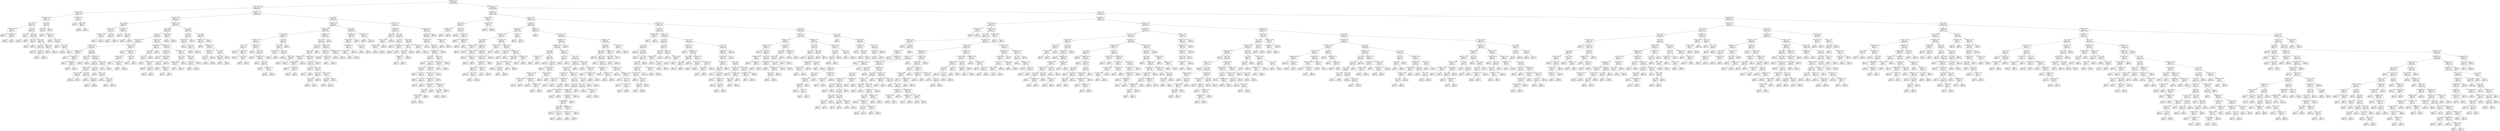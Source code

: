 digraph Tree {
node [shape=box] ;
0 [label="hemoglobin <= 0.287\ngini = 0.458\nsamples = 7438\nvalue = [2636, 4802]"] ;
1 [label="hematokrit <= 0.439\ngini = 0.409\nsamples = 1370\nvalue = [978, 392]"] ;
0 -> 1 [labeldistance=2.5, labelangle=45, headlabel="True"] ;
2 [label="erytrocyty <= 0.391\ngini = 0.168\nsamples = 194\nvalue = [18, 176]"] ;
1 -> 2 ;
3 [label="hematokrit <= 0.417\ngini = 0.122\nsamples = 184\nvalue = [12, 172]"] ;
2 -> 3 ;
4 [label="hbver <= 0.309\ngini = 0.071\nsamples = 162\nvalue = [6, 156]"] ;
3 -> 4 ;
5 [label="hematokrit <= 0.286\ngini = 0.48\nsamples = 5\nvalue = [2, 3]"] ;
4 -> 5 ;
6 [label="gini = 0.0\nsamples = 2\nvalue = [0, 2]"] ;
5 -> 6 ;
7 [label="hemoglobin <= 0.242\ngini = 0.444\nsamples = 3\nvalue = [2, 1]"] ;
5 -> 7 ;
8 [label="gini = 0.0\nsamples = 2\nvalue = [2, 0]"] ;
7 -> 8 ;
9 [label="gini = 0.0\nsamples = 1\nvalue = [0, 1]"] ;
7 -> 9 ;
10 [label="er-cv <= 0.035\ngini = 0.05\nsamples = 157\nvalue = [4, 153]"] ;
4 -> 10 ;
11 [label="hbver <= 0.451\ngini = 0.5\nsamples = 2\nvalue = [1, 1]"] ;
10 -> 11 ;
12 [label="gini = 0.0\nsamples = 1\nvalue = [1, 0]"] ;
11 -> 12 ;
13 [label="gini = 0.0\nsamples = 1\nvalue = [0, 1]"] ;
11 -> 13 ;
14 [label="hbver <= 0.363\ngini = 0.038\nsamples = 155\nvalue = [3, 152]"] ;
10 -> 14 ;
15 [label="hbver <= 0.36\ngini = 0.219\nsamples = 8\nvalue = [1, 7]"] ;
14 -> 15 ;
16 [label="gini = 0.0\nsamples = 7\nvalue = [0, 7]"] ;
15 -> 16 ;
17 [label="gini = 0.0\nsamples = 1\nvalue = [1, 0]"] ;
15 -> 17 ;
18 [label="hbver <= 0.627\ngini = 0.027\nsamples = 147\nvalue = [2, 145]"] ;
14 -> 18 ;
19 [label="er-cv <= 0.715\ngini = 0.015\nsamples = 136\nvalue = [1, 135]"] ;
18 -> 19 ;
20 [label="gini = 0.0\nsamples = 124\nvalue = [0, 124]"] ;
19 -> 20 ;
21 [label="er-cv <= 0.716\ngini = 0.153\nsamples = 12\nvalue = [1, 11]"] ;
19 -> 21 ;
22 [label="gini = 0.0\nsamples = 1\nvalue = [1, 0]"] ;
21 -> 22 ;
23 [label="gini = 0.0\nsamples = 11\nvalue = [0, 11]"] ;
21 -> 23 ;
24 [label="hbver <= 0.628\ngini = 0.165\nsamples = 11\nvalue = [1, 10]"] ;
18 -> 24 ;
25 [label="gini = 0.0\nsamples = 1\nvalue = [1, 0]"] ;
24 -> 25 ;
26 [label="gini = 0.0\nsamples = 10\nvalue = [0, 10]"] ;
24 -> 26 ;
27 [label="hbver <= 0.475\ngini = 0.397\nsamples = 22\nvalue = [6, 16]"] ;
3 -> 27 ;
28 [label="hbver <= 0.344\ngini = 0.48\nsamples = 15\nvalue = [6, 9]"] ;
27 -> 28 ;
29 [label="gini = 0.0\nsamples = 4\nvalue = [0, 4]"] ;
28 -> 29 ;
30 [label="erytrocyty <= 0.112\ngini = 0.496\nsamples = 11\nvalue = [6, 5]"] ;
28 -> 30 ;
31 [label="gini = 0.0\nsamples = 2\nvalue = [0, 2]"] ;
30 -> 31 ;
32 [label="er-cv <= 0.238\ngini = 0.444\nsamples = 9\nvalue = [6, 3]"] ;
30 -> 32 ;
33 [label="gini = 0.0\nsamples = 2\nvalue = [0, 2]"] ;
32 -> 33 ;
34 [label="er-cv <= 0.689\ngini = 0.245\nsamples = 7\nvalue = [6, 1]"] ;
32 -> 34 ;
35 [label="gini = 0.0\nsamples = 6\nvalue = [6, 0]"] ;
34 -> 35 ;
36 [label="gini = 0.0\nsamples = 1\nvalue = [0, 1]"] ;
34 -> 36 ;
37 [label="gini = 0.0\nsamples = 7\nvalue = [0, 7]"] ;
27 -> 37 ;
38 [label="hematokrit <= 0.378\ngini = 0.48\nsamples = 10\nvalue = [6, 4]"] ;
2 -> 38 ;
39 [label="gini = 0.0\nsamples = 3\nvalue = [0, 3]"] ;
38 -> 39 ;
40 [label="hbver <= 0.532\ngini = 0.245\nsamples = 7\nvalue = [6, 1]"] ;
38 -> 40 ;
41 [label="gini = 0.0\nsamples = 6\nvalue = [6, 0]"] ;
40 -> 41 ;
42 [label="gini = 0.0\nsamples = 1\nvalue = [0, 1]"] ;
40 -> 42 ;
43 [label="hemoglobin <= 0.206\ngini = 0.3\nsamples = 1176\nvalue = [960, 216]"] ;
1 -> 43 ;
44 [label="hematokrit <= 0.528\ngini = 0.179\nsamples = 675\nvalue = [608, 67]"] ;
43 -> 44 ;
45 [label="hbver <= 0.499\ngini = 0.465\nsamples = 49\nvalue = [31, 18]"] ;
44 -> 45 ;
46 [label="erytrocyty <= 0.157\ngini = 0.257\nsamples = 33\nvalue = [28, 5]"] ;
45 -> 46 ;
47 [label="erytrocyty <= 0.083\ngini = 0.32\nsamples = 5\nvalue = [1, 4]"] ;
46 -> 47 ;
48 [label="gini = 0.0\nsamples = 1\nvalue = [1, 0]"] ;
47 -> 48 ;
49 [label="gini = 0.0\nsamples = 4\nvalue = [0, 4]"] ;
47 -> 49 ;
50 [label="er-cv <= 0.174\ngini = 0.069\nsamples = 28\nvalue = [27, 1]"] ;
46 -> 50 ;
51 [label="gini = 0.0\nsamples = 1\nvalue = [0, 1]"] ;
50 -> 51 ;
52 [label="gini = 0.0\nsamples = 27\nvalue = [27, 0]"] ;
50 -> 52 ;
53 [label="erytrocyty <= 0.413\ngini = 0.305\nsamples = 16\nvalue = [3, 13]"] ;
45 -> 53 ;
54 [label="gini = 0.0\nsamples = 12\nvalue = [0, 12]"] ;
53 -> 54 ;
55 [label="er-cv <= 0.348\ngini = 0.375\nsamples = 4\nvalue = [3, 1]"] ;
53 -> 55 ;
56 [label="gini = 0.0\nsamples = 1\nvalue = [0, 1]"] ;
55 -> 56 ;
57 [label="gini = 0.0\nsamples = 3\nvalue = [3, 0]"] ;
55 -> 57 ;
58 [label="hematokrit <= 0.837\ngini = 0.144\nsamples = 626\nvalue = [577, 49]"] ;
44 -> 58 ;
59 [label="hbver <= 0.804\ngini = 0.109\nsamples = 569\nvalue = [536, 33]"] ;
58 -> 59 ;
60 [label="hbver <= 0.67\ngini = 0.095\nsamples = 561\nvalue = [533, 28]"] ;
59 -> 60 ;
61 [label="hematokrit <= 0.805\ngini = 0.051\nsamples = 458\nvalue = [446, 12]"] ;
60 -> 61 ;
62 [label="erytrocyty <= 0.148\ngini = 0.04\nsamples = 437\nvalue = [428, 9]"] ;
61 -> 62 ;
63 [label="hemoglobin <= 0.165\ngini = 0.236\nsamples = 22\nvalue = [19, 3]"] ;
62 -> 63 ;
64 [label="gini = 0.0\nsamples = 15\nvalue = [15, 0]"] ;
63 -> 64 ;
65 [label="hemoglobin <= 0.169\ngini = 0.49\nsamples = 7\nvalue = [4, 3]"] ;
63 -> 65 ;
66 [label="gini = 0.0\nsamples = 2\nvalue = [0, 2]"] ;
65 -> 66 ;
67 [label="hemoglobin <= 0.2\ngini = 0.32\nsamples = 5\nvalue = [4, 1]"] ;
65 -> 67 ;
68 [label="gini = 0.0\nsamples = 4\nvalue = [4, 0]"] ;
67 -> 68 ;
69 [label="gini = 0.0\nsamples = 1\nvalue = [0, 1]"] ;
67 -> 69 ;
70 [label="hbver <= 0.207\ngini = 0.028\nsamples = 415\nvalue = [409, 6]"] ;
62 -> 70 ;
71 [label="hbver <= 0.196\ngini = 0.375\nsamples = 4\nvalue = [3, 1]"] ;
70 -> 71 ;
72 [label="gini = 0.0\nsamples = 3\nvalue = [3, 0]"] ;
71 -> 72 ;
73 [label="gini = 0.0\nsamples = 1\nvalue = [0, 1]"] ;
71 -> 73 ;
74 [label="hemoglobin <= 0.204\ngini = 0.024\nsamples = 411\nvalue = [406, 5]"] ;
70 -> 74 ;
75 [label="er-cv <= 0.722\ngini = 0.02\nsamples = 405\nvalue = [401, 4]"] ;
74 -> 75 ;
76 [label="erytrocyty <= 0.214\ngini = 0.011\nsamples = 347\nvalue = [345, 2]"] ;
75 -> 76 ;
77 [label="erytrocyty <= 0.206\ngini = 0.062\nsamples = 31\nvalue = [30, 1]"] ;
76 -> 77 ;
78 [label="gini = 0.0\nsamples = 30\nvalue = [30, 0]"] ;
77 -> 78 ;
79 [label="gini = 0.0\nsamples = 1\nvalue = [0, 1]"] ;
77 -> 79 ;
80 [label="hbver <= 0.608\ngini = 0.006\nsamples = 316\nvalue = [315, 1]"] ;
76 -> 80 ;
81 [label="gini = 0.0\nsamples = 222\nvalue = [222, 0]"] ;
80 -> 81 ;
82 [label="hbver <= 0.609\ngini = 0.021\nsamples = 94\nvalue = [93, 1]"] ;
80 -> 82 ;
83 [label="gini = 0.0\nsamples = 1\nvalue = [0, 1]"] ;
82 -> 83 ;
84 [label="gini = 0.0\nsamples = 93\nvalue = [93, 0]"] ;
82 -> 84 ;
85 [label="er-cv <= 0.725\ngini = 0.067\nsamples = 58\nvalue = [56, 2]"] ;
75 -> 85 ;
86 [label="gini = 0.0\nsamples = 1\nvalue = [0, 1]"] ;
85 -> 86 ;
87 [label="hbver <= 0.634\ngini = 0.034\nsamples = 57\nvalue = [56, 1]"] ;
85 -> 87 ;
88 [label="gini = 0.0\nsamples = 44\nvalue = [44, 0]"] ;
87 -> 88 ;
89 [label="hbver <= 0.638\ngini = 0.142\nsamples = 13\nvalue = [12, 1]"] ;
87 -> 89 ;
90 [label="gini = 0.0\nsamples = 1\nvalue = [0, 1]"] ;
89 -> 90 ;
91 [label="gini = 0.0\nsamples = 12\nvalue = [12, 0]"] ;
89 -> 91 ;
92 [label="hbver <= 0.645\ngini = 0.278\nsamples = 6\nvalue = [5, 1]"] ;
74 -> 92 ;
93 [label="gini = 0.0\nsamples = 5\nvalue = [5, 0]"] ;
92 -> 93 ;
94 [label="gini = 0.0\nsamples = 1\nvalue = [0, 1]"] ;
92 -> 94 ;
95 [label="hematokrit <= 0.806\ngini = 0.245\nsamples = 21\nvalue = [18, 3]"] ;
61 -> 95 ;
96 [label="gini = 0.0\nsamples = 1\nvalue = [0, 1]"] ;
95 -> 96 ;
97 [label="hemoglobin <= 0.156\ngini = 0.18\nsamples = 20\nvalue = [18, 2]"] ;
95 -> 97 ;
98 [label="erytrocyty <= 0.507\ngini = 0.105\nsamples = 18\nvalue = [17, 1]"] ;
97 -> 98 ;
99 [label="gini = 0.0\nsamples = 11\nvalue = [11, 0]"] ;
98 -> 99 ;
100 [label="erytrocyty <= 0.542\ngini = 0.245\nsamples = 7\nvalue = [6, 1]"] ;
98 -> 100 ;
101 [label="gini = 0.0\nsamples = 1\nvalue = [0, 1]"] ;
100 -> 101 ;
102 [label="gini = 0.0\nsamples = 6\nvalue = [6, 0]"] ;
100 -> 102 ;
103 [label="hbver <= 0.649\ngini = 0.5\nsamples = 2\nvalue = [1, 1]"] ;
97 -> 103 ;
104 [label="gini = 0.0\nsamples = 1\nvalue = [0, 1]"] ;
103 -> 104 ;
105 [label="gini = 0.0\nsamples = 1\nvalue = [1, 0]"] ;
103 -> 105 ;
106 [label="erytrocyty <= 0.595\ngini = 0.262\nsamples = 103\nvalue = [87, 16]"] ;
60 -> 106 ;
107 [label="hematokrit <= 0.828\ngini = 0.473\nsamples = 13\nvalue = [5, 8]"] ;
106 -> 107 ;
108 [label="er-cv <= 0.462\ngini = 0.397\nsamples = 11\nvalue = [3, 8]"] ;
107 -> 108 ;
109 [label="er-cv <= 0.263\ngini = 0.5\nsamples = 6\nvalue = [3, 3]"] ;
108 -> 109 ;
110 [label="gini = 0.0\nsamples = 1\nvalue = [0, 1]"] ;
109 -> 110 ;
111 [label="hematokrit <= 0.789\ngini = 0.48\nsamples = 5\nvalue = [3, 2]"] ;
109 -> 111 ;
112 [label="gini = 0.0\nsamples = 2\nvalue = [2, 0]"] ;
111 -> 112 ;
113 [label="er-cv <= 0.336\ngini = 0.444\nsamples = 3\nvalue = [1, 2]"] ;
111 -> 113 ;
114 [label="gini = 0.0\nsamples = 1\nvalue = [1, 0]"] ;
113 -> 114 ;
115 [label="gini = 0.0\nsamples = 2\nvalue = [0, 2]"] ;
113 -> 115 ;
116 [label="gini = 0.0\nsamples = 5\nvalue = [0, 5]"] ;
108 -> 116 ;
117 [label="gini = 0.0\nsamples = 2\nvalue = [2, 0]"] ;
107 -> 117 ;
118 [label="hemoglobin <= 0.161\ngini = 0.162\nsamples = 90\nvalue = [82, 8]"] ;
106 -> 118 ;
119 [label="erytrocyty <= 0.634\ngini = 0.088\nsamples = 65\nvalue = [62, 3]"] ;
118 -> 119 ;
120 [label="gini = 0.0\nsamples = 1\nvalue = [0, 1]"] ;
119 -> 120 ;
121 [label="erytrocyty <= 0.705\ngini = 0.061\nsamples = 64\nvalue = [62, 2]"] ;
119 -> 121 ;
122 [label="er-cv <= 0.572\ngini = 0.32\nsamples = 10\nvalue = [8, 2]"] ;
121 -> 122 ;
123 [label="gini = 0.0\nsamples = 7\nvalue = [7, 0]"] ;
122 -> 123 ;
124 [label="hematokrit <= 0.79\ngini = 0.444\nsamples = 3\nvalue = [1, 2]"] ;
122 -> 124 ;
125 [label="gini = 0.0\nsamples = 2\nvalue = [0, 2]"] ;
124 -> 125 ;
126 [label="gini = 0.0\nsamples = 1\nvalue = [1, 0]"] ;
124 -> 126 ;
127 [label="gini = 0.0\nsamples = 54\nvalue = [54, 0]"] ;
121 -> 127 ;
128 [label="hemoglobin <= 0.178\ngini = 0.32\nsamples = 25\nvalue = [20, 5]"] ;
118 -> 128 ;
129 [label="hbver <= 0.734\ngini = 0.494\nsamples = 9\nvalue = [5, 4]"] ;
128 -> 129 ;
130 [label="hemoglobin <= 0.163\ngini = 0.278\nsamples = 6\nvalue = [5, 1]"] ;
129 -> 130 ;
131 [label="gini = 0.0\nsamples = 1\nvalue = [0, 1]"] ;
130 -> 131 ;
132 [label="gini = 0.0\nsamples = 5\nvalue = [5, 0]"] ;
130 -> 132 ;
133 [label="gini = 0.0\nsamples = 3\nvalue = [0, 3]"] ;
129 -> 133 ;
134 [label="hbver <= 0.678\ngini = 0.117\nsamples = 16\nvalue = [15, 1]"] ;
128 -> 134 ;
135 [label="hbver <= 0.671\ngini = 0.5\nsamples = 2\nvalue = [1, 1]"] ;
134 -> 135 ;
136 [label="gini = 0.0\nsamples = 1\nvalue = [1, 0]"] ;
135 -> 136 ;
137 [label="gini = 0.0\nsamples = 1\nvalue = [0, 1]"] ;
135 -> 137 ;
138 [label="gini = 0.0\nsamples = 14\nvalue = [14, 0]"] ;
134 -> 138 ;
139 [label="hematokrit <= 0.757\ngini = 0.469\nsamples = 8\nvalue = [3, 5]"] ;
59 -> 139 ;
140 [label="gini = 0.0\nsamples = 5\nvalue = [0, 5]"] ;
139 -> 140 ;
141 [label="gini = 0.0\nsamples = 3\nvalue = [3, 0]"] ;
139 -> 141 ;
142 [label="er-cv <= 0.458\ngini = 0.404\nsamples = 57\nvalue = [41, 16]"] ;
58 -> 142 ;
143 [label="hbver <= 0.704\ngini = 0.499\nsamples = 19\nvalue = [9, 10]"] ;
142 -> 143 ;
144 [label="erytrocyty <= 0.466\ngini = 0.408\nsamples = 14\nvalue = [4, 10]"] ;
143 -> 144 ;
145 [label="gini = 0.0\nsamples = 3\nvalue = [3, 0]"] ;
144 -> 145 ;
146 [label="er-cv <= 0.282\ngini = 0.165\nsamples = 11\nvalue = [1, 10]"] ;
144 -> 146 ;
147 [label="gini = 0.0\nsamples = 1\nvalue = [1, 0]"] ;
146 -> 147 ;
148 [label="gini = 0.0\nsamples = 10\nvalue = [0, 10]"] ;
146 -> 148 ;
149 [label="gini = 0.0\nsamples = 5\nvalue = [5, 0]"] ;
143 -> 149 ;
150 [label="er-cv <= 0.88\ngini = 0.266\nsamples = 38\nvalue = [32, 6]"] ;
142 -> 150 ;
151 [label="hematokrit <= 0.84\ngini = 0.234\nsamples = 37\nvalue = [32, 5]"] ;
150 -> 151 ;
152 [label="gini = 0.0\nsamples = 1\nvalue = [0, 1]"] ;
151 -> 152 ;
153 [label="hemoglobin <= 0.149\ngini = 0.198\nsamples = 36\nvalue = [32, 4]"] ;
151 -> 153 ;
154 [label="hemoglobin <= 0.009\ngini = 0.067\nsamples = 29\nvalue = [28, 1]"] ;
153 -> 154 ;
155 [label="er-cv <= 0.511\ngini = 0.444\nsamples = 3\nvalue = [2, 1]"] ;
154 -> 155 ;
156 [label="gini = 0.0\nsamples = 1\nvalue = [0, 1]"] ;
155 -> 156 ;
157 [label="gini = 0.0\nsamples = 2\nvalue = [2, 0]"] ;
155 -> 157 ;
158 [label="gini = 0.0\nsamples = 26\nvalue = [26, 0]"] ;
154 -> 158 ;
159 [label="er-cv <= 0.612\ngini = 0.49\nsamples = 7\nvalue = [4, 3]"] ;
153 -> 159 ;
160 [label="hbver <= 0.49\ngini = 0.375\nsamples = 4\nvalue = [1, 3]"] ;
159 -> 160 ;
161 [label="gini = 0.0\nsamples = 1\nvalue = [1, 0]"] ;
160 -> 161 ;
162 [label="gini = 0.0\nsamples = 3\nvalue = [0, 3]"] ;
160 -> 162 ;
163 [label="gini = 0.0\nsamples = 3\nvalue = [3, 0]"] ;
159 -> 163 ;
164 [label="gini = 0.0\nsamples = 1\nvalue = [0, 1]"] ;
150 -> 164 ;
165 [label="hbver <= 0.644\ngini = 0.418\nsamples = 501\nvalue = [352, 149]"] ;
43 -> 165 ;
166 [label="hematokrit <= 0.698\ngini = 0.333\nsamples = 355\nvalue = [280, 75]"] ;
165 -> 166 ;
167 [label="hematokrit <= 0.508\ngini = 0.252\nsamples = 284\nvalue = [242, 42]"] ;
166 -> 167 ;
168 [label="erytrocyty <= 0.321\ngini = 0.468\nsamples = 75\nvalue = [47, 28]"] ;
167 -> 168 ;
169 [label="hemoglobin <= 0.237\ngini = 0.476\nsamples = 41\nvalue = [16, 25]"] ;
168 -> 169 ;
170 [label="hbver <= 0.293\ngini = 0.219\nsamples = 16\nvalue = [2, 14]"] ;
169 -> 170 ;
171 [label="gini = 0.0\nsamples = 1\nvalue = [1, 0]"] ;
170 -> 171 ;
172 [label="hematokrit <= 0.483\ngini = 0.124\nsamples = 15\nvalue = [1, 14]"] ;
170 -> 172 ;
173 [label="gini = 0.0\nsamples = 11\nvalue = [0, 11]"] ;
172 -> 173 ;
174 [label="erytrocyty <= 0.201\ngini = 0.375\nsamples = 4\nvalue = [1, 3]"] ;
172 -> 174 ;
175 [label="gini = 0.0\nsamples = 3\nvalue = [0, 3]"] ;
174 -> 175 ;
176 [label="gini = 0.0\nsamples = 1\nvalue = [1, 0]"] ;
174 -> 176 ;
177 [label="erytrocyty <= 0.175\ngini = 0.493\nsamples = 25\nvalue = [14, 11]"] ;
169 -> 177 ;
178 [label="gini = 0.0\nsamples = 7\nvalue = [7, 0]"] ;
177 -> 178 ;
179 [label="er-cv <= 0.354\ngini = 0.475\nsamples = 18\nvalue = [7, 11]"] ;
177 -> 179 ;
180 [label="gini = 0.0\nsamples = 3\nvalue = [3, 0]"] ;
179 -> 180 ;
181 [label="hemoglobin <= 0.244\ngini = 0.391\nsamples = 15\nvalue = [4, 11]"] ;
179 -> 181 ;
182 [label="gini = 0.0\nsamples = 1\nvalue = [1, 0]"] ;
181 -> 182 ;
183 [label="er-cv <= 0.606\ngini = 0.337\nsamples = 14\nvalue = [3, 11]"] ;
181 -> 183 ;
184 [label="gini = 0.0\nsamples = 8\nvalue = [0, 8]"] ;
183 -> 184 ;
185 [label="hematokrit <= 0.469\ngini = 0.5\nsamples = 6\nvalue = [3, 3]"] ;
183 -> 185 ;
186 [label="gini = 0.0\nsamples = 3\nvalue = [0, 3]"] ;
185 -> 186 ;
187 [label="gini = 0.0\nsamples = 3\nvalue = [3, 0]"] ;
185 -> 187 ;
188 [label="er-cv <= 0.836\ngini = 0.161\nsamples = 34\nvalue = [31, 3]"] ;
168 -> 188 ;
189 [label="hbver <= 0.383\ngini = 0.114\nsamples = 33\nvalue = [31, 2]"] ;
188 -> 189 ;
190 [label="hematokrit <= 0.462\ngini = 0.5\nsamples = 2\nvalue = [1, 1]"] ;
189 -> 190 ;
191 [label="gini = 0.0\nsamples = 1\nvalue = [0, 1]"] ;
190 -> 191 ;
192 [label="gini = 0.0\nsamples = 1\nvalue = [1, 0]"] ;
190 -> 192 ;
193 [label="er-cv <= 0.701\ngini = 0.062\nsamples = 31\nvalue = [30, 1]"] ;
189 -> 193 ;
194 [label="gini = 0.0\nsamples = 28\nvalue = [28, 0]"] ;
193 -> 194 ;
195 [label="hbver <= 0.547\ngini = 0.444\nsamples = 3\nvalue = [2, 1]"] ;
193 -> 195 ;
196 [label="gini = 0.0\nsamples = 2\nvalue = [2, 0]"] ;
195 -> 196 ;
197 [label="gini = 0.0\nsamples = 1\nvalue = [0, 1]"] ;
195 -> 197 ;
198 [label="gini = 0.0\nsamples = 1\nvalue = [0, 1]"] ;
188 -> 198 ;
199 [label="hemoglobin <= 0.287\ngini = 0.125\nsamples = 209\nvalue = [195, 14]"] ;
167 -> 199 ;
200 [label="hbver <= 0.521\ngini = 0.117\nsamples = 208\nvalue = [195, 13]"] ;
199 -> 200 ;
201 [label="hbver <= 0.519\ngini = 0.214\nsamples = 82\nvalue = [72, 10]"] ;
200 -> 201 ;
202 [label="hbver <= 0.419\ngini = 0.198\nsamples = 81\nvalue = [72, 9]"] ;
201 -> 202 ;
203 [label="hemoglobin <= 0.231\ngini = 0.091\nsamples = 42\nvalue = [40, 2]"] ;
202 -> 203 ;
204 [label="hemoglobin <= 0.225\ngini = 0.444\nsamples = 6\nvalue = [4, 2]"] ;
203 -> 204 ;
205 [label="gini = 0.0\nsamples = 3\nvalue = [3, 0]"] ;
204 -> 205 ;
206 [label="hematokrit <= 0.67\ngini = 0.444\nsamples = 3\nvalue = [1, 2]"] ;
204 -> 206 ;
207 [label="gini = 0.0\nsamples = 2\nvalue = [0, 2]"] ;
206 -> 207 ;
208 [label="gini = 0.0\nsamples = 1\nvalue = [1, 0]"] ;
206 -> 208 ;
209 [label="gini = 0.0\nsamples = 36\nvalue = [36, 0]"] ;
203 -> 209 ;
210 [label="erytrocyty <= 0.336\ngini = 0.295\nsamples = 39\nvalue = [32, 7]"] ;
202 -> 210 ;
211 [label="hbver <= 0.423\ngini = 0.234\nsamples = 37\nvalue = [32, 5]"] ;
210 -> 211 ;
212 [label="er-cv <= 0.393\ngini = 0.444\nsamples = 3\nvalue = [1, 2]"] ;
211 -> 212 ;
213 [label="gini = 0.0\nsamples = 1\nvalue = [1, 0]"] ;
212 -> 213 ;
214 [label="gini = 0.0\nsamples = 2\nvalue = [0, 2]"] ;
212 -> 214 ;
215 [label="er-cv <= 0.628\ngini = 0.161\nsamples = 34\nvalue = [31, 3]"] ;
211 -> 215 ;
216 [label="hbver <= 0.443\ngini = 0.074\nsamples = 26\nvalue = [25, 1]"] ;
215 -> 216 ;
217 [label="hbver <= 0.439\ngini = 0.278\nsamples = 6\nvalue = [5, 1]"] ;
216 -> 217 ;
218 [label="gini = 0.0\nsamples = 5\nvalue = [5, 0]"] ;
217 -> 218 ;
219 [label="gini = 0.0\nsamples = 1\nvalue = [0, 1]"] ;
217 -> 219 ;
220 [label="gini = 0.0\nsamples = 20\nvalue = [20, 0]"] ;
216 -> 220 ;
221 [label="erytrocyty <= 0.293\ngini = 0.375\nsamples = 8\nvalue = [6, 2]"] ;
215 -> 221 ;
222 [label="er-cv <= 0.648\ngini = 0.245\nsamples = 7\nvalue = [6, 1]"] ;
221 -> 222 ;
223 [label="gini = 0.0\nsamples = 1\nvalue = [0, 1]"] ;
222 -> 223 ;
224 [label="gini = 0.0\nsamples = 6\nvalue = [6, 0]"] ;
222 -> 224 ;
225 [label="gini = 0.0\nsamples = 1\nvalue = [0, 1]"] ;
221 -> 225 ;
226 [label="gini = 0.0\nsamples = 2\nvalue = [0, 2]"] ;
210 -> 226 ;
227 [label="gini = 0.0\nsamples = 1\nvalue = [0, 1]"] ;
201 -> 227 ;
228 [label="hematokrit <= 0.668\ngini = 0.046\nsamples = 126\nvalue = [123, 3]"] ;
200 -> 228 ;
229 [label="erytrocyty <= 0.615\ngini = 0.017\nsamples = 114\nvalue = [113, 1]"] ;
228 -> 229 ;
230 [label="gini = 0.0\nsamples = 96\nvalue = [96, 0]"] ;
229 -> 230 ;
231 [label="erytrocyty <= 0.628\ngini = 0.105\nsamples = 18\nvalue = [17, 1]"] ;
229 -> 231 ;
232 [label="gini = 0.0\nsamples = 1\nvalue = [0, 1]"] ;
231 -> 232 ;
233 [label="gini = 0.0\nsamples = 17\nvalue = [17, 0]"] ;
231 -> 233 ;
234 [label="hemoglobin <= 0.265\ngini = 0.278\nsamples = 12\nvalue = [10, 2]"] ;
228 -> 234 ;
235 [label="gini = 0.0\nsamples = 10\nvalue = [10, 0]"] ;
234 -> 235 ;
236 [label="gini = 0.0\nsamples = 2\nvalue = [0, 2]"] ;
234 -> 236 ;
237 [label="gini = 0.0\nsamples = 1\nvalue = [0, 1]"] ;
199 -> 237 ;
238 [label="hbver <= 0.517\ngini = 0.498\nsamples = 71\nvalue = [38, 33]"] ;
166 -> 238 ;
239 [label="hematokrit <= 0.969\ngini = 0.184\nsamples = 39\nvalue = [35, 4]"] ;
238 -> 239 ;
240 [label="erytrocyty <= 0.637\ngini = 0.145\nsamples = 38\nvalue = [35, 3]"] ;
239 -> 240 ;
241 [label="hemoglobin <= 0.209\ngini = 0.059\nsamples = 33\nvalue = [32, 1]"] ;
240 -> 241 ;
242 [label="erytrocyty <= 0.255\ngini = 0.5\nsamples = 2\nvalue = [1, 1]"] ;
241 -> 242 ;
243 [label="gini = 0.0\nsamples = 1\nvalue = [0, 1]"] ;
242 -> 243 ;
244 [label="gini = 0.0\nsamples = 1\nvalue = [1, 0]"] ;
242 -> 244 ;
245 [label="gini = 0.0\nsamples = 31\nvalue = [31, 0]"] ;
241 -> 245 ;
246 [label="er-cv <= 0.662\ngini = 0.48\nsamples = 5\nvalue = [3, 2]"] ;
240 -> 246 ;
247 [label="gini = 0.0\nsamples = 3\nvalue = [3, 0]"] ;
246 -> 247 ;
248 [label="gini = 0.0\nsamples = 2\nvalue = [0, 2]"] ;
246 -> 248 ;
249 [label="gini = 0.0\nsamples = 1\nvalue = [0, 1]"] ;
239 -> 249 ;
250 [label="erytrocyty <= 0.295\ngini = 0.17\nsamples = 32\nvalue = [3, 29]"] ;
238 -> 250 ;
251 [label="gini = 0.0\nsamples = 3\nvalue = [3, 0]"] ;
250 -> 251 ;
252 [label="gini = 0.0\nsamples = 29\nvalue = [0, 29]"] ;
250 -> 252 ;
253 [label="erytrocyty <= 0.603\ngini = 0.5\nsamples = 146\nvalue = [72, 74]"] ;
165 -> 253 ;
254 [label="hematokrit <= 0.687\ngini = 0.412\nsamples = 62\nvalue = [18, 44]"] ;
253 -> 254 ;
255 [label="hbver <= 0.67\ngini = 0.114\nsamples = 33\nvalue = [2, 31]"] ;
254 -> 255 ;
256 [label="erytrocyty <= 0.539\ngini = 0.48\nsamples = 5\nvalue = [2, 3]"] ;
255 -> 256 ;
257 [label="hematokrit <= 0.676\ngini = 0.444\nsamples = 3\nvalue = [2, 1]"] ;
256 -> 257 ;
258 [label="gini = 0.0\nsamples = 2\nvalue = [2, 0]"] ;
257 -> 258 ;
259 [label="gini = 0.0\nsamples = 1\nvalue = [0, 1]"] ;
257 -> 259 ;
260 [label="gini = 0.0\nsamples = 2\nvalue = [0, 2]"] ;
256 -> 260 ;
261 [label="gini = 0.0\nsamples = 28\nvalue = [0, 28]"] ;
255 -> 261 ;
262 [label="er-cv <= 0.398\ngini = 0.495\nsamples = 29\nvalue = [16, 13]"] ;
254 -> 262 ;
263 [label="er-cv <= 0.163\ngini = 0.32\nsamples = 10\nvalue = [2, 8]"] ;
262 -> 263 ;
264 [label="gini = 0.0\nsamples = 1\nvalue = [1, 0]"] ;
263 -> 264 ;
265 [label="hematokrit <= 0.8\ngini = 0.198\nsamples = 9\nvalue = [1, 8]"] ;
263 -> 265 ;
266 [label="gini = 0.0\nsamples = 8\nvalue = [0, 8]"] ;
265 -> 266 ;
267 [label="gini = 0.0\nsamples = 1\nvalue = [1, 0]"] ;
265 -> 267 ;
268 [label="hbver <= 0.682\ngini = 0.388\nsamples = 19\nvalue = [14, 5]"] ;
262 -> 268 ;
269 [label="hematokrit <= 0.761\ngini = 0.5\nsamples = 8\nvalue = [4, 4]"] ;
268 -> 269 ;
270 [label="hbver <= 0.655\ngini = 0.32\nsamples = 5\nvalue = [4, 1]"] ;
269 -> 270 ;
271 [label="hemoglobin <= 0.23\ngini = 0.5\nsamples = 2\nvalue = [1, 1]"] ;
270 -> 271 ;
272 [label="gini = 0.0\nsamples = 1\nvalue = [1, 0]"] ;
271 -> 272 ;
273 [label="gini = 0.0\nsamples = 1\nvalue = [0, 1]"] ;
271 -> 273 ;
274 [label="gini = 0.0\nsamples = 3\nvalue = [3, 0]"] ;
270 -> 274 ;
275 [label="gini = 0.0\nsamples = 3\nvalue = [0, 3]"] ;
269 -> 275 ;
276 [label="erytrocyty <= 0.457\ngini = 0.165\nsamples = 11\nvalue = [10, 1]"] ;
268 -> 276 ;
277 [label="gini = 0.0\nsamples = 1\nvalue = [0, 1]"] ;
276 -> 277 ;
278 [label="gini = 0.0\nsamples = 10\nvalue = [10, 0]"] ;
276 -> 278 ;
279 [label="hematokrit <= 0.825\ngini = 0.459\nsamples = 84\nvalue = [54, 30]"] ;
253 -> 279 ;
280 [label="hbver <= 0.856\ngini = 0.444\nsamples = 81\nvalue = [54, 27]"] ;
279 -> 280 ;
281 [label="hematokrit <= 0.586\ngini = 0.429\nsamples = 77\nvalue = [53, 24]"] ;
280 -> 281 ;
282 [label="gini = 0.0\nsamples = 6\nvalue = [6, 0]"] ;
281 -> 282 ;
283 [label="hbver <= 0.811\ngini = 0.448\nsamples = 71\nvalue = [47, 24]"] ;
281 -> 283 ;
284 [label="hemoglobin <= 0.273\ngini = 0.466\nsamples = 65\nvalue = [41, 24]"] ;
283 -> 284 ;
285 [label="er-cv <= 0.342\ngini = 0.431\nsamples = 54\nvalue = [37, 17]"] ;
284 -> 285 ;
286 [label="gini = 0.0\nsamples = 9\nvalue = [9, 0]"] ;
285 -> 286 ;
287 [label="er-cv <= 0.489\ngini = 0.47\nsamples = 45\nvalue = [28, 17]"] ;
285 -> 287 ;
288 [label="hbver <= 0.676\ngini = 0.473\nsamples = 13\nvalue = [5, 8]"] ;
287 -> 288 ;
289 [label="gini = 0.0\nsamples = 2\nvalue = [2, 0]"] ;
288 -> 289 ;
290 [label="hbver <= 0.727\ngini = 0.397\nsamples = 11\nvalue = [3, 8]"] ;
288 -> 290 ;
291 [label="gini = 0.0\nsamples = 5\nvalue = [0, 5]"] ;
290 -> 291 ;
292 [label="er-cv <= 0.456\ngini = 0.5\nsamples = 6\nvalue = [3, 3]"] ;
290 -> 292 ;
293 [label="gini = 0.0\nsamples = 3\nvalue = [3, 0]"] ;
292 -> 293 ;
294 [label="gini = 0.0\nsamples = 3\nvalue = [0, 3]"] ;
292 -> 294 ;
295 [label="erytrocyty <= 0.925\ngini = 0.404\nsamples = 32\nvalue = [23, 9]"] ;
287 -> 295 ;
296 [label="erytrocyty <= 0.792\ngini = 0.358\nsamples = 30\nvalue = [23, 7]"] ;
295 -> 296 ;
297 [label="erytrocyty <= 0.75\ngini = 0.423\nsamples = 23\nvalue = [16, 7]"] ;
296 -> 297 ;
298 [label="hematokrit <= 0.702\ngini = 0.291\nsamples = 17\nvalue = [14, 3]"] ;
297 -> 298 ;
299 [label="hbver <= 0.718\ngini = 0.42\nsamples = 10\nvalue = [7, 3]"] ;
298 -> 299 ;
300 [label="hematokrit <= 0.695\ngini = 0.219\nsamples = 8\nvalue = [7, 1]"] ;
299 -> 300 ;
301 [label="gini = 0.0\nsamples = 7\nvalue = [7, 0]"] ;
300 -> 301 ;
302 [label="gini = 0.0\nsamples = 1\nvalue = [0, 1]"] ;
300 -> 302 ;
303 [label="gini = 0.0\nsamples = 2\nvalue = [0, 2]"] ;
299 -> 303 ;
304 [label="gini = 0.0\nsamples = 7\nvalue = [7, 0]"] ;
298 -> 304 ;
305 [label="hemoglobin <= 0.223\ngini = 0.444\nsamples = 6\nvalue = [2, 4]"] ;
297 -> 305 ;
306 [label="er-cv <= 0.654\ngini = 0.444\nsamples = 3\nvalue = [2, 1]"] ;
305 -> 306 ;
307 [label="gini = 0.0\nsamples = 2\nvalue = [2, 0]"] ;
306 -> 307 ;
308 [label="gini = 0.0\nsamples = 1\nvalue = [0, 1]"] ;
306 -> 308 ;
309 [label="gini = 0.0\nsamples = 3\nvalue = [0, 3]"] ;
305 -> 309 ;
310 [label="gini = 0.0\nsamples = 7\nvalue = [7, 0]"] ;
296 -> 310 ;
311 [label="gini = 0.0\nsamples = 2\nvalue = [0, 2]"] ;
295 -> 311 ;
312 [label="hbver <= 0.732\ngini = 0.463\nsamples = 11\nvalue = [4, 7]"] ;
284 -> 312 ;
313 [label="erytrocyty <= 0.619\ngini = 0.219\nsamples = 8\nvalue = [1, 7]"] ;
312 -> 313 ;
314 [label="gini = 0.0\nsamples = 1\nvalue = [1, 0]"] ;
313 -> 314 ;
315 [label="gini = 0.0\nsamples = 7\nvalue = [0, 7]"] ;
313 -> 315 ;
316 [label="gini = 0.0\nsamples = 3\nvalue = [3, 0]"] ;
312 -> 316 ;
317 [label="gini = 0.0\nsamples = 6\nvalue = [6, 0]"] ;
283 -> 317 ;
318 [label="hematokrit <= 0.46\ngini = 0.375\nsamples = 4\nvalue = [1, 3]"] ;
280 -> 318 ;
319 [label="gini = 0.0\nsamples = 1\nvalue = [1, 0]"] ;
318 -> 319 ;
320 [label="gini = 0.0\nsamples = 3\nvalue = [0, 3]"] ;
318 -> 320 ;
321 [label="gini = 0.0\nsamples = 3\nvalue = [0, 3]"] ;
279 -> 321 ;
322 [label="hematokrit <= 0.405\ngini = 0.397\nsamples = 6068\nvalue = [1658, 4410]"] ;
0 -> 322 [labeldistance=2.5, labelangle=-45, headlabel="False"] ;
323 [label="erytrocyty <= 0.193\ngini = 0.189\nsamples = 1996\nvalue = [211, 1785]"] ;
322 -> 323 ;
324 [label="hemoglobin <= 0.634\ngini = 0.427\nsamples = 55\nvalue = [38, 17]"] ;
323 -> 324 ;
325 [label="hbver <= 0.356\ngini = 0.273\nsamples = 43\nvalue = [36, 7]"] ;
324 -> 325 ;
326 [label="hematokrit <= 0.289\ngini = 0.408\nsamples = 7\nvalue = [2, 5]"] ;
325 -> 326 ;
327 [label="gini = 0.0\nsamples = 2\nvalue = [2, 0]"] ;
326 -> 327 ;
328 [label="gini = 0.0\nsamples = 5\nvalue = [0, 5]"] ;
326 -> 328 ;
329 [label="hbver <= 0.468\ngini = 0.105\nsamples = 36\nvalue = [34, 2]"] ;
325 -> 329 ;
330 [label="gini = 0.0\nsamples = 26\nvalue = [26, 0]"] ;
329 -> 330 ;
331 [label="erytrocyty <= 0.047\ngini = 0.32\nsamples = 10\nvalue = [8, 2]"] ;
329 -> 331 ;
332 [label="gini = 0.0\nsamples = 1\nvalue = [0, 1]"] ;
331 -> 332 ;
333 [label="hemoglobin <= 0.555\ngini = 0.198\nsamples = 9\nvalue = [8, 1]"] ;
331 -> 333 ;
334 [label="gini = 0.0\nsamples = 8\nvalue = [8, 0]"] ;
333 -> 334 ;
335 [label="gini = 0.0\nsamples = 1\nvalue = [0, 1]"] ;
333 -> 335 ;
336 [label="erytrocyty <= 0.186\ngini = 0.278\nsamples = 12\nvalue = [2, 10]"] ;
324 -> 336 ;
337 [label="gini = 0.0\nsamples = 10\nvalue = [0, 10]"] ;
336 -> 337 ;
338 [label="gini = 0.0\nsamples = 2\nvalue = [2, 0]"] ;
336 -> 338 ;
339 [label="hbver <= 0.374\ngini = 0.162\nsamples = 1941\nvalue = [173, 1768]"] ;
323 -> 339 ;
340 [label="hematokrit <= 0.3\ngini = 0.093\nsamples = 1209\nvalue = [59, 1150]"] ;
339 -> 340 ;
341 [label="erytrocyty <= 0.97\ngini = 0.048\nsamples = 572\nvalue = [14, 558]"] ;
340 -> 341 ;
342 [label="hemoglobin <= 0.759\ngini = 0.045\nsamples = 570\nvalue = [13, 557]"] ;
341 -> 342 ;
343 [label="hbver <= 0.089\ngini = 0.025\nsamples = 480\nvalue = [6, 474]"] ;
342 -> 343 ;
344 [label="erytrocyty <= 0.559\ngini = 0.444\nsamples = 3\nvalue = [1, 2]"] ;
343 -> 344 ;
345 [label="gini = 0.0\nsamples = 1\nvalue = [1, 0]"] ;
344 -> 345 ;
346 [label="gini = 0.0\nsamples = 2\nvalue = [0, 2]"] ;
344 -> 346 ;
347 [label="hematokrit <= 0.124\ngini = 0.021\nsamples = 477\nvalue = [5, 472]"] ;
343 -> 347 ;
348 [label="hematokrit <= 0.115\ngini = 0.159\nsamples = 23\nvalue = [2, 21]"] ;
347 -> 348 ;
349 [label="gini = 0.0\nsamples = 20\nvalue = [0, 20]"] ;
348 -> 349 ;
350 [label="erytrocyty <= 0.671\ngini = 0.444\nsamples = 3\nvalue = [2, 1]"] ;
348 -> 350 ;
351 [label="gini = 0.0\nsamples = 2\nvalue = [2, 0]"] ;
350 -> 351 ;
352 [label="gini = 0.0\nsamples = 1\nvalue = [0, 1]"] ;
350 -> 352 ;
353 [label="erytrocyty <= 0.496\ngini = 0.013\nsamples = 454\nvalue = [3, 451]"] ;
347 -> 353 ;
354 [label="erytrocyty <= 0.496\ngini = 0.037\nsamples = 161\nvalue = [3, 158]"] ;
353 -> 354 ;
355 [label="hemoglobin <= 0.591\ngini = 0.025\nsamples = 160\nvalue = [2, 158]"] ;
354 -> 355 ;
356 [label="hbver <= 0.354\ngini = 0.013\nsamples = 155\nvalue = [1, 154]"] ;
355 -> 356 ;
357 [label="gini = 0.0\nsamples = 138\nvalue = [0, 138]"] ;
356 -> 357 ;
358 [label="hbver <= 0.355\ngini = 0.111\nsamples = 17\nvalue = [1, 16]"] ;
356 -> 358 ;
359 [label="gini = 0.0\nsamples = 1\nvalue = [1, 0]"] ;
358 -> 359 ;
360 [label="gini = 0.0\nsamples = 16\nvalue = [0, 16]"] ;
358 -> 360 ;
361 [label="erytrocyty <= 0.413\ngini = 0.32\nsamples = 5\nvalue = [1, 4]"] ;
355 -> 361 ;
362 [label="gini = 0.0\nsamples = 1\nvalue = [1, 0]"] ;
361 -> 362 ;
363 [label="gini = 0.0\nsamples = 4\nvalue = [0, 4]"] ;
361 -> 363 ;
364 [label="gini = 0.0\nsamples = 1\nvalue = [1, 0]"] ;
354 -> 364 ;
365 [label="gini = 0.0\nsamples = 293\nvalue = [0, 293]"] ;
353 -> 365 ;
366 [label="erytrocyty <= 0.599\ngini = 0.143\nsamples = 90\nvalue = [7, 83]"] ;
342 -> 366 ;
367 [label="hematokrit <= 0.225\ngini = 0.375\nsamples = 4\nvalue = [3, 1]"] ;
366 -> 367 ;
368 [label="gini = 0.0\nsamples = 1\nvalue = [0, 1]"] ;
367 -> 368 ;
369 [label="gini = 0.0\nsamples = 3\nvalue = [3, 0]"] ;
367 -> 369 ;
370 [label="hemoglobin <= 0.762\ngini = 0.089\nsamples = 86\nvalue = [4, 82]"] ;
366 -> 370 ;
371 [label="erytrocyty <= 0.826\ngini = 0.444\nsamples = 3\nvalue = [1, 2]"] ;
370 -> 371 ;
372 [label="gini = 0.0\nsamples = 1\nvalue = [1, 0]"] ;
371 -> 372 ;
373 [label="gini = 0.0\nsamples = 2\nvalue = [0, 2]"] ;
371 -> 373 ;
374 [label="hemoglobin <= 0.973\ngini = 0.07\nsamples = 83\nvalue = [3, 80]"] ;
370 -> 374 ;
375 [label="erytrocyty <= 0.936\ngini = 0.049\nsamples = 80\nvalue = [2, 78]"] ;
374 -> 375 ;
376 [label="er-cv <= 0.769\ngini = 0.027\nsamples = 73\nvalue = [1, 72]"] ;
375 -> 376 ;
377 [label="gini = 0.0\nsamples = 67\nvalue = [0, 67]"] ;
376 -> 377 ;
378 [label="er-cv <= 0.79\ngini = 0.278\nsamples = 6\nvalue = [1, 5]"] ;
376 -> 378 ;
379 [label="gini = 0.0\nsamples = 1\nvalue = [1, 0]"] ;
378 -> 379 ;
380 [label="gini = 0.0\nsamples = 5\nvalue = [0, 5]"] ;
378 -> 380 ;
381 [label="erytrocyty <= 0.937\ngini = 0.245\nsamples = 7\nvalue = [1, 6]"] ;
375 -> 381 ;
382 [label="gini = 0.0\nsamples = 1\nvalue = [1, 0]"] ;
381 -> 382 ;
383 [label="gini = 0.0\nsamples = 6\nvalue = [0, 6]"] ;
381 -> 383 ;
384 [label="hematokrit <= 0.209\ngini = 0.444\nsamples = 3\nvalue = [1, 2]"] ;
374 -> 384 ;
385 [label="gini = 0.0\nsamples = 2\nvalue = [0, 2]"] ;
384 -> 385 ;
386 [label="gini = 0.0\nsamples = 1\nvalue = [1, 0]"] ;
384 -> 386 ;
387 [label="hbver <= 0.153\ngini = 0.5\nsamples = 2\nvalue = [1, 1]"] ;
341 -> 387 ;
388 [label="gini = 0.0\nsamples = 1\nvalue = [0, 1]"] ;
387 -> 388 ;
389 [label="gini = 0.0\nsamples = 1\nvalue = [1, 0]"] ;
387 -> 389 ;
390 [label="hematokrit <= 0.3\ngini = 0.131\nsamples = 637\nvalue = [45, 592]"] ;
340 -> 390 ;
391 [label="gini = 0.0\nsamples = 1\nvalue = [1, 0]"] ;
390 -> 391 ;
392 [label="erytrocyty <= 0.578\ngini = 0.129\nsamples = 636\nvalue = [44, 592]"] ;
390 -> 392 ;
393 [label="hemoglobin <= 0.73\ngini = 0.179\nsamples = 342\nvalue = [34, 308]"] ;
392 -> 393 ;
394 [label="hemoglobin <= 0.503\ngini = 0.157\nsamples = 337\nvalue = [29, 308]"] ;
393 -> 394 ;
395 [label="er-cv <= 0.121\ngini = 0.064\nsamples = 180\nvalue = [6, 174]"] ;
394 -> 395 ;
396 [label="hemoglobin <= 0.345\ngini = 0.5\nsamples = 2\nvalue = [1, 1]"] ;
395 -> 396 ;
397 [label="gini = 0.0\nsamples = 1\nvalue = [0, 1]"] ;
396 -> 397 ;
398 [label="gini = 0.0\nsamples = 1\nvalue = [1, 0]"] ;
396 -> 398 ;
399 [label="er-cv <= 0.541\ngini = 0.055\nsamples = 178\nvalue = [5, 173]"] ;
395 -> 399 ;
400 [label="gini = 0.0\nsamples = 107\nvalue = [0, 107]"] ;
399 -> 400 ;
401 [label="er-cv <= 0.547\ngini = 0.131\nsamples = 71\nvalue = [5, 66]"] ;
399 -> 401 ;
402 [label="gini = 0.0\nsamples = 2\nvalue = [2, 0]"] ;
401 -> 402 ;
403 [label="erytrocyty <= 0.531\ngini = 0.083\nsamples = 69\nvalue = [3, 66]"] ;
401 -> 403 ;
404 [label="hemoglobin <= 0.358\ngini = 0.059\nsamples = 66\nvalue = [2, 64]"] ;
403 -> 404 ;
405 [label="hemoglobin <= 0.348\ngini = 0.245\nsamples = 7\nvalue = [1, 6]"] ;
404 -> 405 ;
406 [label="gini = 0.0\nsamples = 6\nvalue = [0, 6]"] ;
405 -> 406 ;
407 [label="gini = 0.0\nsamples = 1\nvalue = [1, 0]"] ;
405 -> 407 ;
408 [label="hemoglobin <= 0.491\ngini = 0.033\nsamples = 59\nvalue = [1, 58]"] ;
404 -> 408 ;
409 [label="gini = 0.0\nsamples = 52\nvalue = [0, 52]"] ;
408 -> 409 ;
410 [label="hemoglobin <= 0.491\ngini = 0.245\nsamples = 7\nvalue = [1, 6]"] ;
408 -> 410 ;
411 [label="gini = 0.0\nsamples = 1\nvalue = [1, 0]"] ;
410 -> 411 ;
412 [label="gini = 0.0\nsamples = 6\nvalue = [0, 6]"] ;
410 -> 412 ;
413 [label="hematokrit <= 0.366\ngini = 0.444\nsamples = 3\nvalue = [1, 2]"] ;
403 -> 413 ;
414 [label="gini = 0.0\nsamples = 2\nvalue = [0, 2]"] ;
413 -> 414 ;
415 [label="gini = 0.0\nsamples = 1\nvalue = [1, 0]"] ;
413 -> 415 ;
416 [label="erytrocyty <= 0.363\ngini = 0.25\nsamples = 157\nvalue = [23, 134]"] ;
394 -> 416 ;
417 [label="hbver <= 0.187\ngini = 0.32\nsamples = 5\nvalue = [4, 1]"] ;
416 -> 417 ;
418 [label="gini = 0.0\nsamples = 1\nvalue = [0, 1]"] ;
417 -> 418 ;
419 [label="gini = 0.0\nsamples = 4\nvalue = [4, 0]"] ;
417 -> 419 ;
420 [label="hbver <= 0.349\ngini = 0.219\nsamples = 152\nvalue = [19, 133]"] ;
416 -> 420 ;
421 [label="erytrocyty <= 0.576\ngini = 0.18\nsamples = 140\nvalue = [14, 126]"] ;
420 -> 421 ;
422 [label="hemoglobin <= 0.519\ngini = 0.17\nsamples = 139\nvalue = [13, 126]"] ;
421 -> 422 ;
423 [label="erytrocyty <= 0.482\ngini = 0.351\nsamples = 22\nvalue = [5, 17]"] ;
422 -> 423 ;
424 [label="hbver <= 0.134\ngini = 0.142\nsamples = 13\nvalue = [1, 12]"] ;
423 -> 424 ;
425 [label="gini = 0.0\nsamples = 1\nvalue = [1, 0]"] ;
424 -> 425 ;
426 [label="gini = 0.0\nsamples = 12\nvalue = [0, 12]"] ;
424 -> 426 ;
427 [label="hematokrit <= 0.372\ngini = 0.494\nsamples = 9\nvalue = [4, 5]"] ;
423 -> 427 ;
428 [label="er-cv <= 0.483\ngini = 0.408\nsamples = 7\nvalue = [2, 5]"] ;
427 -> 428 ;
429 [label="gini = 0.0\nsamples = 4\nvalue = [0, 4]"] ;
428 -> 429 ;
430 [label="hematokrit <= 0.306\ngini = 0.444\nsamples = 3\nvalue = [2, 1]"] ;
428 -> 430 ;
431 [label="gini = 0.0\nsamples = 1\nvalue = [0, 1]"] ;
430 -> 431 ;
432 [label="gini = 0.0\nsamples = 2\nvalue = [2, 0]"] ;
430 -> 432 ;
433 [label="gini = 0.0\nsamples = 2\nvalue = [2, 0]"] ;
427 -> 433 ;
434 [label="hematokrit <= 0.403\ngini = 0.127\nsamples = 117\nvalue = [8, 109]"] ;
422 -> 434 ;
435 [label="er-cv <= 0.445\ngini = 0.114\nsamples = 115\nvalue = [7, 108]"] ;
434 -> 435 ;
436 [label="er-cv <= 0.439\ngini = 0.215\nsamples = 49\nvalue = [6, 43]"] ;
435 -> 436 ;
437 [label="hematokrit <= 0.364\ngini = 0.187\nsamples = 48\nvalue = [5, 43]"] ;
436 -> 437 ;
438 [label="hematokrit <= 0.36\ngini = 0.278\nsamples = 30\nvalue = [5, 25]"] ;
437 -> 438 ;
439 [label="hemoglobin <= 0.592\ngini = 0.238\nsamples = 29\nvalue = [4, 25]"] ;
438 -> 439 ;
440 [label="hbver <= 0.304\ngini = 0.091\nsamples = 21\nvalue = [1, 20]"] ;
439 -> 440 ;
441 [label="gini = 0.0\nsamples = 16\nvalue = [0, 16]"] ;
440 -> 441 ;
442 [label="hbver <= 0.307\ngini = 0.32\nsamples = 5\nvalue = [1, 4]"] ;
440 -> 442 ;
443 [label="gini = 0.0\nsamples = 1\nvalue = [1, 0]"] ;
442 -> 443 ;
444 [label="gini = 0.0\nsamples = 4\nvalue = [0, 4]"] ;
442 -> 444 ;
445 [label="hemoglobin <= 0.614\ngini = 0.469\nsamples = 8\nvalue = [3, 5]"] ;
439 -> 445 ;
446 [label="erytrocyty <= 0.558\ngini = 0.375\nsamples = 4\nvalue = [3, 1]"] ;
445 -> 446 ;
447 [label="gini = 0.0\nsamples = 3\nvalue = [3, 0]"] ;
446 -> 447 ;
448 [label="gini = 0.0\nsamples = 1\nvalue = [0, 1]"] ;
446 -> 448 ;
449 [label="gini = 0.0\nsamples = 4\nvalue = [0, 4]"] ;
445 -> 449 ;
450 [label="gini = 0.0\nsamples = 1\nvalue = [1, 0]"] ;
438 -> 450 ;
451 [label="gini = 0.0\nsamples = 18\nvalue = [0, 18]"] ;
437 -> 451 ;
452 [label="gini = 0.0\nsamples = 1\nvalue = [1, 0]"] ;
436 -> 452 ;
453 [label="er-cv <= 0.821\ngini = 0.03\nsamples = 66\nvalue = [1, 65]"] ;
435 -> 453 ;
454 [label="gini = 0.0\nsamples = 61\nvalue = [0, 61]"] ;
453 -> 454 ;
455 [label="hemoglobin <= 0.567\ngini = 0.32\nsamples = 5\nvalue = [1, 4]"] ;
453 -> 455 ;
456 [label="gini = 0.0\nsamples = 1\nvalue = [1, 0]"] ;
455 -> 456 ;
457 [label="gini = 0.0\nsamples = 4\nvalue = [0, 4]"] ;
455 -> 457 ;
458 [label="hbver <= 0.304\ngini = 0.5\nsamples = 2\nvalue = [1, 1]"] ;
434 -> 458 ;
459 [label="gini = 0.0\nsamples = 1\nvalue = [1, 0]"] ;
458 -> 459 ;
460 [label="gini = 0.0\nsamples = 1\nvalue = [0, 1]"] ;
458 -> 460 ;
461 [label="gini = 0.0\nsamples = 1\nvalue = [1, 0]"] ;
421 -> 461 ;
462 [label="hbver <= 0.351\ngini = 0.486\nsamples = 12\nvalue = [5, 7]"] ;
420 -> 462 ;
463 [label="gini = 0.0\nsamples = 3\nvalue = [3, 0]"] ;
462 -> 463 ;
464 [label="erytrocyty <= 0.453\ngini = 0.346\nsamples = 9\nvalue = [2, 7]"] ;
462 -> 464 ;
465 [label="gini = 0.0\nsamples = 1\nvalue = [1, 0]"] ;
464 -> 465 ;
466 [label="hemoglobin <= 0.646\ngini = 0.219\nsamples = 8\nvalue = [1, 7]"] ;
464 -> 466 ;
467 [label="gini = 0.0\nsamples = 7\nvalue = [0, 7]"] ;
466 -> 467 ;
468 [label="gini = 0.0\nsamples = 1\nvalue = [1, 0]"] ;
466 -> 468 ;
469 [label="gini = 0.0\nsamples = 5\nvalue = [5, 0]"] ;
393 -> 469 ;
470 [label="hemoglobin <= 0.89\ngini = 0.066\nsamples = 294\nvalue = [10, 284]"] ;
392 -> 470 ;
471 [label="hbver <= 0.355\ngini = 0.049\nsamples = 280\nvalue = [7, 273]"] ;
470 -> 471 ;
472 [label="hbver <= 0.215\ngini = 0.038\nsamples = 259\nvalue = [5, 254]"] ;
471 -> 472 ;
473 [label="gini = 0.0\nsamples = 104\nvalue = [0, 104]"] ;
472 -> 473 ;
474 [label="hbver <= 0.216\ngini = 0.062\nsamples = 155\nvalue = [5, 150]"] ;
472 -> 474 ;
475 [label="gini = 0.0\nsamples = 1\nvalue = [1, 0]"] ;
474 -> 475 ;
476 [label="hbver <= 0.222\ngini = 0.051\nsamples = 154\nvalue = [4, 150]"] ;
474 -> 476 ;
477 [label="hemoglobin <= 0.635\ngini = 0.32\nsamples = 10\nvalue = [2, 8]"] ;
476 -> 477 ;
478 [label="gini = 0.0\nsamples = 1\nvalue = [1, 0]"] ;
477 -> 478 ;
479 [label="hematokrit <= 0.309\ngini = 0.198\nsamples = 9\nvalue = [1, 8]"] ;
477 -> 479 ;
480 [label="gini = 0.0\nsamples = 1\nvalue = [1, 0]"] ;
479 -> 480 ;
481 [label="gini = 0.0\nsamples = 8\nvalue = [0, 8]"] ;
479 -> 481 ;
482 [label="hemoglobin <= 0.761\ngini = 0.027\nsamples = 144\nvalue = [2, 142]"] ;
476 -> 482 ;
483 [label="gini = 0.0\nsamples = 128\nvalue = [0, 128]"] ;
482 -> 483 ;
484 [label="hemoglobin <= 0.764\ngini = 0.219\nsamples = 16\nvalue = [2, 14]"] ;
482 -> 484 ;
485 [label="gini = 0.0\nsamples = 1\nvalue = [1, 0]"] ;
484 -> 485 ;
486 [label="hbver <= 0.33\ngini = 0.124\nsamples = 15\nvalue = [1, 14]"] ;
484 -> 486 ;
487 [label="gini = 0.0\nsamples = 13\nvalue = [0, 13]"] ;
486 -> 487 ;
488 [label="erytrocyty <= 0.695\ngini = 0.5\nsamples = 2\nvalue = [1, 1]"] ;
486 -> 488 ;
489 [label="gini = 0.0\nsamples = 1\nvalue = [1, 0]"] ;
488 -> 489 ;
490 [label="gini = 0.0\nsamples = 1\nvalue = [0, 1]"] ;
488 -> 490 ;
491 [label="hemoglobin <= 0.782\ngini = 0.172\nsamples = 21\nvalue = [2, 19]"] ;
471 -> 491 ;
492 [label="hbver <= 0.357\ngini = 0.095\nsamples = 20\nvalue = [1, 19]"] ;
491 -> 492 ;
493 [label="gini = 0.0\nsamples = 1\nvalue = [1, 0]"] ;
492 -> 493 ;
494 [label="gini = 0.0\nsamples = 19\nvalue = [0, 19]"] ;
492 -> 494 ;
495 [label="gini = 0.0\nsamples = 1\nvalue = [1, 0]"] ;
491 -> 495 ;
496 [label="erytrocyty <= 0.751\ngini = 0.337\nsamples = 14\nvalue = [3, 11]"] ;
470 -> 496 ;
497 [label="gini = 0.0\nsamples = 3\nvalue = [3, 0]"] ;
496 -> 497 ;
498 [label="gini = 0.0\nsamples = 11\nvalue = [0, 11]"] ;
496 -> 498 ;
499 [label="hemoglobin <= 0.513\ngini = 0.263\nsamples = 732\nvalue = [114, 618]"] ;
339 -> 499 ;
500 [label="erytrocyty <= 0.237\ngini = 0.187\nsamples = 441\nvalue = [46, 395]"] ;
499 -> 500 ;
501 [label="hemoglobin <= 0.328\ngini = 0.473\nsamples = 13\nvalue = [8, 5]"] ;
500 -> 501 ;
502 [label="gini = 0.0\nsamples = 5\nvalue = [0, 5]"] ;
501 -> 502 ;
503 [label="gini = 0.0\nsamples = 8\nvalue = [8, 0]"] ;
501 -> 503 ;
504 [label="hematokrit <= 0.325\ngini = 0.162\nsamples = 428\nvalue = [38, 390]"] ;
500 -> 504 ;
505 [label="er-cv <= 0.737\ngini = 0.094\nsamples = 242\nvalue = [12, 230]"] ;
504 -> 505 ;
506 [label="er-cv <= 0.433\ngini = 0.054\nsamples = 215\nvalue = [6, 209]"] ;
505 -> 506 ;
507 [label="gini = 0.0\nsamples = 91\nvalue = [0, 91]"] ;
506 -> 507 ;
508 [label="er-cv <= 0.435\ngini = 0.092\nsamples = 124\nvalue = [6, 118]"] ;
506 -> 508 ;
509 [label="gini = 0.0\nsamples = 1\nvalue = [1, 0]"] ;
508 -> 509 ;
510 [label="er-cv <= 0.565\ngini = 0.078\nsamples = 123\nvalue = [5, 118]"] ;
508 -> 510 ;
511 [label="er-cv <= 0.559\ngini = 0.148\nsamples = 62\nvalue = [5, 57]"] ;
510 -> 511 ;
512 [label="erytrocyty <= 0.439\ngini = 0.097\nsamples = 59\nvalue = [3, 56]"] ;
511 -> 512 ;
513 [label="erytrocyty <= 0.383\ngini = 0.204\nsamples = 26\nvalue = [3, 23]"] ;
512 -> 513 ;
514 [label="gini = 0.0\nsamples = 20\nvalue = [0, 20]"] ;
513 -> 514 ;
515 [label="hbver <= 0.506\ngini = 0.5\nsamples = 6\nvalue = [3, 3]"] ;
513 -> 515 ;
516 [label="hbver <= 0.44\ngini = 0.375\nsamples = 4\nvalue = [3, 1]"] ;
515 -> 516 ;
517 [label="gini = 0.0\nsamples = 1\nvalue = [0, 1]"] ;
516 -> 517 ;
518 [label="gini = 0.0\nsamples = 3\nvalue = [3, 0]"] ;
516 -> 518 ;
519 [label="gini = 0.0\nsamples = 2\nvalue = [0, 2]"] ;
515 -> 519 ;
520 [label="gini = 0.0\nsamples = 33\nvalue = [0, 33]"] ;
512 -> 520 ;
521 [label="hemoglobin <= 0.445\ngini = 0.444\nsamples = 3\nvalue = [2, 1]"] ;
511 -> 521 ;
522 [label="gini = 0.0\nsamples = 1\nvalue = [0, 1]"] ;
521 -> 522 ;
523 [label="gini = 0.0\nsamples = 2\nvalue = [2, 0]"] ;
521 -> 523 ;
524 [label="gini = 0.0\nsamples = 61\nvalue = [0, 61]"] ;
510 -> 524 ;
525 [label="er-cv <= 0.785\ngini = 0.346\nsamples = 27\nvalue = [6, 21]"] ;
505 -> 525 ;
526 [label="er-cv <= 0.771\ngini = 0.494\nsamples = 9\nvalue = [5, 4]"] ;
525 -> 526 ;
527 [label="hemoglobin <= 0.43\ngini = 0.444\nsamples = 6\nvalue = [2, 4]"] ;
526 -> 527 ;
528 [label="gini = 0.0\nsamples = 3\nvalue = [0, 3]"] ;
527 -> 528 ;
529 [label="er-cv <= 0.761\ngini = 0.444\nsamples = 3\nvalue = [2, 1]"] ;
527 -> 529 ;
530 [label="gini = 0.0\nsamples = 2\nvalue = [2, 0]"] ;
529 -> 530 ;
531 [label="gini = 0.0\nsamples = 1\nvalue = [0, 1]"] ;
529 -> 531 ;
532 [label="gini = 0.0\nsamples = 3\nvalue = [3, 0]"] ;
526 -> 532 ;
533 [label="hbver <= 0.55\ngini = 0.105\nsamples = 18\nvalue = [1, 17]"] ;
525 -> 533 ;
534 [label="gini = 0.0\nsamples = 15\nvalue = [0, 15]"] ;
533 -> 534 ;
535 [label="erytrocyty <= 0.526\ngini = 0.444\nsamples = 3\nvalue = [1, 2]"] ;
533 -> 535 ;
536 [label="gini = 0.0\nsamples = 2\nvalue = [0, 2]"] ;
535 -> 536 ;
537 [label="gini = 0.0\nsamples = 1\nvalue = [1, 0]"] ;
535 -> 537 ;
538 [label="hbver <= 0.456\ngini = 0.24\nsamples = 186\nvalue = [26, 160]"] ;
504 -> 538 ;
539 [label="hematokrit <= 0.327\ngini = 0.124\nsamples = 90\nvalue = [6, 84]"] ;
538 -> 539 ;
540 [label="gini = 0.0\nsamples = 2\nvalue = [2, 0]"] ;
539 -> 540 ;
541 [label="hematokrit <= 0.384\ngini = 0.087\nsamples = 88\nvalue = [4, 84]"] ;
539 -> 541 ;
542 [label="hbver <= 0.392\ngini = 0.029\nsamples = 67\nvalue = [1, 66]"] ;
541 -> 542 ;
543 [label="hbver <= 0.391\ngini = 0.165\nsamples = 11\nvalue = [1, 10]"] ;
542 -> 543 ;
544 [label="gini = 0.0\nsamples = 10\nvalue = [0, 10]"] ;
543 -> 544 ;
545 [label="gini = 0.0\nsamples = 1\nvalue = [1, 0]"] ;
543 -> 545 ;
546 [label="gini = 0.0\nsamples = 56\nvalue = [0, 56]"] ;
542 -> 546 ;
547 [label="hematokrit <= 0.385\ngini = 0.245\nsamples = 21\nvalue = [3, 18]"] ;
541 -> 547 ;
548 [label="erytrocyty <= 0.392\ngini = 0.444\nsamples = 3\nvalue = [2, 1]"] ;
547 -> 548 ;
549 [label="gini = 0.0\nsamples = 1\nvalue = [0, 1]"] ;
548 -> 549 ;
550 [label="gini = 0.0\nsamples = 2\nvalue = [2, 0]"] ;
548 -> 550 ;
551 [label="erytrocyty <= 0.307\ngini = 0.105\nsamples = 18\nvalue = [1, 17]"] ;
547 -> 551 ;
552 [label="erytrocyty <= 0.285\ngini = 0.444\nsamples = 3\nvalue = [1, 2]"] ;
551 -> 552 ;
553 [label="gini = 0.0\nsamples = 2\nvalue = [0, 2]"] ;
552 -> 553 ;
554 [label="gini = 0.0\nsamples = 1\nvalue = [1, 0]"] ;
552 -> 554 ;
555 [label="gini = 0.0\nsamples = 15\nvalue = [0, 15]"] ;
551 -> 555 ;
556 [label="hbver <= 0.64\ngini = 0.33\nsamples = 96\nvalue = [20, 76]"] ;
538 -> 556 ;
557 [label="erytrocyty <= 0.61\ngini = 0.391\nsamples = 75\nvalue = [20, 55]"] ;
556 -> 557 ;
558 [label="erytrocyty <= 0.382\ngini = 0.349\nsamples = 71\nvalue = [16, 55]"] ;
557 -> 558 ;
559 [label="hemoglobin <= 0.387\ngini = 0.48\nsamples = 25\nvalue = [10, 15]"] ;
558 -> 559 ;
560 [label="er-cv <= 0.261\ngini = 0.278\nsamples = 18\nvalue = [3, 15]"] ;
559 -> 560 ;
561 [label="gini = 0.0\nsamples = 1\nvalue = [1, 0]"] ;
560 -> 561 ;
562 [label="hbver <= 0.456\ngini = 0.208\nsamples = 17\nvalue = [2, 15]"] ;
560 -> 562 ;
563 [label="gini = 0.0\nsamples = 1\nvalue = [1, 0]"] ;
562 -> 563 ;
564 [label="erytrocyty <= 0.369\ngini = 0.117\nsamples = 16\nvalue = [1, 15]"] ;
562 -> 564 ;
565 [label="gini = 0.0\nsamples = 13\nvalue = [0, 13]"] ;
564 -> 565 ;
566 [label="er-cv <= 0.514\ngini = 0.444\nsamples = 3\nvalue = [1, 2]"] ;
564 -> 566 ;
567 [label="gini = 0.0\nsamples = 1\nvalue = [1, 0]"] ;
566 -> 567 ;
568 [label="gini = 0.0\nsamples = 2\nvalue = [0, 2]"] ;
566 -> 568 ;
569 [label="gini = 0.0\nsamples = 7\nvalue = [7, 0]"] ;
559 -> 569 ;
570 [label="er-cv <= 0.605\ngini = 0.227\nsamples = 46\nvalue = [6, 40]"] ;
558 -> 570 ;
571 [label="hematokrit <= 0.389\ngini = 0.108\nsamples = 35\nvalue = [2, 33]"] ;
570 -> 571 ;
572 [label="gini = 0.0\nsamples = 29\nvalue = [0, 29]"] ;
571 -> 572 ;
573 [label="hematokrit <= 0.401\ngini = 0.444\nsamples = 6\nvalue = [2, 4]"] ;
571 -> 573 ;
574 [label="hbver <= 0.498\ngini = 0.444\nsamples = 3\nvalue = [2, 1]"] ;
573 -> 574 ;
575 [label="gini = 0.0\nsamples = 1\nvalue = [0, 1]"] ;
574 -> 575 ;
576 [label="gini = 0.0\nsamples = 2\nvalue = [2, 0]"] ;
574 -> 576 ;
577 [label="gini = 0.0\nsamples = 3\nvalue = [0, 3]"] ;
573 -> 577 ;
578 [label="hbver <= 0.508\ngini = 0.463\nsamples = 11\nvalue = [4, 7]"] ;
570 -> 578 ;
579 [label="hemoglobin <= 0.323\ngini = 0.219\nsamples = 8\nvalue = [1, 7]"] ;
578 -> 579 ;
580 [label="gini = 0.0\nsamples = 1\nvalue = [1, 0]"] ;
579 -> 580 ;
581 [label="gini = 0.0\nsamples = 7\nvalue = [0, 7]"] ;
579 -> 581 ;
582 [label="gini = 0.0\nsamples = 3\nvalue = [3, 0]"] ;
578 -> 582 ;
583 [label="gini = 0.0\nsamples = 4\nvalue = [4, 0]"] ;
557 -> 583 ;
584 [label="gini = 0.0\nsamples = 21\nvalue = [0, 21]"] ;
556 -> 584 ;
585 [label="hbver <= 0.604\ngini = 0.358\nsamples = 291\nvalue = [68, 223]"] ;
499 -> 585 ;
586 [label="erytrocyty <= 0.513\ngini = 0.454\nsamples = 184\nvalue = [64, 120]"] ;
585 -> 586 ;
587 [label="hemoglobin <= 0.755\ngini = 0.441\nsamples = 73\nvalue = [49, 24]"] ;
586 -> 587 ;
588 [label="hematokrit <= 0.158\ngini = 0.282\nsamples = 53\nvalue = [44, 9]"] ;
587 -> 588 ;
589 [label="gini = 0.0\nsamples = 2\nvalue = [0, 2]"] ;
588 -> 589 ;
590 [label="hbver <= 0.395\ngini = 0.237\nsamples = 51\nvalue = [44, 7]"] ;
588 -> 590 ;
591 [label="hemoglobin <= 0.573\ngini = 0.49\nsamples = 7\nvalue = [4, 3]"] ;
590 -> 591 ;
592 [label="gini = 0.0\nsamples = 2\nvalue = [0, 2]"] ;
591 -> 592 ;
593 [label="hematokrit <= 0.31\ngini = 0.32\nsamples = 5\nvalue = [4, 1]"] ;
591 -> 593 ;
594 [label="gini = 0.0\nsamples = 1\nvalue = [0, 1]"] ;
593 -> 594 ;
595 [label="gini = 0.0\nsamples = 4\nvalue = [4, 0]"] ;
593 -> 595 ;
596 [label="hbver <= 0.579\ngini = 0.165\nsamples = 44\nvalue = [40, 4]"] ;
590 -> 596 ;
597 [label="hemoglobin <= 0.515\ngini = 0.095\nsamples = 40\nvalue = [38, 2]"] ;
596 -> 597 ;
598 [label="gini = 0.0\nsamples = 1\nvalue = [0, 1]"] ;
597 -> 598 ;
599 [label="hemoglobin <= 0.539\ngini = 0.05\nsamples = 39\nvalue = [38, 1]"] ;
597 -> 599 ;
600 [label="hbver <= 0.413\ngini = 0.375\nsamples = 4\nvalue = [3, 1]"] ;
599 -> 600 ;
601 [label="gini = 0.0\nsamples = 1\nvalue = [0, 1]"] ;
600 -> 601 ;
602 [label="gini = 0.0\nsamples = 3\nvalue = [3, 0]"] ;
600 -> 602 ;
603 [label="gini = 0.0\nsamples = 35\nvalue = [35, 0]"] ;
599 -> 603 ;
604 [label="er-cv <= 0.424\ngini = 0.5\nsamples = 4\nvalue = [2, 2]"] ;
596 -> 604 ;
605 [label="gini = 0.0\nsamples = 2\nvalue = [0, 2]"] ;
604 -> 605 ;
606 [label="gini = 0.0\nsamples = 2\nvalue = [2, 0]"] ;
604 -> 606 ;
607 [label="erytrocyty <= 0.437\ngini = 0.375\nsamples = 20\nvalue = [5, 15]"] ;
587 -> 607 ;
608 [label="hbver <= 0.497\ngini = 0.133\nsamples = 14\nvalue = [1, 13]"] ;
607 -> 608 ;
609 [label="hbver <= 0.495\ngini = 0.444\nsamples = 3\nvalue = [1, 2]"] ;
608 -> 609 ;
610 [label="gini = 0.0\nsamples = 2\nvalue = [0, 2]"] ;
609 -> 610 ;
611 [label="gini = 0.0\nsamples = 1\nvalue = [1, 0]"] ;
609 -> 611 ;
612 [label="gini = 0.0\nsamples = 11\nvalue = [0, 11]"] ;
608 -> 612 ;
613 [label="hematokrit <= 0.398\ngini = 0.444\nsamples = 6\nvalue = [4, 2]"] ;
607 -> 613 ;
614 [label="gini = 0.0\nsamples = 4\nvalue = [4, 0]"] ;
613 -> 614 ;
615 [label="gini = 0.0\nsamples = 2\nvalue = [0, 2]"] ;
613 -> 615 ;
616 [label="hemoglobin <= 0.671\ngini = 0.234\nsamples = 111\nvalue = [15, 96]"] ;
586 -> 616 ;
617 [label="hbver <= 0.567\ngini = 0.112\nsamples = 84\nvalue = [5, 79]"] ;
616 -> 617 ;
618 [label="er-cv <= 0.163\ngini = 0.071\nsamples = 81\nvalue = [3, 78]"] ;
617 -> 618 ;
619 [label="gini = 0.0\nsamples = 1\nvalue = [1, 0]"] ;
618 -> 619 ;
620 [label="er-cv <= 0.845\ngini = 0.049\nsamples = 80\nvalue = [2, 78]"] ;
618 -> 620 ;
621 [label="hemoglobin <= 0.54\ngini = 0.026\nsamples = 76\nvalue = [1, 75]"] ;
620 -> 621 ;
622 [label="hemoglobin <= 0.536\ngini = 0.142\nsamples = 13\nvalue = [1, 12]"] ;
621 -> 622 ;
623 [label="gini = 0.0\nsamples = 12\nvalue = [0, 12]"] ;
622 -> 623 ;
624 [label="gini = 0.0\nsamples = 1\nvalue = [1, 0]"] ;
622 -> 624 ;
625 [label="gini = 0.0\nsamples = 63\nvalue = [0, 63]"] ;
621 -> 625 ;
626 [label="er-cv <= 0.873\ngini = 0.375\nsamples = 4\nvalue = [1, 3]"] ;
620 -> 626 ;
627 [label="gini = 0.0\nsamples = 1\nvalue = [1, 0]"] ;
626 -> 627 ;
628 [label="gini = 0.0\nsamples = 3\nvalue = [0, 3]"] ;
626 -> 628 ;
629 [label="er-cv <= 0.462\ngini = 0.444\nsamples = 3\nvalue = [2, 1]"] ;
617 -> 629 ;
630 [label="gini = 0.0\nsamples = 2\nvalue = [2, 0]"] ;
629 -> 630 ;
631 [label="gini = 0.0\nsamples = 1\nvalue = [0, 1]"] ;
629 -> 631 ;
632 [label="erytrocyty <= 0.667\ngini = 0.466\nsamples = 27\nvalue = [10, 17]"] ;
616 -> 632 ;
633 [label="hbver <= 0.501\ngini = 0.492\nsamples = 16\nvalue = [9, 7]"] ;
632 -> 633 ;
634 [label="er-cv <= 0.84\ngini = 0.18\nsamples = 10\nvalue = [9, 1]"] ;
633 -> 634 ;
635 [label="gini = 0.0\nsamples = 9\nvalue = [9, 0]"] ;
634 -> 635 ;
636 [label="gini = 0.0\nsamples = 1\nvalue = [0, 1]"] ;
634 -> 636 ;
637 [label="gini = 0.0\nsamples = 6\nvalue = [0, 6]"] ;
633 -> 637 ;
638 [label="er-cv <= 0.176\ngini = 0.165\nsamples = 11\nvalue = [1, 10]"] ;
632 -> 638 ;
639 [label="gini = 0.0\nsamples = 1\nvalue = [1, 0]"] ;
638 -> 639 ;
640 [label="gini = 0.0\nsamples = 10\nvalue = [0, 10]"] ;
638 -> 640 ;
641 [label="er-cv <= 0.113\ngini = 0.072\nsamples = 107\nvalue = [4, 103]"] ;
585 -> 641 ;
642 [label="gini = 0.0\nsamples = 1\nvalue = [1, 0]"] ;
641 -> 642 ;
643 [label="hematokrit <= 0.253\ngini = 0.055\nsamples = 106\nvalue = [3, 103]"] ;
641 -> 643 ;
644 [label="erytrocyty <= 0.493\ngini = 0.444\nsamples = 6\nvalue = [2, 4]"] ;
643 -> 644 ;
645 [label="gini = 0.0\nsamples = 3\nvalue = [0, 3]"] ;
644 -> 645 ;
646 [label="hbver <= 0.726\ngini = 0.444\nsamples = 3\nvalue = [2, 1]"] ;
644 -> 646 ;
647 [label="gini = 0.0\nsamples = 2\nvalue = [2, 0]"] ;
646 -> 647 ;
648 [label="gini = 0.0\nsamples = 1\nvalue = [0, 1]"] ;
646 -> 648 ;
649 [label="hbver <= 0.618\ngini = 0.02\nsamples = 100\nvalue = [1, 99]"] ;
643 -> 649 ;
650 [label="hbver <= 0.614\ngini = 0.18\nsamples = 10\nvalue = [1, 9]"] ;
649 -> 650 ;
651 [label="gini = 0.0\nsamples = 9\nvalue = [0, 9]"] ;
650 -> 651 ;
652 [label="gini = 0.0\nsamples = 1\nvalue = [1, 0]"] ;
650 -> 652 ;
653 [label="gini = 0.0\nsamples = 90\nvalue = [0, 90]"] ;
649 -> 653 ;
654 [label="hbver <= 0.426\ngini = 0.458\nsamples = 4072\nvalue = [1447, 2625]"] ;
322 -> 654 ;
655 [label="hematokrit <= 0.485\ngini = 0.475\nsamples = 1473\nvalue = [900, 573]"] ;
654 -> 655 ;
656 [label="erytrocyty <= 0.197\ngini = 0.403\nsamples = 447\nvalue = [125, 322]"] ;
655 -> 656 ;
657 [label="hematokrit <= 0.446\ngini = 0.245\nsamples = 7\nvalue = [6, 1]"] ;
656 -> 657 ;
658 [label="gini = 0.0\nsamples = 6\nvalue = [6, 0]"] ;
657 -> 658 ;
659 [label="gini = 0.0\nsamples = 1\nvalue = [0, 1]"] ;
657 -> 659 ;
660 [label="hemoglobin <= 0.866\ngini = 0.395\nsamples = 440\nvalue = [119, 321]"] ;
656 -> 660 ;
661 [label="hbver <= 0.235\ngini = 0.387\nsamples = 434\nvalue = [114, 320]"] ;
660 -> 661 ;
662 [label="hemoglobin <= 0.412\ngini = 0.233\nsamples = 89\nvalue = [12, 77]"] ;
661 -> 662 ;
663 [label="gini = 0.0\nsamples = 3\nvalue = [3, 0]"] ;
662 -> 663 ;
664 [label="er-cv <= 0.954\ngini = 0.187\nsamples = 86\nvalue = [9, 77]"] ;
662 -> 664 ;
665 [label="erytrocyty <= 0.514\ngini = 0.171\nsamples = 85\nvalue = [8, 77]"] ;
664 -> 665 ;
666 [label="gini = 0.0\nsamples = 21\nvalue = [0, 21]"] ;
665 -> 666 ;
667 [label="hemoglobin <= 0.543\ngini = 0.219\nsamples = 64\nvalue = [8, 56]"] ;
665 -> 667 ;
668 [label="gini = 0.0\nsamples = 2\nvalue = [2, 0]"] ;
667 -> 668 ;
669 [label="hematokrit <= 0.483\ngini = 0.175\nsamples = 62\nvalue = [6, 56]"] ;
667 -> 669 ;
670 [label="hbver <= 0.18\ngini = 0.15\nsamples = 61\nvalue = [5, 56]"] ;
669 -> 670 ;
671 [label="hbver <= 0.178\ngini = 0.269\nsamples = 25\nvalue = [4, 21]"] ;
670 -> 671 ;
672 [label="hematokrit <= 0.475\ngini = 0.219\nsamples = 24\nvalue = [3, 21]"] ;
671 -> 672 ;
673 [label="er-cv <= 0.644\ngini = 0.159\nsamples = 23\nvalue = [2, 21]"] ;
672 -> 673 ;
674 [label="gini = 0.0\nsamples = 19\nvalue = [0, 19]"] ;
673 -> 674 ;
675 [label="hbver <= 0.162\ngini = 0.5\nsamples = 4\nvalue = [2, 2]"] ;
673 -> 675 ;
676 [label="gini = 0.0\nsamples = 2\nvalue = [0, 2]"] ;
675 -> 676 ;
677 [label="gini = 0.0\nsamples = 2\nvalue = [2, 0]"] ;
675 -> 677 ;
678 [label="gini = 0.0\nsamples = 1\nvalue = [1, 0]"] ;
672 -> 678 ;
679 [label="gini = 0.0\nsamples = 1\nvalue = [1, 0]"] ;
671 -> 679 ;
680 [label="hemoglobin <= 0.614\ngini = 0.054\nsamples = 36\nvalue = [1, 35]"] ;
670 -> 680 ;
681 [label="hemoglobin <= 0.612\ngini = 0.219\nsamples = 8\nvalue = [1, 7]"] ;
680 -> 681 ;
682 [label="gini = 0.0\nsamples = 7\nvalue = [0, 7]"] ;
681 -> 682 ;
683 [label="gini = 0.0\nsamples = 1\nvalue = [1, 0]"] ;
681 -> 683 ;
684 [label="gini = 0.0\nsamples = 28\nvalue = [0, 28]"] ;
680 -> 684 ;
685 [label="gini = 0.0\nsamples = 1\nvalue = [1, 0]"] ;
669 -> 685 ;
686 [label="gini = 0.0\nsamples = 1\nvalue = [1, 0]"] ;
664 -> 686 ;
687 [label="hemoglobin <= 0.682\ngini = 0.416\nsamples = 345\nvalue = [102, 243]"] ;
661 -> 687 ;
688 [label="erytrocyty <= 0.55\ngini = 0.382\nsamples = 303\nvalue = [78, 225]"] ;
687 -> 688 ;
689 [label="hemoglobin <= 0.531\ngini = 0.421\nsamples = 219\nvalue = [66, 153]"] ;
688 -> 689 ;
690 [label="erytrocyty <= 0.54\ngini = 0.347\nsamples = 170\nvalue = [38, 132]"] ;
689 -> 690 ;
691 [label="hematokrit <= 0.435\ngini = 0.337\nsamples = 168\nvalue = [36, 132]"] ;
690 -> 691 ;
692 [label="hbver <= 0.383\ngini = 0.229\nsamples = 76\nvalue = [10, 66]"] ;
691 -> 692 ;
693 [label="er-cv <= 0.781\ngini = 0.293\nsamples = 56\nvalue = [10, 46]"] ;
692 -> 693 ;
694 [label="hemoglobin <= 0.33\ngini = 0.256\nsamples = 53\nvalue = [8, 45]"] ;
693 -> 694 ;
695 [label="er-cv <= 0.21\ngini = 0.444\nsamples = 3\nvalue = [2, 1]"] ;
694 -> 695 ;
696 [label="gini = 0.0\nsamples = 1\nvalue = [0, 1]"] ;
695 -> 696 ;
697 [label="gini = 0.0\nsamples = 2\nvalue = [2, 0]"] ;
695 -> 697 ;
698 [label="hbver <= 0.38\ngini = 0.211\nsamples = 50\nvalue = [6, 44]"] ;
694 -> 698 ;
699 [label="er-cv <= 0.576\ngini = 0.183\nsamples = 49\nvalue = [5, 44]"] ;
698 -> 699 ;
700 [label="hbver <= 0.254\ngini = 0.056\nsamples = 35\nvalue = [1, 34]"] ;
699 -> 700 ;
701 [label="hbver <= 0.251\ngini = 0.375\nsamples = 4\nvalue = [1, 3]"] ;
700 -> 701 ;
702 [label="gini = 0.0\nsamples = 3\nvalue = [0, 3]"] ;
701 -> 702 ;
703 [label="gini = 0.0\nsamples = 1\nvalue = [1, 0]"] ;
701 -> 703 ;
704 [label="gini = 0.0\nsamples = 31\nvalue = [0, 31]"] ;
700 -> 704 ;
705 [label="hbver <= 0.342\ngini = 0.408\nsamples = 14\nvalue = [4, 10]"] ;
699 -> 705 ;
706 [label="er-cv <= 0.58\ngini = 0.18\nsamples = 10\nvalue = [1, 9]"] ;
705 -> 706 ;
707 [label="gini = 0.0\nsamples = 1\nvalue = [1, 0]"] ;
706 -> 707 ;
708 [label="gini = 0.0\nsamples = 9\nvalue = [0, 9]"] ;
706 -> 708 ;
709 [label="hematokrit <= 0.41\ngini = 0.375\nsamples = 4\nvalue = [3, 1]"] ;
705 -> 709 ;
710 [label="gini = 0.0\nsamples = 1\nvalue = [0, 1]"] ;
709 -> 710 ;
711 [label="gini = 0.0\nsamples = 3\nvalue = [3, 0]"] ;
709 -> 711 ;
712 [label="gini = 0.0\nsamples = 1\nvalue = [1, 0]"] ;
698 -> 712 ;
713 [label="hemoglobin <= 0.425\ngini = 0.444\nsamples = 3\nvalue = [2, 1]"] ;
693 -> 713 ;
714 [label="gini = 0.0\nsamples = 1\nvalue = [0, 1]"] ;
713 -> 714 ;
715 [label="gini = 0.0\nsamples = 2\nvalue = [2, 0]"] ;
713 -> 715 ;
716 [label="gini = 0.0\nsamples = 20\nvalue = [0, 20]"] ;
692 -> 716 ;
717 [label="hemoglobin <= 0.425\ngini = 0.405\nsamples = 92\nvalue = [26, 66]"] ;
691 -> 717 ;
718 [label="hbver <= 0.415\ngini = 0.488\nsamples = 38\nvalue = [16, 22]"] ;
717 -> 718 ;
719 [label="hemoglobin <= 0.341\ngini = 0.5\nsamples = 32\nvalue = [16, 16]"] ;
718 -> 719 ;
720 [label="hbver <= 0.255\ngini = 0.245\nsamples = 7\nvalue = [1, 6]"] ;
719 -> 720 ;
721 [label="gini = 0.0\nsamples = 1\nvalue = [1, 0]"] ;
720 -> 721 ;
722 [label="gini = 0.0\nsamples = 6\nvalue = [0, 6]"] ;
720 -> 722 ;
723 [label="hbver <= 0.402\ngini = 0.48\nsamples = 25\nvalue = [15, 10]"] ;
719 -> 723 ;
724 [label="erytrocyty <= 0.431\ngini = 0.499\nsamples = 21\nvalue = [11, 10]"] ;
723 -> 724 ;
725 [label="hbver <= 0.292\ngini = 0.48\nsamples = 15\nvalue = [6, 9]"] ;
724 -> 725 ;
726 [label="gini = 0.0\nsamples = 3\nvalue = [3, 0]"] ;
725 -> 726 ;
727 [label="hemoglobin <= 0.414\ngini = 0.375\nsamples = 12\nvalue = [3, 9]"] ;
725 -> 727 ;
728 [label="er-cv <= 0.676\ngini = 0.198\nsamples = 9\nvalue = [1, 8]"] ;
727 -> 728 ;
729 [label="gini = 0.0\nsamples = 8\nvalue = [0, 8]"] ;
728 -> 729 ;
730 [label="gini = 0.0\nsamples = 1\nvalue = [1, 0]"] ;
728 -> 730 ;
731 [label="hematokrit <= 0.439\ngini = 0.444\nsamples = 3\nvalue = [2, 1]"] ;
727 -> 731 ;
732 [label="gini = 0.0\nsamples = 1\nvalue = [0, 1]"] ;
731 -> 732 ;
733 [label="gini = 0.0\nsamples = 2\nvalue = [2, 0]"] ;
731 -> 733 ;
734 [label="hemoglobin <= 0.409\ngini = 0.278\nsamples = 6\nvalue = [5, 1]"] ;
724 -> 734 ;
735 [label="gini = 0.0\nsamples = 5\nvalue = [5, 0]"] ;
734 -> 735 ;
736 [label="gini = 0.0\nsamples = 1\nvalue = [0, 1]"] ;
734 -> 736 ;
737 [label="gini = 0.0\nsamples = 4\nvalue = [4, 0]"] ;
723 -> 737 ;
738 [label="gini = 0.0\nsamples = 6\nvalue = [0, 6]"] ;
718 -> 738 ;
739 [label="erytrocyty <= 0.309\ngini = 0.302\nsamples = 54\nvalue = [10, 44]"] ;
717 -> 739 ;
740 [label="hemoglobin <= 0.457\ngini = 0.444\nsamples = 6\nvalue = [4, 2]"] ;
739 -> 740 ;
741 [label="gini = 0.0\nsamples = 2\nvalue = [0, 2]"] ;
740 -> 741 ;
742 [label="gini = 0.0\nsamples = 4\nvalue = [4, 0]"] ;
740 -> 742 ;
743 [label="hbver <= 0.245\ngini = 0.219\nsamples = 48\nvalue = [6, 42]"] ;
739 -> 743 ;
744 [label="gini = 0.0\nsamples = 1\nvalue = [1, 0]"] ;
743 -> 744 ;
745 [label="hbver <= 0.365\ngini = 0.19\nsamples = 47\nvalue = [5, 42]"] ;
743 -> 745 ;
746 [label="hematokrit <= 0.444\ngini = 0.059\nsamples = 33\nvalue = [1, 32]"] ;
745 -> 746 ;
747 [label="hematokrit <= 0.442\ngini = 0.245\nsamples = 7\nvalue = [1, 6]"] ;
746 -> 747 ;
748 [label="gini = 0.0\nsamples = 6\nvalue = [0, 6]"] ;
747 -> 748 ;
749 [label="gini = 0.0\nsamples = 1\nvalue = [1, 0]"] ;
747 -> 749 ;
750 [label="gini = 0.0\nsamples = 26\nvalue = [0, 26]"] ;
746 -> 750 ;
751 [label="hemoglobin <= 0.472\ngini = 0.408\nsamples = 14\nvalue = [4, 10]"] ;
745 -> 751 ;
752 [label="hemoglobin <= 0.446\ngini = 0.198\nsamples = 9\nvalue = [1, 8]"] ;
751 -> 752 ;
753 [label="gini = 0.0\nsamples = 1\nvalue = [1, 0]"] ;
752 -> 753 ;
754 [label="gini = 0.0\nsamples = 8\nvalue = [0, 8]"] ;
752 -> 754 ;
755 [label="hbver <= 0.389\ngini = 0.48\nsamples = 5\nvalue = [3, 2]"] ;
751 -> 755 ;
756 [label="gini = 0.0\nsamples = 3\nvalue = [3, 0]"] ;
755 -> 756 ;
757 [label="gini = 0.0\nsamples = 2\nvalue = [0, 2]"] ;
755 -> 757 ;
758 [label="gini = 0.0\nsamples = 2\nvalue = [2, 0]"] ;
690 -> 758 ;
759 [label="hemoglobin <= 0.609\ngini = 0.49\nsamples = 49\nvalue = [28, 21]"] ;
689 -> 759 ;
760 [label="erytrocyty <= 0.467\ngini = 0.499\nsamples = 40\nvalue = [19, 21]"] ;
759 -> 760 ;
761 [label="er-cv <= 0.67\ngini = 0.337\nsamples = 14\nvalue = [11, 3]"] ;
760 -> 761 ;
762 [label="erytrocyty <= 0.413\ngini = 0.26\nsamples = 13\nvalue = [11, 2]"] ;
761 -> 762 ;
763 [label="gini = 0.0\nsamples = 7\nvalue = [7, 0]"] ;
762 -> 763 ;
764 [label="hemoglobin <= 0.559\ngini = 0.444\nsamples = 6\nvalue = [4, 2]"] ;
762 -> 764 ;
765 [label="gini = 0.0\nsamples = 2\nvalue = [0, 2]"] ;
764 -> 765 ;
766 [label="gini = 0.0\nsamples = 4\nvalue = [4, 0]"] ;
764 -> 766 ;
767 [label="gini = 0.0\nsamples = 1\nvalue = [0, 1]"] ;
761 -> 767 ;
768 [label="erytrocyty <= 0.514\ngini = 0.426\nsamples = 26\nvalue = [8, 18]"] ;
760 -> 768 ;
769 [label="hemoglobin <= 0.6\ngini = 0.142\nsamples = 13\nvalue = [1, 12]"] ;
768 -> 769 ;
770 [label="gini = 0.0\nsamples = 12\nvalue = [0, 12]"] ;
769 -> 770 ;
771 [label="gini = 0.0\nsamples = 1\nvalue = [1, 0]"] ;
769 -> 771 ;
772 [label="hemoglobin <= 0.55\ngini = 0.497\nsamples = 13\nvalue = [7, 6]"] ;
768 -> 772 ;
773 [label="gini = 0.0\nsamples = 5\nvalue = [5, 0]"] ;
772 -> 773 ;
774 [label="er-cv <= 0.774\ngini = 0.375\nsamples = 8\nvalue = [2, 6]"] ;
772 -> 774 ;
775 [label="gini = 0.0\nsamples = 6\nvalue = [0, 6]"] ;
774 -> 775 ;
776 [label="gini = 0.0\nsamples = 2\nvalue = [2, 0]"] ;
774 -> 776 ;
777 [label="gini = 0.0\nsamples = 9\nvalue = [9, 0]"] ;
759 -> 777 ;
778 [label="hemoglobin <= 0.579\ngini = 0.245\nsamples = 84\nvalue = [12, 72]"] ;
688 -> 778 ;
779 [label="erytrocyty <= 0.596\ngini = 0.389\nsamples = 34\nvalue = [9, 25]"] ;
778 -> 779 ;
780 [label="hematokrit <= 0.479\ngini = 0.147\nsamples = 25\nvalue = [2, 23]"] ;
779 -> 780 ;
781 [label="er-cv <= 0.657\ngini = 0.083\nsamples = 23\nvalue = [1, 22]"] ;
780 -> 781 ;
782 [label="gini = 0.0\nsamples = 18\nvalue = [0, 18]"] ;
781 -> 782 ;
783 [label="er-cv <= 0.717\ngini = 0.32\nsamples = 5\nvalue = [1, 4]"] ;
781 -> 783 ;
784 [label="gini = 0.0\nsamples = 1\nvalue = [1, 0]"] ;
783 -> 784 ;
785 [label="gini = 0.0\nsamples = 4\nvalue = [0, 4]"] ;
783 -> 785 ;
786 [label="hbver <= 0.355\ngini = 0.5\nsamples = 2\nvalue = [1, 1]"] ;
780 -> 786 ;
787 [label="gini = 0.0\nsamples = 1\nvalue = [1, 0]"] ;
786 -> 787 ;
788 [label="gini = 0.0\nsamples = 1\nvalue = [0, 1]"] ;
786 -> 788 ;
789 [label="er-cv <= 0.379\ngini = 0.346\nsamples = 9\nvalue = [7, 2]"] ;
779 -> 789 ;
790 [label="hbver <= 0.299\ngini = 0.444\nsamples = 3\nvalue = [1, 2]"] ;
789 -> 790 ;
791 [label="gini = 0.0\nsamples = 1\nvalue = [1, 0]"] ;
790 -> 791 ;
792 [label="gini = 0.0\nsamples = 2\nvalue = [0, 2]"] ;
790 -> 792 ;
793 [label="gini = 0.0\nsamples = 6\nvalue = [6, 0]"] ;
789 -> 793 ;
794 [label="hemoglobin <= 0.654\ngini = 0.113\nsamples = 50\nvalue = [3, 47]"] ;
778 -> 794 ;
795 [label="gini = 0.0\nsamples = 37\nvalue = [0, 37]"] ;
794 -> 795 ;
796 [label="hemoglobin <= 0.661\ngini = 0.355\nsamples = 13\nvalue = [3, 10]"] ;
794 -> 796 ;
797 [label="gini = 0.0\nsamples = 2\nvalue = [2, 0]"] ;
796 -> 797 ;
798 [label="hbver <= 0.238\ngini = 0.165\nsamples = 11\nvalue = [1, 10]"] ;
796 -> 798 ;
799 [label="gini = 0.0\nsamples = 1\nvalue = [1, 0]"] ;
798 -> 799 ;
800 [label="gini = 0.0\nsamples = 10\nvalue = [0, 10]"] ;
798 -> 800 ;
801 [label="erytrocyty <= 0.688\ngini = 0.49\nsamples = 42\nvalue = [24, 18]"] ;
687 -> 801 ;
802 [label="hemoglobin <= 0.838\ngini = 0.227\nsamples = 23\nvalue = [20, 3]"] ;
801 -> 802 ;
803 [label="erytrocyty <= 0.625\ngini = 0.165\nsamples = 22\nvalue = [20, 2]"] ;
802 -> 803 ;
804 [label="erytrocyty <= 0.457\ngini = 0.1\nsamples = 19\nvalue = [18, 1]"] ;
803 -> 804 ;
805 [label="erytrocyty <= 0.436\ngini = 0.32\nsamples = 5\nvalue = [4, 1]"] ;
804 -> 805 ;
806 [label="gini = 0.0\nsamples = 4\nvalue = [4, 0]"] ;
805 -> 806 ;
807 [label="gini = 0.0\nsamples = 1\nvalue = [0, 1]"] ;
805 -> 807 ;
808 [label="gini = 0.0\nsamples = 14\nvalue = [14, 0]"] ;
804 -> 808 ;
809 [label="erytrocyty <= 0.663\ngini = 0.444\nsamples = 3\nvalue = [2, 1]"] ;
803 -> 809 ;
810 [label="gini = 0.0\nsamples = 1\nvalue = [0, 1]"] ;
809 -> 810 ;
811 [label="gini = 0.0\nsamples = 2\nvalue = [2, 0]"] ;
809 -> 811 ;
812 [label="gini = 0.0\nsamples = 1\nvalue = [0, 1]"] ;
802 -> 812 ;
813 [label="hematokrit <= 0.456\ngini = 0.332\nsamples = 19\nvalue = [4, 15]"] ;
801 -> 813 ;
814 [label="er-cv <= 0.115\ngini = 0.208\nsamples = 17\nvalue = [2, 15]"] ;
813 -> 814 ;
815 [label="gini = 0.0\nsamples = 1\nvalue = [1, 0]"] ;
814 -> 815 ;
816 [label="hemoglobin <= 0.812\ngini = 0.117\nsamples = 16\nvalue = [1, 15]"] ;
814 -> 816 ;
817 [label="gini = 0.0\nsamples = 12\nvalue = [0, 12]"] ;
816 -> 817 ;
818 [label="er-cv <= 0.44\ngini = 0.375\nsamples = 4\nvalue = [1, 3]"] ;
816 -> 818 ;
819 [label="gini = 0.0\nsamples = 1\nvalue = [1, 0]"] ;
818 -> 819 ;
820 [label="gini = 0.0\nsamples = 3\nvalue = [0, 3]"] ;
818 -> 820 ;
821 [label="gini = 0.0\nsamples = 2\nvalue = [2, 0]"] ;
813 -> 821 ;
822 [label="hemoglobin <= 0.934\ngini = 0.278\nsamples = 6\nvalue = [5, 1]"] ;
660 -> 822 ;
823 [label="gini = 0.0\nsamples = 5\nvalue = [5, 0]"] ;
822 -> 823 ;
824 [label="gini = 0.0\nsamples = 1\nvalue = [0, 1]"] ;
822 -> 824 ;
825 [label="erytrocyty <= 0.449\ngini = 0.37\nsamples = 1026\nvalue = [775, 251]"] ;
655 -> 825 ;
826 [label="hemoglobin <= 0.617\ngini = 0.488\nsamples = 281\nvalue = [162, 119]"] ;
825 -> 826 ;
827 [label="hematokrit <= 0.525\ngini = 0.451\nsamples = 236\nvalue = [155, 81]"] ;
826 -> 827 ;
828 [label="hematokrit <= 0.49\ngini = 0.492\nsamples = 57\nvalue = [25, 32]"] ;
827 -> 828 ;
829 [label="hbver <= 0.316\ngini = 0.298\nsamples = 11\nvalue = [9, 2]"] ;
828 -> 829 ;
830 [label="erytrocyty <= 0.402\ngini = 0.5\nsamples = 4\nvalue = [2, 2]"] ;
829 -> 830 ;
831 [label="gini = 0.0\nsamples = 2\nvalue = [0, 2]"] ;
830 -> 831 ;
832 [label="gini = 0.0\nsamples = 2\nvalue = [2, 0]"] ;
830 -> 832 ;
833 [label="gini = 0.0\nsamples = 7\nvalue = [7, 0]"] ;
829 -> 833 ;
834 [label="hbver <= 0.421\ngini = 0.454\nsamples = 46\nvalue = [16, 30]"] ;
828 -> 834 ;
835 [label="erytrocyty <= 0.24\ngini = 0.408\nsamples = 42\nvalue = [12, 30]"] ;
834 -> 835 ;
836 [label="gini = 0.0\nsamples = 2\nvalue = [2, 0]"] ;
835 -> 836 ;
837 [label="hemoglobin <= 0.54\ngini = 0.375\nsamples = 40\nvalue = [10, 30]"] ;
835 -> 837 ;
838 [label="hematokrit <= 0.503\ngini = 0.32\nsamples = 35\nvalue = [7, 28]"] ;
837 -> 838 ;
839 [label="hemoglobin <= 0.415\ngini = 0.457\nsamples = 17\nvalue = [6, 11]"] ;
838 -> 839 ;
840 [label="hbver <= 0.316\ngini = 0.444\nsamples = 6\nvalue = [4, 2]"] ;
839 -> 840 ;
841 [label="gini = 0.0\nsamples = 3\nvalue = [3, 0]"] ;
840 -> 841 ;
842 [label="hemoglobin <= 0.407\ngini = 0.444\nsamples = 3\nvalue = [1, 2]"] ;
840 -> 842 ;
843 [label="gini = 0.0\nsamples = 2\nvalue = [0, 2]"] ;
842 -> 843 ;
844 [label="gini = 0.0\nsamples = 1\nvalue = [1, 0]"] ;
842 -> 844 ;
845 [label="hbver <= 0.312\ngini = 0.298\nsamples = 11\nvalue = [2, 9]"] ;
839 -> 845 ;
846 [label="gini = 0.0\nsamples = 7\nvalue = [0, 7]"] ;
845 -> 846 ;
847 [label="erytrocyty <= 0.352\ngini = 0.5\nsamples = 4\nvalue = [2, 2]"] ;
845 -> 847 ;
848 [label="gini = 0.0\nsamples = 2\nvalue = [2, 0]"] ;
847 -> 848 ;
849 [label="gini = 0.0\nsamples = 2\nvalue = [0, 2]"] ;
847 -> 849 ;
850 [label="er-cv <= 0.834\ngini = 0.105\nsamples = 18\nvalue = [1, 17]"] ;
838 -> 850 ;
851 [label="gini = 0.0\nsamples = 17\nvalue = [0, 17]"] ;
850 -> 851 ;
852 [label="gini = 0.0\nsamples = 1\nvalue = [1, 0]"] ;
850 -> 852 ;
853 [label="hematokrit <= 0.518\ngini = 0.48\nsamples = 5\nvalue = [3, 2]"] ;
837 -> 853 ;
854 [label="gini = 0.0\nsamples = 3\nvalue = [3, 0]"] ;
853 -> 854 ;
855 [label="gini = 0.0\nsamples = 2\nvalue = [0, 2]"] ;
853 -> 855 ;
856 [label="gini = 0.0\nsamples = 4\nvalue = [4, 0]"] ;
834 -> 856 ;
857 [label="hemoglobin <= 0.462\ngini = 0.398\nsamples = 179\nvalue = [130, 49]"] ;
827 -> 857 ;
858 [label="hematokrit <= 0.583\ngini = 0.309\nsamples = 115\nvalue = [93, 22]"] ;
857 -> 858 ;
859 [label="er-cv <= 0.302\ngini = 0.473\nsamples = 39\nvalue = [24, 15]"] ;
858 -> 859 ;
860 [label="gini = 0.0\nsamples = 6\nvalue = [0, 6]"] ;
859 -> 860 ;
861 [label="hemoglobin <= 0.299\ngini = 0.397\nsamples = 33\nvalue = [24, 9]"] ;
859 -> 861 ;
862 [label="gini = 0.0\nsamples = 1\nvalue = [0, 1]"] ;
861 -> 862 ;
863 [label="hbver <= 0.339\ngini = 0.375\nsamples = 32\nvalue = [24, 8]"] ;
861 -> 863 ;
864 [label="hbver <= 0.205\ngini = 0.208\nsamples = 17\nvalue = [15, 2]"] ;
863 -> 864 ;
865 [label="gini = 0.0\nsamples = 1\nvalue = [0, 1]"] ;
864 -> 865 ;
866 [label="hbver <= 0.242\ngini = 0.117\nsamples = 16\nvalue = [15, 1]"] ;
864 -> 866 ;
867 [label="hbver <= 0.226\ngini = 0.444\nsamples = 3\nvalue = [2, 1]"] ;
866 -> 867 ;
868 [label="gini = 0.0\nsamples = 2\nvalue = [2, 0]"] ;
867 -> 868 ;
869 [label="gini = 0.0\nsamples = 1\nvalue = [0, 1]"] ;
867 -> 869 ;
870 [label="gini = 0.0\nsamples = 13\nvalue = [13, 0]"] ;
866 -> 870 ;
871 [label="hbver <= 0.41\ngini = 0.48\nsamples = 15\nvalue = [9, 6]"] ;
863 -> 871 ;
872 [label="hematokrit <= 0.562\ngini = 0.48\nsamples = 10\nvalue = [4, 6]"] ;
871 -> 872 ;
873 [label="hemoglobin <= 0.339\ngini = 0.375\nsamples = 8\nvalue = [2, 6]"] ;
872 -> 873 ;
874 [label="gini = 0.0\nsamples = 1\nvalue = [1, 0]"] ;
873 -> 874 ;
875 [label="hemoglobin <= 0.44\ngini = 0.245\nsamples = 7\nvalue = [1, 6]"] ;
873 -> 875 ;
876 [label="gini = 0.0\nsamples = 6\nvalue = [0, 6]"] ;
875 -> 876 ;
877 [label="gini = 0.0\nsamples = 1\nvalue = [1, 0]"] ;
875 -> 877 ;
878 [label="gini = 0.0\nsamples = 2\nvalue = [2, 0]"] ;
872 -> 878 ;
879 [label="gini = 0.0\nsamples = 5\nvalue = [5, 0]"] ;
871 -> 879 ;
880 [label="hbver <= 0.211\ngini = 0.167\nsamples = 76\nvalue = [69, 7]"] ;
858 -> 880 ;
881 [label="hematokrit <= 0.594\ngini = 0.444\nsamples = 3\nvalue = [1, 2]"] ;
880 -> 881 ;
882 [label="gini = 0.0\nsamples = 1\nvalue = [1, 0]"] ;
881 -> 882 ;
883 [label="gini = 0.0\nsamples = 2\nvalue = [0, 2]"] ;
881 -> 883 ;
884 [label="hemoglobin <= 0.32\ngini = 0.128\nsamples = 73\nvalue = [68, 5]"] ;
880 -> 884 ;
885 [label="hemoglobin <= 0.315\ngini = 0.375\nsamples = 12\nvalue = [9, 3]"] ;
884 -> 885 ;
886 [label="erytrocyty <= 0.348\ngini = 0.198\nsamples = 9\nvalue = [8, 1]"] ;
885 -> 886 ;
887 [label="hemoglobin <= 0.298\ngini = 0.5\nsamples = 2\nvalue = [1, 1]"] ;
886 -> 887 ;
888 [label="gini = 0.0\nsamples = 1\nvalue = [0, 1]"] ;
887 -> 888 ;
889 [label="gini = 0.0\nsamples = 1\nvalue = [1, 0]"] ;
887 -> 889 ;
890 [label="gini = 0.0\nsamples = 7\nvalue = [7, 0]"] ;
886 -> 890 ;
891 [label="hematokrit <= 0.602\ngini = 0.444\nsamples = 3\nvalue = [1, 2]"] ;
885 -> 891 ;
892 [label="gini = 0.0\nsamples = 1\nvalue = [1, 0]"] ;
891 -> 892 ;
893 [label="gini = 0.0\nsamples = 2\nvalue = [0, 2]"] ;
891 -> 893 ;
894 [label="erytrocyty <= 0.316\ngini = 0.063\nsamples = 61\nvalue = [59, 2]"] ;
884 -> 894 ;
895 [label="erytrocyty <= 0.313\ngini = 0.245\nsamples = 14\nvalue = [12, 2]"] ;
894 -> 895 ;
896 [label="hemoglobin <= 0.401\ngini = 0.142\nsamples = 13\nvalue = [12, 1]"] ;
895 -> 896 ;
897 [label="gini = 0.0\nsamples = 10\nvalue = [10, 0]"] ;
896 -> 897 ;
898 [label="hemoglobin <= 0.41\ngini = 0.444\nsamples = 3\nvalue = [2, 1]"] ;
896 -> 898 ;
899 [label="gini = 0.0\nsamples = 1\nvalue = [0, 1]"] ;
898 -> 899 ;
900 [label="gini = 0.0\nsamples = 2\nvalue = [2, 0]"] ;
898 -> 900 ;
901 [label="gini = 0.0\nsamples = 1\nvalue = [0, 1]"] ;
895 -> 901 ;
902 [label="gini = 0.0\nsamples = 47\nvalue = [47, 0]"] ;
894 -> 902 ;
903 [label="hematokrit <= 0.796\ngini = 0.488\nsamples = 64\nvalue = [37, 27]"] ;
857 -> 903 ;
904 [label="erytrocyty <= 0.432\ngini = 0.456\nsamples = 57\nvalue = [37, 20]"] ;
903 -> 904 ;
905 [label="hbver <= 0.227\ngini = 0.395\nsamples = 48\nvalue = [35, 13]"] ;
904 -> 905 ;
906 [label="gini = 0.0\nsamples = 2\nvalue = [0, 2]"] ;
905 -> 906 ;
907 [label="erytrocyty <= 0.373\ngini = 0.364\nsamples = 46\nvalue = [35, 11]"] ;
905 -> 907 ;
908 [label="hemoglobin <= 0.575\ngini = 0.483\nsamples = 22\nvalue = [13, 9]"] ;
907 -> 908 ;
909 [label="erytrocyty <= 0.359\ngini = 0.432\nsamples = 19\nvalue = [13, 6]"] ;
908 -> 909 ;
910 [label="er-cv <= 0.74\ngini = 0.26\nsamples = 13\nvalue = [11, 2]"] ;
909 -> 910 ;
911 [label="hemoglobin <= 0.485\ngini = 0.153\nsamples = 12\nvalue = [11, 1]"] ;
910 -> 911 ;
912 [label="er-cv <= 0.319\ngini = 0.5\nsamples = 2\nvalue = [1, 1]"] ;
911 -> 912 ;
913 [label="gini = 0.0\nsamples = 1\nvalue = [0, 1]"] ;
912 -> 913 ;
914 [label="gini = 0.0\nsamples = 1\nvalue = [1, 0]"] ;
912 -> 914 ;
915 [label="gini = 0.0\nsamples = 10\nvalue = [10, 0]"] ;
911 -> 915 ;
916 [label="gini = 0.0\nsamples = 1\nvalue = [0, 1]"] ;
910 -> 916 ;
917 [label="hemoglobin <= 0.552\ngini = 0.444\nsamples = 6\nvalue = [2, 4]"] ;
909 -> 917 ;
918 [label="gini = 0.0\nsamples = 4\nvalue = [0, 4]"] ;
917 -> 918 ;
919 [label="gini = 0.0\nsamples = 2\nvalue = [2, 0]"] ;
917 -> 919 ;
920 [label="gini = 0.0\nsamples = 3\nvalue = [0, 3]"] ;
908 -> 920 ;
921 [label="hemoglobin <= 0.468\ngini = 0.153\nsamples = 24\nvalue = [22, 2]"] ;
907 -> 921 ;
922 [label="gini = 0.0\nsamples = 1\nvalue = [0, 1]"] ;
921 -> 922 ;
923 [label="hbver <= 0.27\ngini = 0.083\nsamples = 23\nvalue = [22, 1]"] ;
921 -> 923 ;
924 [label="hbver <= 0.262\ngini = 0.444\nsamples = 3\nvalue = [2, 1]"] ;
923 -> 924 ;
925 [label="gini = 0.0\nsamples = 2\nvalue = [2, 0]"] ;
924 -> 925 ;
926 [label="gini = 0.0\nsamples = 1\nvalue = [0, 1]"] ;
924 -> 926 ;
927 [label="gini = 0.0\nsamples = 20\nvalue = [20, 0]"] ;
923 -> 927 ;
928 [label="hematokrit <= 0.551\ngini = 0.346\nsamples = 9\nvalue = [2, 7]"] ;
904 -> 928 ;
929 [label="gini = 0.0\nsamples = 1\nvalue = [1, 0]"] ;
928 -> 929 ;
930 [label="hematokrit <= 0.74\ngini = 0.219\nsamples = 8\nvalue = [1, 7]"] ;
928 -> 930 ;
931 [label="gini = 0.0\nsamples = 7\nvalue = [0, 7]"] ;
930 -> 931 ;
932 [label="gini = 0.0\nsamples = 1\nvalue = [1, 0]"] ;
930 -> 932 ;
933 [label="gini = 0.0\nsamples = 7\nvalue = [0, 7]"] ;
903 -> 933 ;
934 [label="erytrocyty <= 0.423\ngini = 0.263\nsamples = 45\nvalue = [7, 38]"] ;
826 -> 934 ;
935 [label="hematokrit <= 0.795\ngini = 0.172\nsamples = 42\nvalue = [4, 38]"] ;
934 -> 935 ;
936 [label="hemoglobin <= 0.657\ngini = 0.136\nsamples = 41\nvalue = [3, 38]"] ;
935 -> 936 ;
937 [label="hemoglobin <= 0.65\ngini = 0.355\nsamples = 13\nvalue = [3, 10]"] ;
936 -> 937 ;
938 [label="hbver <= 0.354\ngini = 0.165\nsamples = 11\nvalue = [1, 10]"] ;
937 -> 938 ;
939 [label="hematokrit <= 0.714\ngini = 0.5\nsamples = 2\nvalue = [1, 1]"] ;
938 -> 939 ;
940 [label="gini = 0.0\nsamples = 1\nvalue = [0, 1]"] ;
939 -> 940 ;
941 [label="gini = 0.0\nsamples = 1\nvalue = [1, 0]"] ;
939 -> 941 ;
942 [label="gini = 0.0\nsamples = 9\nvalue = [0, 9]"] ;
938 -> 942 ;
943 [label="gini = 0.0\nsamples = 2\nvalue = [2, 0]"] ;
937 -> 943 ;
944 [label="gini = 0.0\nsamples = 28\nvalue = [0, 28]"] ;
936 -> 944 ;
945 [label="gini = 0.0\nsamples = 1\nvalue = [1, 0]"] ;
935 -> 945 ;
946 [label="gini = 0.0\nsamples = 3\nvalue = [3, 0]"] ;
934 -> 946 ;
947 [label="hematokrit <= 0.544\ngini = 0.292\nsamples = 745\nvalue = [613, 132]"] ;
825 -> 947 ;
948 [label="erytrocyty <= 0.718\ngini = 0.468\nsamples = 155\nvalue = [97, 58]"] ;
947 -> 948 ;
949 [label="hbver <= 0.413\ngini = 0.45\nsamples = 143\nvalue = [94, 49]"] ;
948 -> 949 ;
950 [label="hemoglobin <= 0.646\ngini = 0.432\nsamples = 136\nvalue = [93, 43]"] ;
949 -> 950 ;
951 [label="hemoglobin <= 0.429\ngini = 0.474\nsamples = 96\nvalue = [59, 37]"] ;
950 -> 951 ;
952 [label="gini = 0.0\nsamples = 7\nvalue = [7, 0]"] ;
951 -> 952 ;
953 [label="hbver <= 0.337\ngini = 0.486\nsamples = 89\nvalue = [52, 37]"] ;
951 -> 953 ;
954 [label="erytrocyty <= 0.484\ngini = 0.5\nsamples = 55\nvalue = [27, 28]"] ;
953 -> 954 ;
955 [label="gini = 0.0\nsamples = 6\nvalue = [0, 6]"] ;
954 -> 955 ;
956 [label="hbver <= 0.274\ngini = 0.495\nsamples = 49\nvalue = [27, 22]"] ;
954 -> 956 ;
957 [label="hemoglobin <= 0.567\ngini = 0.393\nsamples = 26\nvalue = [19, 7]"] ;
956 -> 957 ;
958 [label="gini = 0.0\nsamples = 13\nvalue = [13, 0]"] ;
957 -> 958 ;
959 [label="hbver <= 0.256\ngini = 0.497\nsamples = 13\nvalue = [6, 7]"] ;
957 -> 959 ;
960 [label="erytrocyty <= 0.668\ngini = 0.42\nsamples = 10\nvalue = [3, 7]"] ;
959 -> 960 ;
961 [label="er-cv <= 0.248\ngini = 0.219\nsamples = 8\nvalue = [1, 7]"] ;
960 -> 961 ;
962 [label="gini = 0.0\nsamples = 1\nvalue = [1, 0]"] ;
961 -> 962 ;
963 [label="gini = 0.0\nsamples = 7\nvalue = [0, 7]"] ;
961 -> 963 ;
964 [label="gini = 0.0\nsamples = 2\nvalue = [2, 0]"] ;
960 -> 964 ;
965 [label="gini = 0.0\nsamples = 3\nvalue = [3, 0]"] ;
959 -> 965 ;
966 [label="erytrocyty <= 0.541\ngini = 0.454\nsamples = 23\nvalue = [8, 15]"] ;
956 -> 966 ;
967 [label="hemoglobin <= 0.501\ngini = 0.5\nsamples = 14\nvalue = [7, 7]"] ;
966 -> 967 ;
968 [label="gini = 0.0\nsamples = 4\nvalue = [0, 4]"] ;
967 -> 968 ;
969 [label="hbver <= 0.28\ngini = 0.42\nsamples = 10\nvalue = [7, 3]"] ;
967 -> 969 ;
970 [label="gini = 0.0\nsamples = 2\nvalue = [0, 2]"] ;
969 -> 970 ;
971 [label="erytrocyty <= 0.505\ngini = 0.219\nsamples = 8\nvalue = [7, 1]"] ;
969 -> 971 ;
972 [label="hemoglobin <= 0.554\ngini = 0.5\nsamples = 2\nvalue = [1, 1]"] ;
971 -> 972 ;
973 [label="gini = 0.0\nsamples = 1\nvalue = [0, 1]"] ;
972 -> 973 ;
974 [label="gini = 0.0\nsamples = 1\nvalue = [1, 0]"] ;
972 -> 974 ;
975 [label="gini = 0.0\nsamples = 6\nvalue = [6, 0]"] ;
971 -> 975 ;
976 [label="er-cv <= 0.767\ngini = 0.198\nsamples = 9\nvalue = [1, 8]"] ;
966 -> 976 ;
977 [label="gini = 0.0\nsamples = 8\nvalue = [0, 8]"] ;
976 -> 977 ;
978 [label="gini = 0.0\nsamples = 1\nvalue = [1, 0]"] ;
976 -> 978 ;
979 [label="hematokrit <= 0.534\ngini = 0.389\nsamples = 34\nvalue = [25, 9]"] ;
953 -> 979 ;
980 [label="hemoglobin <= 0.457\ngini = 0.293\nsamples = 28\nvalue = [23, 5]"] ;
979 -> 980 ;
981 [label="er-cv <= 0.431\ngini = 0.5\nsamples = 6\nvalue = [3, 3]"] ;
980 -> 981 ;
982 [label="gini = 0.0\nsamples = 2\nvalue = [0, 2]"] ;
981 -> 982 ;
983 [label="hemoglobin <= 0.453\ngini = 0.375\nsamples = 4\nvalue = [3, 1]"] ;
981 -> 983 ;
984 [label="gini = 0.0\nsamples = 3\nvalue = [3, 0]"] ;
983 -> 984 ;
985 [label="gini = 0.0\nsamples = 1\nvalue = [0, 1]"] ;
983 -> 985 ;
986 [label="erytrocyty <= 0.645\ngini = 0.165\nsamples = 22\nvalue = [20, 2]"] ;
980 -> 986 ;
987 [label="er-cv <= 0.77\ngini = 0.091\nsamples = 21\nvalue = [20, 1]"] ;
986 -> 987 ;
988 [label="gini = 0.0\nsamples = 19\nvalue = [19, 0]"] ;
987 -> 988 ;
989 [label="hbver <= 0.372\ngini = 0.5\nsamples = 2\nvalue = [1, 1]"] ;
987 -> 989 ;
990 [label="gini = 0.0\nsamples = 1\nvalue = [1, 0]"] ;
989 -> 990 ;
991 [label="gini = 0.0\nsamples = 1\nvalue = [0, 1]"] ;
989 -> 991 ;
992 [label="gini = 0.0\nsamples = 1\nvalue = [0, 1]"] ;
986 -> 992 ;
993 [label="hemoglobin <= 0.521\ngini = 0.444\nsamples = 6\nvalue = [2, 4]"] ;
979 -> 993 ;
994 [label="gini = 0.0\nsamples = 3\nvalue = [0, 3]"] ;
993 -> 994 ;
995 [label="er-cv <= 0.506\ngini = 0.444\nsamples = 3\nvalue = [2, 1]"] ;
993 -> 995 ;
996 [label="gini = 0.0\nsamples = 1\nvalue = [0, 1]"] ;
995 -> 996 ;
997 [label="gini = 0.0\nsamples = 2\nvalue = [2, 0]"] ;
995 -> 997 ;
998 [label="hbver <= 0.208\ngini = 0.255\nsamples = 40\nvalue = [34, 6]"] ;
950 -> 998 ;
999 [label="er-cv <= 0.679\ngini = 0.48\nsamples = 5\nvalue = [2, 3]"] ;
998 -> 999 ;
1000 [label="er-cv <= 0.469\ngini = 0.444\nsamples = 3\nvalue = [2, 1]"] ;
999 -> 1000 ;
1001 [label="gini = 0.0\nsamples = 1\nvalue = [0, 1]"] ;
1000 -> 1001 ;
1002 [label="gini = 0.0\nsamples = 2\nvalue = [2, 0]"] ;
1000 -> 1002 ;
1003 [label="gini = 0.0\nsamples = 2\nvalue = [0, 2]"] ;
999 -> 1003 ;
1004 [label="erytrocyty <= 0.692\ngini = 0.157\nsamples = 35\nvalue = [32, 3]"] ;
998 -> 1004 ;
1005 [label="er-cv <= 0.232\ngini = 0.062\nsamples = 31\nvalue = [30, 1]"] ;
1004 -> 1005 ;
1006 [label="hemoglobin <= 0.678\ngini = 0.5\nsamples = 2\nvalue = [1, 1]"] ;
1005 -> 1006 ;
1007 [label="gini = 0.0\nsamples = 1\nvalue = [1, 0]"] ;
1006 -> 1007 ;
1008 [label="gini = 0.0\nsamples = 1\nvalue = [0, 1]"] ;
1006 -> 1008 ;
1009 [label="gini = 0.0\nsamples = 29\nvalue = [29, 0]"] ;
1005 -> 1009 ;
1010 [label="er-cv <= 0.269\ngini = 0.5\nsamples = 4\nvalue = [2, 2]"] ;
1004 -> 1010 ;
1011 [label="gini = 0.0\nsamples = 2\nvalue = [2, 0]"] ;
1010 -> 1011 ;
1012 [label="gini = 0.0\nsamples = 2\nvalue = [0, 2]"] ;
1010 -> 1012 ;
1013 [label="hbver <= 0.422\ngini = 0.245\nsamples = 7\nvalue = [1, 6]"] ;
949 -> 1013 ;
1014 [label="gini = 0.0\nsamples = 6\nvalue = [0, 6]"] ;
1013 -> 1014 ;
1015 [label="gini = 0.0\nsamples = 1\nvalue = [1, 0]"] ;
1013 -> 1015 ;
1016 [label="hemoglobin <= 0.654\ngini = 0.375\nsamples = 12\nvalue = [3, 9]"] ;
948 -> 1016 ;
1017 [label="hemoglobin <= 0.46\ngini = 0.375\nsamples = 4\nvalue = [3, 1]"] ;
1016 -> 1017 ;
1018 [label="gini = 0.0\nsamples = 1\nvalue = [0, 1]"] ;
1017 -> 1018 ;
1019 [label="gini = 0.0\nsamples = 3\nvalue = [3, 0]"] ;
1017 -> 1019 ;
1020 [label="gini = 0.0\nsamples = 8\nvalue = [0, 8]"] ;
1016 -> 1020 ;
1021 [label="hbver <= 0.367\ngini = 0.219\nsamples = 590\nvalue = [516, 74]"] ;
947 -> 1021 ;
1022 [label="hematokrit <= 0.577\ngini = 0.129\nsamples = 461\nvalue = [429, 32]"] ;
1021 -> 1022 ;
1023 [label="hemoglobin <= 0.691\ngini = 0.355\nsamples = 52\nvalue = [40, 12]"] ;
1022 -> 1023 ;
1024 [label="hematokrit <= 0.56\ngini = 0.273\nsamples = 43\nvalue = [36, 7]"] ;
1023 -> 1024 ;
1025 [label="hemoglobin <= 0.629\ngini = 0.08\nsamples = 24\nvalue = [23, 1]"] ;
1024 -> 1025 ;
1026 [label="gini = 0.0\nsamples = 19\nvalue = [19, 0]"] ;
1025 -> 1026 ;
1027 [label="erytrocyty <= 0.581\ngini = 0.32\nsamples = 5\nvalue = [4, 1]"] ;
1025 -> 1027 ;
1028 [label="gini = 0.0\nsamples = 1\nvalue = [0, 1]"] ;
1027 -> 1028 ;
1029 [label="gini = 0.0\nsamples = 4\nvalue = [4, 0]"] ;
1027 -> 1029 ;
1030 [label="hematokrit <= 0.565\ngini = 0.432\nsamples = 19\nvalue = [13, 6]"] ;
1024 -> 1030 ;
1031 [label="hemoglobin <= 0.493\ngini = 0.5\nsamples = 10\nvalue = [5, 5]"] ;
1030 -> 1031 ;
1032 [label="gini = 0.0\nsamples = 3\nvalue = [3, 0]"] ;
1031 -> 1032 ;
1033 [label="erytrocyty <= 0.581\ngini = 0.408\nsamples = 7\nvalue = [2, 5]"] ;
1031 -> 1033 ;
1034 [label="gini = 0.0\nsamples = 5\nvalue = [0, 5]"] ;
1033 -> 1034 ;
1035 [label="gini = 0.0\nsamples = 2\nvalue = [2, 0]"] ;
1033 -> 1035 ;
1036 [label="erytrocyty <= 0.574\ngini = 0.198\nsamples = 9\nvalue = [8, 1]"] ;
1030 -> 1036 ;
1037 [label="gini = 0.0\nsamples = 8\nvalue = [8, 0]"] ;
1036 -> 1037 ;
1038 [label="gini = 0.0\nsamples = 1\nvalue = [0, 1]"] ;
1036 -> 1038 ;
1039 [label="er-cv <= 0.23\ngini = 0.494\nsamples = 9\nvalue = [4, 5]"] ;
1023 -> 1039 ;
1040 [label="gini = 0.0\nsamples = 2\nvalue = [2, 0]"] ;
1039 -> 1040 ;
1041 [label="hemoglobin <= 0.756\ngini = 0.408\nsamples = 7\nvalue = [2, 5]"] ;
1039 -> 1041 ;
1042 [label="gini = 0.0\nsamples = 4\nvalue = [0, 4]"] ;
1041 -> 1042 ;
1043 [label="hematokrit <= 0.57\ngini = 0.444\nsamples = 3\nvalue = [2, 1]"] ;
1041 -> 1043 ;
1044 [label="gini = 0.0\nsamples = 2\nvalue = [2, 0]"] ;
1043 -> 1044 ;
1045 [label="gini = 0.0\nsamples = 1\nvalue = [0, 1]"] ;
1043 -> 1045 ;
1046 [label="er-cv <= 0.657\ngini = 0.093\nsamples = 409\nvalue = [389, 20]"] ;
1022 -> 1046 ;
1047 [label="hemoglobin <= 0.593\ngini = 0.059\nsamples = 329\nvalue = [319, 10]"] ;
1046 -> 1047 ;
1048 [label="er-cv <= 0.386\ngini = 0.024\nsamples = 247\nvalue = [244, 3]"] ;
1047 -> 1048 ;
1049 [label="er-cv <= 0.383\ngini = 0.062\nsamples = 93\nvalue = [90, 3]"] ;
1048 -> 1049 ;
1050 [label="hbver <= 0.169\ngini = 0.043\nsamples = 92\nvalue = [90, 2]"] ;
1049 -> 1050 ;
1051 [label="hbver <= 0.156\ngini = 0.153\nsamples = 12\nvalue = [11, 1]"] ;
1050 -> 1051 ;
1052 [label="gini = 0.0\nsamples = 11\nvalue = [11, 0]"] ;
1051 -> 1052 ;
1053 [label="gini = 0.0\nsamples = 1\nvalue = [0, 1]"] ;
1051 -> 1053 ;
1054 [label="hbver <= 0.346\ngini = 0.025\nsamples = 80\nvalue = [79, 1]"] ;
1050 -> 1054 ;
1055 [label="gini = 0.0\nsamples = 66\nvalue = [66, 0]"] ;
1054 -> 1055 ;
1056 [label="hbver <= 0.346\ngini = 0.133\nsamples = 14\nvalue = [13, 1]"] ;
1054 -> 1056 ;
1057 [label="gini = 0.0\nsamples = 1\nvalue = [0, 1]"] ;
1056 -> 1057 ;
1058 [label="gini = 0.0\nsamples = 13\nvalue = [13, 0]"] ;
1056 -> 1058 ;
1059 [label="gini = 0.0\nsamples = 1\nvalue = [0, 1]"] ;
1049 -> 1059 ;
1060 [label="gini = 0.0\nsamples = 154\nvalue = [154, 0]"] ;
1048 -> 1060 ;
1061 [label="erytrocyty <= 0.579\ngini = 0.156\nsamples = 82\nvalue = [75, 7]"] ;
1047 -> 1061 ;
1062 [label="hematokrit <= 0.675\ngini = 0.457\nsamples = 17\nvalue = [11, 6]"] ;
1061 -> 1062 ;
1063 [label="hematokrit <= 0.585\ngini = 0.153\nsamples = 12\nvalue = [11, 1]"] ;
1062 -> 1063 ;
1064 [label="gini = 0.0\nsamples = 1\nvalue = [0, 1]"] ;
1063 -> 1064 ;
1065 [label="gini = 0.0\nsamples = 11\nvalue = [11, 0]"] ;
1063 -> 1065 ;
1066 [label="gini = 0.0\nsamples = 5\nvalue = [0, 5]"] ;
1062 -> 1066 ;
1067 [label="hematokrit <= 0.596\ngini = 0.03\nsamples = 65\nvalue = [64, 1]"] ;
1061 -> 1067 ;
1068 [label="hematokrit <= 0.591\ngini = 0.245\nsamples = 7\nvalue = [6, 1]"] ;
1067 -> 1068 ;
1069 [label="gini = 0.0\nsamples = 6\nvalue = [6, 0]"] ;
1068 -> 1069 ;
1070 [label="gini = 0.0\nsamples = 1\nvalue = [0, 1]"] ;
1068 -> 1070 ;
1071 [label="gini = 0.0\nsamples = 58\nvalue = [58, 0]"] ;
1067 -> 1071 ;
1072 [label="er-cv <= 0.663\ngini = 0.219\nsamples = 80\nvalue = [70, 10]"] ;
1046 -> 1072 ;
1073 [label="hbver <= 0.341\ngini = 0.5\nsamples = 6\nvalue = [3, 3]"] ;
1072 -> 1073 ;
1074 [label="hbver <= 0.312\ngini = 0.375\nsamples = 4\nvalue = [1, 3]"] ;
1073 -> 1074 ;
1075 [label="gini = 0.0\nsamples = 1\nvalue = [1, 0]"] ;
1074 -> 1075 ;
1076 [label="gini = 0.0\nsamples = 3\nvalue = [0, 3]"] ;
1074 -> 1076 ;
1077 [label="gini = 0.0\nsamples = 2\nvalue = [2, 0]"] ;
1073 -> 1077 ;
1078 [label="hematokrit <= 0.865\ngini = 0.171\nsamples = 74\nvalue = [67, 7]"] ;
1072 -> 1078 ;
1079 [label="hematokrit <= 0.635\ngini = 0.133\nsamples = 70\nvalue = [65, 5]"] ;
1078 -> 1079 ;
1080 [label="hematokrit <= 0.629\ngini = 0.408\nsamples = 14\nvalue = [10, 4]"] ;
1079 -> 1080 ;
1081 [label="hemoglobin <= 0.409\ngini = 0.165\nsamples = 11\nvalue = [10, 1]"] ;
1080 -> 1081 ;
1082 [label="er-cv <= 0.677\ngini = 0.444\nsamples = 3\nvalue = [2, 1]"] ;
1081 -> 1082 ;
1083 [label="gini = 0.0\nsamples = 1\nvalue = [0, 1]"] ;
1082 -> 1083 ;
1084 [label="gini = 0.0\nsamples = 2\nvalue = [2, 0]"] ;
1082 -> 1084 ;
1085 [label="gini = 0.0\nsamples = 8\nvalue = [8, 0]"] ;
1081 -> 1085 ;
1086 [label="gini = 0.0\nsamples = 3\nvalue = [0, 3]"] ;
1080 -> 1086 ;
1087 [label="er-cv <= 0.89\ngini = 0.035\nsamples = 56\nvalue = [55, 1]"] ;
1079 -> 1087 ;
1088 [label="gini = 0.0\nsamples = 51\nvalue = [51, 0]"] ;
1087 -> 1088 ;
1089 [label="er-cv <= 0.916\ngini = 0.32\nsamples = 5\nvalue = [4, 1]"] ;
1087 -> 1089 ;
1090 [label="gini = 0.0\nsamples = 1\nvalue = [0, 1]"] ;
1089 -> 1090 ;
1091 [label="gini = 0.0\nsamples = 4\nvalue = [4, 0]"] ;
1089 -> 1091 ;
1092 [label="hbver <= 0.307\ngini = 0.5\nsamples = 4\nvalue = [2, 2]"] ;
1078 -> 1092 ;
1093 [label="gini = 0.0\nsamples = 2\nvalue = [2, 0]"] ;
1092 -> 1093 ;
1094 [label="gini = 0.0\nsamples = 2\nvalue = [0, 2]"] ;
1092 -> 1094 ;
1095 [label="hematokrit <= 0.834\ngini = 0.439\nsamples = 129\nvalue = [87, 42]"] ;
1021 -> 1095 ;
1096 [label="hemoglobin <= 0.566\ngini = 0.405\nsamples = 117\nvalue = [84, 33]"] ;
1095 -> 1096 ;
1097 [label="erytrocyty <= 0.621\ngini = 0.32\nsamples = 65\nvalue = [52, 13]"] ;
1096 -> 1097 ;
1098 [label="hematokrit <= 0.807\ngini = 0.226\nsamples = 54\nvalue = [47, 7]"] ;
1097 -> 1098 ;
1099 [label="hematokrit <= 0.588\ngini = 0.15\nsamples = 49\nvalue = [45, 4]"] ;
1098 -> 1099 ;
1100 [label="hemoglobin <= 0.446\ngini = 0.444\nsamples = 6\nvalue = [4, 2]"] ;
1099 -> 1100 ;
1101 [label="gini = 0.0\nsamples = 2\nvalue = [0, 2]"] ;
1100 -> 1101 ;
1102 [label="gini = 0.0\nsamples = 4\nvalue = [4, 0]"] ;
1100 -> 1102 ;
1103 [label="erytrocyty <= 0.478\ngini = 0.089\nsamples = 43\nvalue = [41, 2]"] ;
1099 -> 1103 ;
1104 [label="hbver <= 0.39\ngini = 0.408\nsamples = 7\nvalue = [5, 2]"] ;
1103 -> 1104 ;
1105 [label="gini = 0.0\nsamples = 4\nvalue = [4, 0]"] ;
1104 -> 1105 ;
1106 [label="hematokrit <= 0.652\ngini = 0.444\nsamples = 3\nvalue = [1, 2]"] ;
1104 -> 1106 ;
1107 [label="gini = 0.0\nsamples = 1\nvalue = [1, 0]"] ;
1106 -> 1107 ;
1108 [label="gini = 0.0\nsamples = 2\nvalue = [0, 2]"] ;
1106 -> 1108 ;
1109 [label="gini = 0.0\nsamples = 36\nvalue = [36, 0]"] ;
1103 -> 1109 ;
1110 [label="hbver <= 0.385\ngini = 0.48\nsamples = 5\nvalue = [2, 3]"] ;
1098 -> 1110 ;
1111 [label="gini = 0.0\nsamples = 2\nvalue = [0, 2]"] ;
1110 -> 1111 ;
1112 [label="er-cv <= 0.66\ngini = 0.444\nsamples = 3\nvalue = [2, 1]"] ;
1110 -> 1112 ;
1113 [label="gini = 0.0\nsamples = 2\nvalue = [2, 0]"] ;
1112 -> 1113 ;
1114 [label="gini = 0.0\nsamples = 1\nvalue = [0, 1]"] ;
1112 -> 1114 ;
1115 [label="er-cv <= 0.444\ngini = 0.496\nsamples = 11\nvalue = [5, 6]"] ;
1097 -> 1115 ;
1116 [label="gini = 0.0\nsamples = 4\nvalue = [0, 4]"] ;
1115 -> 1116 ;
1117 [label="hbver <= 0.417\ngini = 0.408\nsamples = 7\nvalue = [5, 2]"] ;
1115 -> 1117 ;
1118 [label="er-cv <= 0.508\ngini = 0.278\nsamples = 6\nvalue = [5, 1]"] ;
1117 -> 1118 ;
1119 [label="hematokrit <= 0.774\ngini = 0.5\nsamples = 2\nvalue = [1, 1]"] ;
1118 -> 1119 ;
1120 [label="gini = 0.0\nsamples = 1\nvalue = [0, 1]"] ;
1119 -> 1120 ;
1121 [label="gini = 0.0\nsamples = 1\nvalue = [1, 0]"] ;
1119 -> 1121 ;
1122 [label="gini = 0.0\nsamples = 4\nvalue = [4, 0]"] ;
1118 -> 1122 ;
1123 [label="gini = 0.0\nsamples = 1\nvalue = [0, 1]"] ;
1117 -> 1123 ;
1124 [label="hematokrit <= 0.612\ngini = 0.473\nsamples = 52\nvalue = [32, 20]"] ;
1096 -> 1124 ;
1125 [label="hemoglobin <= 0.588\ngini = 0.266\nsamples = 19\nvalue = [16, 3]"] ;
1124 -> 1125 ;
1126 [label="gini = 0.0\nsamples = 1\nvalue = [0, 1]"] ;
1125 -> 1126 ;
1127 [label="er-cv <= 0.813\ngini = 0.198\nsamples = 18\nvalue = [16, 2]"] ;
1125 -> 1127 ;
1128 [label="hbver <= 0.371\ngini = 0.111\nsamples = 17\nvalue = [16, 1]"] ;
1127 -> 1128 ;
1129 [label="hemoglobin <= 0.719\ngini = 0.5\nsamples = 2\nvalue = [1, 1]"] ;
1128 -> 1129 ;
1130 [label="gini = 0.0\nsamples = 1\nvalue = [0, 1]"] ;
1129 -> 1130 ;
1131 [label="gini = 0.0\nsamples = 1\nvalue = [1, 0]"] ;
1129 -> 1131 ;
1132 [label="gini = 0.0\nsamples = 15\nvalue = [15, 0]"] ;
1128 -> 1132 ;
1133 [label="gini = 0.0\nsamples = 1\nvalue = [0, 1]"] ;
1127 -> 1133 ;
1134 [label="erytrocyty <= 0.519\ngini = 0.5\nsamples = 33\nvalue = [16, 17]"] ;
1124 -> 1134 ;
1135 [label="hemoglobin <= 0.598\ngini = 0.219\nsamples = 8\nvalue = [1, 7]"] ;
1134 -> 1135 ;
1136 [label="gini = 0.0\nsamples = 1\nvalue = [1, 0]"] ;
1135 -> 1136 ;
1137 [label="gini = 0.0\nsamples = 7\nvalue = [0, 7]"] ;
1135 -> 1137 ;
1138 [label="er-cv <= 0.263\ngini = 0.48\nsamples = 25\nvalue = [15, 10]"] ;
1134 -> 1138 ;
1139 [label="hbver <= 0.406\ngini = 0.278\nsamples = 6\nvalue = [1, 5]"] ;
1138 -> 1139 ;
1140 [label="gini = 0.0\nsamples = 1\nvalue = [1, 0]"] ;
1139 -> 1140 ;
1141 [label="gini = 0.0\nsamples = 5\nvalue = [0, 5]"] ;
1139 -> 1141 ;
1142 [label="hemoglobin <= 0.62\ngini = 0.388\nsamples = 19\nvalue = [14, 5]"] ;
1138 -> 1142 ;
1143 [label="hemoglobin <= 0.594\ngini = 0.49\nsamples = 7\nvalue = [3, 4]"] ;
1142 -> 1143 ;
1144 [label="hemoglobin <= 0.58\ngini = 0.48\nsamples = 5\nvalue = [3, 2]"] ;
1143 -> 1144 ;
1145 [label="erytrocyty <= 0.606\ngini = 0.444\nsamples = 3\nvalue = [1, 2]"] ;
1144 -> 1145 ;
1146 [label="gini = 0.0\nsamples = 1\nvalue = [1, 0]"] ;
1145 -> 1146 ;
1147 [label="gini = 0.0\nsamples = 2\nvalue = [0, 2]"] ;
1145 -> 1147 ;
1148 [label="gini = 0.0\nsamples = 2\nvalue = [2, 0]"] ;
1144 -> 1148 ;
1149 [label="gini = 0.0\nsamples = 2\nvalue = [0, 2]"] ;
1143 -> 1149 ;
1150 [label="hbver <= 0.373\ngini = 0.153\nsamples = 12\nvalue = [11, 1]"] ;
1142 -> 1150 ;
1151 [label="hbver <= 0.371\ngini = 0.5\nsamples = 2\nvalue = [1, 1]"] ;
1150 -> 1151 ;
1152 [label="gini = 0.0\nsamples = 1\nvalue = [1, 0]"] ;
1151 -> 1152 ;
1153 [label="gini = 0.0\nsamples = 1\nvalue = [0, 1]"] ;
1151 -> 1153 ;
1154 [label="gini = 0.0\nsamples = 10\nvalue = [10, 0]"] ;
1150 -> 1154 ;
1155 [label="er-cv <= 0.661\ngini = 0.375\nsamples = 12\nvalue = [3, 9]"] ;
1095 -> 1155 ;
1156 [label="er-cv <= 0.279\ngini = 0.198\nsamples = 9\nvalue = [1, 8]"] ;
1155 -> 1156 ;
1157 [label="gini = 0.0\nsamples = 1\nvalue = [1, 0]"] ;
1156 -> 1157 ;
1158 [label="gini = 0.0\nsamples = 8\nvalue = [0, 8]"] ;
1156 -> 1158 ;
1159 [label="hbver <= 0.411\ngini = 0.444\nsamples = 3\nvalue = [2, 1]"] ;
1155 -> 1159 ;
1160 [label="gini = 0.0\nsamples = 2\nvalue = [2, 0]"] ;
1159 -> 1160 ;
1161 [label="gini = 0.0\nsamples = 1\nvalue = [0, 1]"] ;
1159 -> 1161 ;
1162 [label="hemoglobin <= 0.386\ngini = 0.332\nsamples = 2599\nvalue = [547, 2052]"] ;
654 -> 1162 ;
1163 [label="hematokrit <= 0.597\ngini = 0.473\nsamples = 677\nvalue = [260, 417]"] ;
1162 -> 1163 ;
1164 [label="hbver <= 0.726\ngini = 0.482\nsamples = 316\nvalue = [188, 128]"] ;
1163 -> 1164 ;
1165 [label="hbver <= 0.492\ngini = 0.399\nsamples = 251\nvalue = [182, 69]"] ;
1164 -> 1165 ;
1166 [label="erytrocyty <= 0.224\ngini = 0.498\nsamples = 47\nvalue = [22, 25]"] ;
1165 -> 1166 ;
1167 [label="gini = 0.0\nsamples = 11\nvalue = [11, 0]"] ;
1166 -> 1167 ;
1168 [label="erytrocyty <= 0.351\ngini = 0.424\nsamples = 36\nvalue = [11, 25]"] ;
1166 -> 1168 ;
1169 [label="er-cv <= 0.622\ngini = 0.499\nsamples = 19\nvalue = [9, 10]"] ;
1168 -> 1169 ;
1170 [label="erytrocyty <= 0.258\ngini = 0.463\nsamples = 11\nvalue = [7, 4]"] ;
1169 -> 1170 ;
1171 [label="gini = 0.0\nsamples = 2\nvalue = [0, 2]"] ;
1170 -> 1171 ;
1172 [label="hbver <= 0.452\ngini = 0.346\nsamples = 9\nvalue = [7, 2]"] ;
1170 -> 1172 ;
1173 [label="hematokrit <= 0.472\ngini = 0.48\nsamples = 5\nvalue = [3, 2]"] ;
1172 -> 1173 ;
1174 [label="hematokrit <= 0.42\ngini = 0.444\nsamples = 3\nvalue = [1, 2]"] ;
1173 -> 1174 ;
1175 [label="gini = 0.0\nsamples = 1\nvalue = [1, 0]"] ;
1174 -> 1175 ;
1176 [label="gini = 0.0\nsamples = 2\nvalue = [0, 2]"] ;
1174 -> 1176 ;
1177 [label="gini = 0.0\nsamples = 2\nvalue = [2, 0]"] ;
1173 -> 1177 ;
1178 [label="gini = 0.0\nsamples = 4\nvalue = [4, 0]"] ;
1172 -> 1178 ;
1179 [label="hbver <= 0.483\ngini = 0.375\nsamples = 8\nvalue = [2, 6]"] ;
1169 -> 1179 ;
1180 [label="gini = 0.0\nsamples = 5\nvalue = [0, 5]"] ;
1179 -> 1180 ;
1181 [label="hemoglobin <= 0.347\ngini = 0.444\nsamples = 3\nvalue = [2, 1]"] ;
1179 -> 1181 ;
1182 [label="gini = 0.0\nsamples = 2\nvalue = [2, 0]"] ;
1181 -> 1182 ;
1183 [label="gini = 0.0\nsamples = 1\nvalue = [0, 1]"] ;
1181 -> 1183 ;
1184 [label="hbver <= 0.445\ngini = 0.208\nsamples = 17\nvalue = [2, 15]"] ;
1168 -> 1184 ;
1185 [label="hemoglobin <= 0.311\ngini = 0.408\nsamples = 7\nvalue = [2, 5]"] ;
1184 -> 1185 ;
1186 [label="gini = 0.0\nsamples = 1\nvalue = [1, 0]"] ;
1185 -> 1186 ;
1187 [label="hbver <= 0.437\ngini = 0.278\nsamples = 6\nvalue = [1, 5]"] ;
1185 -> 1187 ;
1188 [label="gini = 0.0\nsamples = 5\nvalue = [0, 5]"] ;
1187 -> 1188 ;
1189 [label="gini = 0.0\nsamples = 1\nvalue = [1, 0]"] ;
1187 -> 1189 ;
1190 [label="gini = 0.0\nsamples = 10\nvalue = [0, 10]"] ;
1184 -> 1190 ;
1191 [label="hbver <= 0.67\ngini = 0.338\nsamples = 204\nvalue = [160, 44]"] ;
1165 -> 1191 ;
1192 [label="hematokrit <= 0.586\ngini = 0.275\nsamples = 170\nvalue = [142, 28]"] ;
1191 -> 1192 ;
1193 [label="hemoglobin <= 0.362\ngini = 0.233\nsamples = 156\nvalue = [135, 21]"] ;
1192 -> 1193 ;
1194 [label="erytrocyty <= 0.448\ngini = 0.147\nsamples = 113\nvalue = [104, 9]"] ;
1193 -> 1194 ;
1195 [label="hematokrit <= 0.479\ngini = 0.287\nsamples = 46\nvalue = [38, 8]"] ;
1194 -> 1195 ;
1196 [label="hematokrit <= 0.456\ngini = 0.492\nsamples = 16\nvalue = [9, 7]"] ;
1195 -> 1196 ;
1197 [label="hematokrit <= 0.424\ngini = 0.219\nsamples = 8\nvalue = [7, 1]"] ;
1196 -> 1197 ;
1198 [label="gini = 0.0\nsamples = 1\nvalue = [0, 1]"] ;
1197 -> 1198 ;
1199 [label="gini = 0.0\nsamples = 7\nvalue = [7, 0]"] ;
1197 -> 1199 ;
1200 [label="erytrocyty <= 0.308\ngini = 0.375\nsamples = 8\nvalue = [2, 6]"] ;
1196 -> 1200 ;
1201 [label="er-cv <= 0.454\ngini = 0.444\nsamples = 3\nvalue = [2, 1]"] ;
1200 -> 1201 ;
1202 [label="gini = 0.0\nsamples = 1\nvalue = [0, 1]"] ;
1201 -> 1202 ;
1203 [label="gini = 0.0\nsamples = 2\nvalue = [2, 0]"] ;
1201 -> 1203 ;
1204 [label="gini = 0.0\nsamples = 5\nvalue = [0, 5]"] ;
1200 -> 1204 ;
1205 [label="hbver <= 0.514\ngini = 0.064\nsamples = 30\nvalue = [29, 1]"] ;
1195 -> 1205 ;
1206 [label="er-cv <= 0.498\ngini = 0.5\nsamples = 2\nvalue = [1, 1]"] ;
1205 -> 1206 ;
1207 [label="gini = 0.0\nsamples = 1\nvalue = [1, 0]"] ;
1206 -> 1207 ;
1208 [label="gini = 0.0\nsamples = 1\nvalue = [0, 1]"] ;
1206 -> 1208 ;
1209 [label="gini = 0.0\nsamples = 28\nvalue = [28, 0]"] ;
1205 -> 1209 ;
1210 [label="hemoglobin <= 0.294\ngini = 0.029\nsamples = 67\nvalue = [66, 1]"] ;
1194 -> 1210 ;
1211 [label="hbver <= 0.568\ngini = 0.32\nsamples = 5\nvalue = [4, 1]"] ;
1210 -> 1211 ;
1212 [label="gini = 0.0\nsamples = 1\nvalue = [0, 1]"] ;
1211 -> 1212 ;
1213 [label="gini = 0.0\nsamples = 4\nvalue = [4, 0]"] ;
1211 -> 1213 ;
1214 [label="gini = 0.0\nsamples = 62\nvalue = [62, 0]"] ;
1210 -> 1214 ;
1215 [label="hematokrit <= 0.433\ngini = 0.402\nsamples = 43\nvalue = [31, 12]"] ;
1193 -> 1215 ;
1216 [label="er-cv <= 0.367\ngini = 0.32\nsamples = 5\nvalue = [1, 4]"] ;
1215 -> 1216 ;
1217 [label="gini = 0.0\nsamples = 1\nvalue = [1, 0]"] ;
1216 -> 1217 ;
1218 [label="gini = 0.0\nsamples = 4\nvalue = [0, 4]"] ;
1216 -> 1218 ;
1219 [label="hematokrit <= 0.54\ngini = 0.332\nsamples = 38\nvalue = [30, 8]"] ;
1215 -> 1219 ;
1220 [label="er-cv <= 0.404\ngini = 0.142\nsamples = 26\nvalue = [24, 2]"] ;
1219 -> 1220 ;
1221 [label="hbver <= 0.542\ngini = 0.375\nsamples = 8\nvalue = [6, 2]"] ;
1220 -> 1221 ;
1222 [label="gini = 0.0\nsamples = 1\nvalue = [0, 1]"] ;
1221 -> 1222 ;
1223 [label="hemoglobin <= 0.376\ngini = 0.245\nsamples = 7\nvalue = [6, 1]"] ;
1221 -> 1223 ;
1224 [label="gini = 0.0\nsamples = 6\nvalue = [6, 0]"] ;
1223 -> 1224 ;
1225 [label="gini = 0.0\nsamples = 1\nvalue = [0, 1]"] ;
1223 -> 1225 ;
1226 [label="gini = 0.0\nsamples = 18\nvalue = [18, 0]"] ;
1220 -> 1226 ;
1227 [label="erytrocyty <= 0.345\ngini = 0.5\nsamples = 12\nvalue = [6, 6]"] ;
1219 -> 1227 ;
1228 [label="gini = 0.0\nsamples = 3\nvalue = [3, 0]"] ;
1227 -> 1228 ;
1229 [label="hbver <= 0.665\ngini = 0.444\nsamples = 9\nvalue = [3, 6]"] ;
1227 -> 1229 ;
1230 [label="er-cv <= 0.269\ngini = 0.245\nsamples = 7\nvalue = [1, 6]"] ;
1229 -> 1230 ;
1231 [label="gini = 0.0\nsamples = 1\nvalue = [1, 0]"] ;
1230 -> 1231 ;
1232 [label="gini = 0.0\nsamples = 6\nvalue = [0, 6]"] ;
1230 -> 1232 ;
1233 [label="gini = 0.0\nsamples = 2\nvalue = [2, 0]"] ;
1229 -> 1233 ;
1234 [label="hemoglobin <= 0.338\ngini = 0.5\nsamples = 14\nvalue = [7, 7]"] ;
1192 -> 1234 ;
1235 [label="er-cv <= 0.621\ngini = 0.42\nsamples = 10\nvalue = [7, 3]"] ;
1234 -> 1235 ;
1236 [label="gini = 0.0\nsamples = 6\nvalue = [6, 0]"] ;
1235 -> 1236 ;
1237 [label="hbver <= 0.663\ngini = 0.375\nsamples = 4\nvalue = [1, 3]"] ;
1235 -> 1237 ;
1238 [label="gini = 0.0\nsamples = 3\nvalue = [0, 3]"] ;
1237 -> 1238 ;
1239 [label="gini = 0.0\nsamples = 1\nvalue = [1, 0]"] ;
1237 -> 1239 ;
1240 [label="gini = 0.0\nsamples = 4\nvalue = [0, 4]"] ;
1234 -> 1240 ;
1241 [label="erytrocyty <= 0.676\ngini = 0.498\nsamples = 34\nvalue = [18, 16]"] ;
1191 -> 1241 ;
1242 [label="hbver <= 0.724\ngini = 0.219\nsamples = 16\nvalue = [2, 14]"] ;
1241 -> 1242 ;
1243 [label="hematokrit <= 0.59\ngini = 0.124\nsamples = 15\nvalue = [1, 14]"] ;
1242 -> 1243 ;
1244 [label="gini = 0.0\nsamples = 13\nvalue = [0, 13]"] ;
1243 -> 1244 ;
1245 [label="erytrocyty <= 0.502\ngini = 0.5\nsamples = 2\nvalue = [1, 1]"] ;
1243 -> 1245 ;
1246 [label="gini = 0.0\nsamples = 1\nvalue = [0, 1]"] ;
1245 -> 1246 ;
1247 [label="gini = 0.0\nsamples = 1\nvalue = [1, 0]"] ;
1245 -> 1247 ;
1248 [label="gini = 0.0\nsamples = 1\nvalue = [1, 0]"] ;
1242 -> 1248 ;
1249 [label="hemoglobin <= 0.297\ngini = 0.198\nsamples = 18\nvalue = [16, 2]"] ;
1241 -> 1249 ;
1250 [label="gini = 0.0\nsamples = 1\nvalue = [0, 1]"] ;
1249 -> 1250 ;
1251 [label="erytrocyty <= 0.92\ngini = 0.111\nsamples = 17\nvalue = [16, 1]"] ;
1249 -> 1251 ;
1252 [label="gini = 0.0\nsamples = 16\nvalue = [16, 0]"] ;
1251 -> 1252 ;
1253 [label="gini = 0.0\nsamples = 1\nvalue = [0, 1]"] ;
1251 -> 1253 ;
1254 [label="erytrocyty <= 0.795\ngini = 0.168\nsamples = 65\nvalue = [6, 59]"] ;
1164 -> 1254 ;
1255 [label="erytrocyty <= 0.305\ngini = 0.071\nsamples = 54\nvalue = [2, 52]"] ;
1254 -> 1255 ;
1256 [label="erytrocyty <= 0.265\ngini = 0.48\nsamples = 5\nvalue = [2, 3]"] ;
1255 -> 1256 ;
1257 [label="gini = 0.0\nsamples = 3\nvalue = [0, 3]"] ;
1256 -> 1257 ;
1258 [label="gini = 0.0\nsamples = 2\nvalue = [2, 0]"] ;
1256 -> 1258 ;
1259 [label="gini = 0.0\nsamples = 49\nvalue = [0, 49]"] ;
1255 -> 1259 ;
1260 [label="hbver <= 0.742\ngini = 0.463\nsamples = 11\nvalue = [4, 7]"] ;
1254 -> 1260 ;
1261 [label="gini = 0.0\nsamples = 3\nvalue = [3, 0]"] ;
1260 -> 1261 ;
1262 [label="er-cv <= 0.301\ngini = 0.219\nsamples = 8\nvalue = [1, 7]"] ;
1260 -> 1262 ;
1263 [label="gini = 0.0\nsamples = 1\nvalue = [1, 0]"] ;
1262 -> 1263 ;
1264 [label="gini = 0.0\nsamples = 7\nvalue = [0, 7]"] ;
1262 -> 1264 ;
1265 [label="hbver <= 0.734\ngini = 0.319\nsamples = 361\nvalue = [72, 289]"] ;
1163 -> 1265 ;
1266 [label="erytrocyty <= 0.393\ngini = 0.28\nsamples = 332\nvalue = [56, 276]"] ;
1265 -> 1266 ;
1267 [label="hemoglobin <= 0.335\ngini = 0.484\nsamples = 68\nvalue = [28, 40]"] ;
1266 -> 1267 ;
1268 [label="hematokrit <= 0.723\ngini = 0.482\nsamples = 32\nvalue = [19, 13]"] ;
1267 -> 1268 ;
1269 [label="hbver <= 0.661\ngini = 0.32\nsamples = 20\nvalue = [16, 4]"] ;
1268 -> 1269 ;
1270 [label="hematokrit <= 0.601\ngini = 0.117\nsamples = 16\nvalue = [15, 1]"] ;
1269 -> 1270 ;
1271 [label="gini = 0.0\nsamples = 1\nvalue = [0, 1]"] ;
1270 -> 1271 ;
1272 [label="gini = 0.0\nsamples = 15\nvalue = [15, 0]"] ;
1270 -> 1272 ;
1273 [label="hematokrit <= 0.683\ngini = 0.375\nsamples = 4\nvalue = [1, 3]"] ;
1269 -> 1273 ;
1274 [label="gini = 0.0\nsamples = 3\nvalue = [0, 3]"] ;
1273 -> 1274 ;
1275 [label="gini = 0.0\nsamples = 1\nvalue = [1, 0]"] ;
1273 -> 1275 ;
1276 [label="erytrocyty <= 0.274\ngini = 0.375\nsamples = 12\nvalue = [3, 9]"] ;
1268 -> 1276 ;
1277 [label="hbver <= 0.583\ngini = 0.48\nsamples = 5\nvalue = [3, 2]"] ;
1276 -> 1277 ;
1278 [label="gini = 0.0\nsamples = 2\nvalue = [2, 0]"] ;
1277 -> 1278 ;
1279 [label="hemoglobin <= 0.309\ngini = 0.444\nsamples = 3\nvalue = [1, 2]"] ;
1277 -> 1279 ;
1280 [label="gini = 0.0\nsamples = 1\nvalue = [1, 0]"] ;
1279 -> 1280 ;
1281 [label="gini = 0.0\nsamples = 2\nvalue = [0, 2]"] ;
1279 -> 1281 ;
1282 [label="gini = 0.0\nsamples = 7\nvalue = [0, 7]"] ;
1276 -> 1282 ;
1283 [label="hbver <= 0.503\ngini = 0.375\nsamples = 36\nvalue = [9, 27]"] ;
1267 -> 1283 ;
1284 [label="gini = 0.0\nsamples = 3\nvalue = [3, 0]"] ;
1283 -> 1284 ;
1285 [label="erytrocyty <= 0.228\ngini = 0.298\nsamples = 33\nvalue = [6, 27]"] ;
1283 -> 1285 ;
1286 [label="hemoglobin <= 0.365\ngini = 0.5\nsamples = 6\nvalue = [3, 3]"] ;
1285 -> 1286 ;
1287 [label="hbver <= 0.627\ngini = 0.375\nsamples = 4\nvalue = [3, 1]"] ;
1286 -> 1287 ;
1288 [label="gini = 0.0\nsamples = 3\nvalue = [3, 0]"] ;
1287 -> 1288 ;
1289 [label="gini = 0.0\nsamples = 1\nvalue = [0, 1]"] ;
1287 -> 1289 ;
1290 [label="gini = 0.0\nsamples = 2\nvalue = [0, 2]"] ;
1286 -> 1290 ;
1291 [label="hemoglobin <= 0.385\ngini = 0.198\nsamples = 27\nvalue = [3, 24]"] ;
1285 -> 1291 ;
1292 [label="er-cv <= 0.329\ngini = 0.142\nsamples = 26\nvalue = [2, 24]"] ;
1291 -> 1292 ;
1293 [label="hematokrit <= 0.691\ngini = 0.5\nsamples = 2\nvalue = [1, 1]"] ;
1292 -> 1293 ;
1294 [label="gini = 0.0\nsamples = 1\nvalue = [0, 1]"] ;
1293 -> 1294 ;
1295 [label="gini = 0.0\nsamples = 1\nvalue = [1, 0]"] ;
1293 -> 1295 ;
1296 [label="er-cv <= 0.679\ngini = 0.08\nsamples = 24\nvalue = [1, 23]"] ;
1292 -> 1296 ;
1297 [label="gini = 0.0\nsamples = 19\nvalue = [0, 19]"] ;
1296 -> 1297 ;
1298 [label="hemoglobin <= 0.354\ngini = 0.32\nsamples = 5\nvalue = [1, 4]"] ;
1296 -> 1298 ;
1299 [label="gini = 0.0\nsamples = 1\nvalue = [1, 0]"] ;
1298 -> 1299 ;
1300 [label="gini = 0.0\nsamples = 4\nvalue = [0, 4]"] ;
1298 -> 1300 ;
1301 [label="gini = 0.0\nsamples = 1\nvalue = [1, 0]"] ;
1291 -> 1301 ;
1302 [label="hematokrit <= 0.652\ngini = 0.19\nsamples = 264\nvalue = [28, 236]"] ;
1266 -> 1302 ;
1303 [label="hemoglobin <= 0.347\ngini = 0.408\nsamples = 70\nvalue = [20, 50]"] ;
1302 -> 1303 ;
1304 [label="hbver <= 0.633\ngini = 0.483\nsamples = 44\nvalue = [18, 26]"] ;
1303 -> 1304 ;
1305 [label="gini = 0.0\nsamples = 6\nvalue = [0, 6]"] ;
1304 -> 1305 ;
1306 [label="hbver <= 0.667\ngini = 0.499\nsamples = 38\nvalue = [18, 20]"] ;
1304 -> 1306 ;
1307 [label="gini = 0.0\nsamples = 6\nvalue = [6, 0]"] ;
1306 -> 1307 ;
1308 [label="erytrocyty <= 0.545\ngini = 0.469\nsamples = 32\nvalue = [12, 20]"] ;
1306 -> 1308 ;
1309 [label="gini = 0.0\nsamples = 8\nvalue = [0, 8]"] ;
1308 -> 1309 ;
1310 [label="er-cv <= 0.517\ngini = 0.5\nsamples = 24\nvalue = [12, 12]"] ;
1308 -> 1310 ;
1311 [label="hemoglobin <= 0.334\ngini = 0.32\nsamples = 10\nvalue = [8, 2]"] ;
1310 -> 1311 ;
1312 [label="erytrocyty <= 0.582\ngini = 0.198\nsamples = 9\nvalue = [8, 1]"] ;
1311 -> 1312 ;
1313 [label="erytrocyty <= 0.566\ngini = 0.5\nsamples = 2\nvalue = [1, 1]"] ;
1312 -> 1313 ;
1314 [label="gini = 0.0\nsamples = 1\nvalue = [1, 0]"] ;
1313 -> 1314 ;
1315 [label="gini = 0.0\nsamples = 1\nvalue = [0, 1]"] ;
1313 -> 1315 ;
1316 [label="gini = 0.0\nsamples = 7\nvalue = [7, 0]"] ;
1312 -> 1316 ;
1317 [label="gini = 0.0\nsamples = 1\nvalue = [0, 1]"] ;
1311 -> 1317 ;
1318 [label="hbver <= 0.714\ngini = 0.408\nsamples = 14\nvalue = [4, 10]"] ;
1310 -> 1318 ;
1319 [label="er-cv <= 0.809\ngini = 0.18\nsamples = 10\nvalue = [1, 9]"] ;
1318 -> 1319 ;
1320 [label="gini = 0.0\nsamples = 9\nvalue = [0, 9]"] ;
1319 -> 1320 ;
1321 [label="gini = 0.0\nsamples = 1\nvalue = [1, 0]"] ;
1319 -> 1321 ;
1322 [label="hbver <= 0.727\ngini = 0.375\nsamples = 4\nvalue = [3, 1]"] ;
1318 -> 1322 ;
1323 [label="gini = 0.0\nsamples = 3\nvalue = [3, 0]"] ;
1322 -> 1323 ;
1324 [label="gini = 0.0\nsamples = 1\nvalue = [0, 1]"] ;
1322 -> 1324 ;
1325 [label="hemoglobin <= 0.385\ngini = 0.142\nsamples = 26\nvalue = [2, 24]"] ;
1303 -> 1325 ;
1326 [label="hematokrit <= 0.604\ngini = 0.077\nsamples = 25\nvalue = [1, 24]"] ;
1325 -> 1326 ;
1327 [label="hbver <= 0.667\ngini = 0.375\nsamples = 4\nvalue = [1, 3]"] ;
1326 -> 1327 ;
1328 [label="gini = 0.0\nsamples = 3\nvalue = [0, 3]"] ;
1327 -> 1328 ;
1329 [label="gini = 0.0\nsamples = 1\nvalue = [1, 0]"] ;
1327 -> 1329 ;
1330 [label="gini = 0.0\nsamples = 21\nvalue = [0, 21]"] ;
1326 -> 1330 ;
1331 [label="gini = 0.0\nsamples = 1\nvalue = [1, 0]"] ;
1325 -> 1331 ;
1332 [label="hbver <= 0.445\ngini = 0.079\nsamples = 194\nvalue = [8, 186]"] ;
1302 -> 1332 ;
1333 [label="hematokrit <= 0.833\ngini = 0.444\nsamples = 3\nvalue = [2, 1]"] ;
1332 -> 1333 ;
1334 [label="gini = 0.0\nsamples = 2\nvalue = [2, 0]"] ;
1333 -> 1334 ;
1335 [label="gini = 0.0\nsamples = 1\nvalue = [0, 1]"] ;
1333 -> 1335 ;
1336 [label="hbver <= 0.732\ngini = 0.061\nsamples = 191\nvalue = [6, 185]"] ;
1332 -> 1336 ;
1337 [label="er-cv <= 0.809\ngini = 0.052\nsamples = 189\nvalue = [5, 184]"] ;
1336 -> 1337 ;
1338 [label="hemoglobin <= 0.374\ngini = 0.043\nsamples = 183\nvalue = [4, 179]"] ;
1337 -> 1338 ;
1339 [label="er-cv <= 0.188\ngini = 0.025\nsamples = 158\nvalue = [2, 156]"] ;
1338 -> 1339 ;
1340 [label="er-cv <= 0.185\ngini = 0.18\nsamples = 10\nvalue = [1, 9]"] ;
1339 -> 1340 ;
1341 [label="gini = 0.0\nsamples = 9\nvalue = [0, 9]"] ;
1340 -> 1341 ;
1342 [label="gini = 0.0\nsamples = 1\nvalue = [1, 0]"] ;
1340 -> 1342 ;
1343 [label="erytrocyty <= 0.721\ngini = 0.013\nsamples = 148\nvalue = [1, 147]"] ;
1339 -> 1343 ;
1344 [label="gini = 0.0\nsamples = 119\nvalue = [0, 119]"] ;
1343 -> 1344 ;
1345 [label="erytrocyty <= 0.729\ngini = 0.067\nsamples = 29\nvalue = [1, 28]"] ;
1343 -> 1345 ;
1346 [label="gini = 0.0\nsamples = 1\nvalue = [1, 0]"] ;
1345 -> 1346 ;
1347 [label="gini = 0.0\nsamples = 28\nvalue = [0, 28]"] ;
1345 -> 1347 ;
1348 [label="hemoglobin <= 0.374\ngini = 0.147\nsamples = 25\nvalue = [2, 23]"] ;
1338 -> 1348 ;
1349 [label="gini = 0.0\nsamples = 1\nvalue = [1, 0]"] ;
1348 -> 1349 ;
1350 [label="hematokrit <= 0.774\ngini = 0.08\nsamples = 24\nvalue = [1, 23]"] ;
1348 -> 1350 ;
1351 [label="gini = 0.0\nsamples = 19\nvalue = [0, 19]"] ;
1350 -> 1351 ;
1352 [label="hematokrit <= 0.788\ngini = 0.32\nsamples = 5\nvalue = [1, 4]"] ;
1350 -> 1352 ;
1353 [label="gini = 0.0\nsamples = 1\nvalue = [1, 0]"] ;
1352 -> 1353 ;
1354 [label="gini = 0.0\nsamples = 4\nvalue = [0, 4]"] ;
1352 -> 1354 ;
1355 [label="er-cv <= 0.819\ngini = 0.278\nsamples = 6\nvalue = [1, 5]"] ;
1337 -> 1355 ;
1356 [label="gini = 0.0\nsamples = 1\nvalue = [1, 0]"] ;
1355 -> 1356 ;
1357 [label="gini = 0.0\nsamples = 5\nvalue = [0, 5]"] ;
1355 -> 1357 ;
1358 [label="hbver <= 0.733\ngini = 0.5\nsamples = 2\nvalue = [1, 1]"] ;
1336 -> 1358 ;
1359 [label="gini = 0.0\nsamples = 1\nvalue = [1, 0]"] ;
1358 -> 1359 ;
1360 [label="gini = 0.0\nsamples = 1\nvalue = [0, 1]"] ;
1358 -> 1360 ;
1361 [label="hematokrit <= 0.627\ngini = 0.495\nsamples = 29\nvalue = [16, 13]"] ;
1265 -> 1361 ;
1362 [label="erytrocyty <= 0.785\ngini = 0.198\nsamples = 9\nvalue = [1, 8]"] ;
1361 -> 1362 ;
1363 [label="gini = 0.0\nsamples = 8\nvalue = [0, 8]"] ;
1362 -> 1363 ;
1364 [label="gini = 0.0\nsamples = 1\nvalue = [1, 0]"] ;
1362 -> 1364 ;
1365 [label="hbver <= 0.769\ngini = 0.375\nsamples = 20\nvalue = [15, 5]"] ;
1361 -> 1365 ;
1366 [label="er-cv <= 0.434\ngini = 0.496\nsamples = 11\nvalue = [6, 5]"] ;
1365 -> 1366 ;
1367 [label="gini = 0.0\nsamples = 3\nvalue = [0, 3]"] ;
1366 -> 1367 ;
1368 [label="hemoglobin <= 0.31\ngini = 0.375\nsamples = 8\nvalue = [6, 2]"] ;
1366 -> 1368 ;
1369 [label="erytrocyty <= 0.776\ngini = 0.444\nsamples = 3\nvalue = [1, 2]"] ;
1368 -> 1369 ;
1370 [label="gini = 0.0\nsamples = 2\nvalue = [0, 2]"] ;
1369 -> 1370 ;
1371 [label="gini = 0.0\nsamples = 1\nvalue = [1, 0]"] ;
1369 -> 1371 ;
1372 [label="gini = 0.0\nsamples = 5\nvalue = [5, 0]"] ;
1368 -> 1372 ;
1373 [label="gini = 0.0\nsamples = 9\nvalue = [9, 0]"] ;
1365 -> 1373 ;
1374 [label="hbver <= 0.472\ngini = 0.254\nsamples = 1922\nvalue = [287, 1635]"] ;
1162 -> 1374 ;
1375 [label="hemoglobin <= 0.66\ngini = 0.435\nsamples = 238\nvalue = [76, 162]"] ;
1374 -> 1375 ;
1376 [label="hematokrit <= 0.662\ngini = 0.473\nsamples = 172\nvalue = [66, 106]"] ;
1375 -> 1376 ;
1377 [label="erytrocyty <= 0.442\ngini = 0.499\nsamples = 92\nvalue = [48, 44]"] ;
1376 -> 1377 ;
1378 [label="hemoglobin <= 0.415\ngini = 0.337\nsamples = 28\nvalue = [22, 6]"] ;
1377 -> 1378 ;
1379 [label="er-cv <= 0.499\ngini = 0.444\nsamples = 3\nvalue = [1, 2]"] ;
1378 -> 1379 ;
1380 [label="gini = 0.0\nsamples = 1\nvalue = [1, 0]"] ;
1379 -> 1380 ;
1381 [label="gini = 0.0\nsamples = 2\nvalue = [0, 2]"] ;
1379 -> 1381 ;
1382 [label="hemoglobin <= 0.574\ngini = 0.269\nsamples = 25\nvalue = [21, 4]"] ;
1378 -> 1382 ;
1383 [label="gini = 0.0\nsamples = 15\nvalue = [15, 0]"] ;
1382 -> 1383 ;
1384 [label="hbver <= 0.452\ngini = 0.48\nsamples = 10\nvalue = [6, 4]"] ;
1382 -> 1384 ;
1385 [label="gini = 0.0\nsamples = 4\nvalue = [4, 0]"] ;
1384 -> 1385 ;
1386 [label="hemoglobin <= 0.62\ngini = 0.444\nsamples = 6\nvalue = [2, 4]"] ;
1384 -> 1386 ;
1387 [label="gini = 0.0\nsamples = 3\nvalue = [0, 3]"] ;
1386 -> 1387 ;
1388 [label="erytrocyty <= 0.36\ngini = 0.444\nsamples = 3\nvalue = [2, 1]"] ;
1386 -> 1388 ;
1389 [label="gini = 0.0\nsamples = 2\nvalue = [2, 0]"] ;
1388 -> 1389 ;
1390 [label="gini = 0.0\nsamples = 1\nvalue = [0, 1]"] ;
1388 -> 1390 ;
1391 [label="hemoglobin <= 0.631\ngini = 0.482\nsamples = 64\nvalue = [26, 38]"] ;
1377 -> 1391 ;
1392 [label="hematokrit <= 0.466\ngini = 0.448\nsamples = 56\nvalue = [19, 37]"] ;
1391 -> 1392 ;
1393 [label="erytrocyty <= 0.45\ngini = 0.1\nsamples = 19\nvalue = [1, 18]"] ;
1392 -> 1393 ;
1394 [label="erytrocyty <= 0.446\ngini = 0.5\nsamples = 2\nvalue = [1, 1]"] ;
1393 -> 1394 ;
1395 [label="gini = 0.0\nsamples = 1\nvalue = [0, 1]"] ;
1394 -> 1395 ;
1396 [label="gini = 0.0\nsamples = 1\nvalue = [1, 0]"] ;
1394 -> 1396 ;
1397 [label="gini = 0.0\nsamples = 17\nvalue = [0, 17]"] ;
1393 -> 1397 ;
1398 [label="hemoglobin <= 0.57\ngini = 0.5\nsamples = 37\nvalue = [18, 19]"] ;
1392 -> 1398 ;
1399 [label="erytrocyty <= 0.465\ngini = 0.469\nsamples = 24\nvalue = [15, 9]"] ;
1398 -> 1399 ;
1400 [label="hemoglobin <= 0.529\ngini = 0.245\nsamples = 7\nvalue = [1, 6]"] ;
1399 -> 1400 ;
1401 [label="gini = 0.0\nsamples = 5\nvalue = [0, 5]"] ;
1400 -> 1401 ;
1402 [label="hematokrit <= 0.63\ngini = 0.5\nsamples = 2\nvalue = [1, 1]"] ;
1400 -> 1402 ;
1403 [label="gini = 0.0\nsamples = 1\nvalue = [1, 0]"] ;
1402 -> 1403 ;
1404 [label="gini = 0.0\nsamples = 1\nvalue = [0, 1]"] ;
1402 -> 1404 ;
1405 [label="hbver <= 0.431\ngini = 0.291\nsamples = 17\nvalue = [14, 3]"] ;
1399 -> 1405 ;
1406 [label="gini = 0.0\nsamples = 1\nvalue = [0, 1]"] ;
1405 -> 1406 ;
1407 [label="hemoglobin <= 0.531\ngini = 0.219\nsamples = 16\nvalue = [14, 2]"] ;
1405 -> 1407 ;
1408 [label="gini = 0.0\nsamples = 10\nvalue = [10, 0]"] ;
1407 -> 1408 ;
1409 [label="er-cv <= 0.573\ngini = 0.444\nsamples = 6\nvalue = [4, 2]"] ;
1407 -> 1409 ;
1410 [label="er-cv <= 0.341\ngini = 0.444\nsamples = 3\nvalue = [1, 2]"] ;
1409 -> 1410 ;
1411 [label="gini = 0.0\nsamples = 1\nvalue = [1, 0]"] ;
1410 -> 1411 ;
1412 [label="gini = 0.0\nsamples = 2\nvalue = [0, 2]"] ;
1410 -> 1412 ;
1413 [label="gini = 0.0\nsamples = 3\nvalue = [3, 0]"] ;
1409 -> 1413 ;
1414 [label="hematokrit <= 0.532\ngini = 0.355\nsamples = 13\nvalue = [3, 10]"] ;
1398 -> 1414 ;
1415 [label="gini = 0.0\nsamples = 2\nvalue = [2, 0]"] ;
1414 -> 1415 ;
1416 [label="erytrocyty <= 0.46\ngini = 0.165\nsamples = 11\nvalue = [1, 10]"] ;
1414 -> 1416 ;
1417 [label="er-cv <= 0.534\ngini = 0.5\nsamples = 2\nvalue = [1, 1]"] ;
1416 -> 1417 ;
1418 [label="gini = 0.0\nsamples = 1\nvalue = [0, 1]"] ;
1417 -> 1418 ;
1419 [label="gini = 0.0\nsamples = 1\nvalue = [1, 0]"] ;
1417 -> 1419 ;
1420 [label="gini = 0.0\nsamples = 9\nvalue = [0, 9]"] ;
1416 -> 1420 ;
1421 [label="hbver <= 0.428\ngini = 0.219\nsamples = 8\nvalue = [7, 1]"] ;
1391 -> 1421 ;
1422 [label="gini = 0.0\nsamples = 1\nvalue = [0, 1]"] ;
1421 -> 1422 ;
1423 [label="gini = 0.0\nsamples = 7\nvalue = [7, 0]"] ;
1421 -> 1423 ;
1424 [label="hemoglobin <= 0.423\ngini = 0.349\nsamples = 80\nvalue = [18, 62]"] ;
1376 -> 1424 ;
1425 [label="hematokrit <= 0.762\ngini = 0.469\nsamples = 8\nvalue = [5, 3]"] ;
1424 -> 1425 ;
1426 [label="gini = 0.0\nsamples = 4\nvalue = [4, 0]"] ;
1425 -> 1426 ;
1427 [label="hbver <= 0.459\ngini = 0.375\nsamples = 4\nvalue = [1, 3]"] ;
1425 -> 1427 ;
1428 [label="gini = 0.0\nsamples = 3\nvalue = [0, 3]"] ;
1427 -> 1428 ;
1429 [label="gini = 0.0\nsamples = 1\nvalue = [1, 0]"] ;
1427 -> 1429 ;
1430 [label="hbver <= 0.45\ngini = 0.296\nsamples = 72\nvalue = [13, 59]"] ;
1424 -> 1430 ;
1431 [label="er-cv <= 0.22\ngini = 0.424\nsamples = 36\nvalue = [11, 25]"] ;
1430 -> 1431 ;
1432 [label="gini = 0.0\nsamples = 2\nvalue = [2, 0]"] ;
1431 -> 1432 ;
1433 [label="hbver <= 0.433\ngini = 0.389\nsamples = 34\nvalue = [9, 25]"] ;
1431 -> 1433 ;
1434 [label="gini = 0.0\nsamples = 7\nvalue = [0, 7]"] ;
1433 -> 1434 ;
1435 [label="hemoglobin <= 0.453\ngini = 0.444\nsamples = 27\nvalue = [9, 18]"] ;
1433 -> 1435 ;
1436 [label="gini = 0.0\nsamples = 3\nvalue = [3, 0]"] ;
1435 -> 1436 ;
1437 [label="erytrocyty <= 0.633\ngini = 0.375\nsamples = 24\nvalue = [6, 18]"] ;
1435 -> 1437 ;
1438 [label="hbver <= 0.433\ngini = 0.208\nsamples = 17\nvalue = [2, 15]"] ;
1437 -> 1438 ;
1439 [label="gini = 0.0\nsamples = 1\nvalue = [1, 0]"] ;
1438 -> 1439 ;
1440 [label="er-cv <= 0.794\ngini = 0.117\nsamples = 16\nvalue = [1, 15]"] ;
1438 -> 1440 ;
1441 [label="gini = 0.0\nsamples = 14\nvalue = [0, 14]"] ;
1440 -> 1441 ;
1442 [label="hbver <= 0.435\ngini = 0.5\nsamples = 2\nvalue = [1, 1]"] ;
1440 -> 1442 ;
1443 [label="gini = 0.0\nsamples = 1\nvalue = [0, 1]"] ;
1442 -> 1443 ;
1444 [label="gini = 0.0\nsamples = 1\nvalue = [1, 0]"] ;
1442 -> 1444 ;
1445 [label="er-cv <= 0.457\ngini = 0.49\nsamples = 7\nvalue = [4, 3]"] ;
1437 -> 1445 ;
1446 [label="gini = 0.0\nsamples = 3\nvalue = [3, 0]"] ;
1445 -> 1446 ;
1447 [label="hemoglobin <= 0.522\ngini = 0.375\nsamples = 4\nvalue = [1, 3]"] ;
1445 -> 1447 ;
1448 [label="gini = 0.0\nsamples = 1\nvalue = [1, 0]"] ;
1447 -> 1448 ;
1449 [label="gini = 0.0\nsamples = 3\nvalue = [0, 3]"] ;
1447 -> 1449 ;
1450 [label="hbver <= 0.472\ngini = 0.105\nsamples = 36\nvalue = [2, 34]"] ;
1430 -> 1450 ;
1451 [label="er-cv <= 0.32\ngini = 0.056\nsamples = 35\nvalue = [1, 34]"] ;
1450 -> 1451 ;
1452 [label="er-cv <= 0.309\ngini = 0.278\nsamples = 6\nvalue = [1, 5]"] ;
1451 -> 1452 ;
1453 [label="gini = 0.0\nsamples = 5\nvalue = [0, 5]"] ;
1452 -> 1453 ;
1454 [label="gini = 0.0\nsamples = 1\nvalue = [1, 0]"] ;
1452 -> 1454 ;
1455 [label="gini = 0.0\nsamples = 29\nvalue = [0, 29]"] ;
1451 -> 1455 ;
1456 [label="gini = 0.0\nsamples = 1\nvalue = [1, 0]"] ;
1450 -> 1456 ;
1457 [label="hbver <= 0.43\ngini = 0.257\nsamples = 66\nvalue = [10, 56]"] ;
1375 -> 1457 ;
1458 [label="hemoglobin <= 0.689\ngini = 0.5\nsamples = 6\nvalue = [3, 3]"] ;
1457 -> 1458 ;
1459 [label="gini = 0.0\nsamples = 3\nvalue = [3, 0]"] ;
1458 -> 1459 ;
1460 [label="gini = 0.0\nsamples = 3\nvalue = [0, 3]"] ;
1458 -> 1460 ;
1461 [label="hematokrit <= 0.779\ngini = 0.206\nsamples = 60\nvalue = [7, 53]"] ;
1457 -> 1461 ;
1462 [label="hematokrit <= 0.548\ngini = 0.183\nsamples = 59\nvalue = [6, 53]"] ;
1461 -> 1462 ;
1463 [label="hbver <= 0.467\ngini = 0.386\nsamples = 23\nvalue = [6, 17]"] ;
1462 -> 1463 ;
1464 [label="hematokrit <= 0.545\ngini = 0.266\nsamples = 19\nvalue = [3, 16]"] ;
1463 -> 1464 ;
1465 [label="er-cv <= 0.125\ngini = 0.198\nsamples = 18\nvalue = [2, 16]"] ;
1464 -> 1465 ;
1466 [label="gini = 0.0\nsamples = 1\nvalue = [1, 0]"] ;
1465 -> 1466 ;
1467 [label="er-cv <= 0.728\ngini = 0.111\nsamples = 17\nvalue = [1, 16]"] ;
1465 -> 1467 ;
1468 [label="gini = 0.0\nsamples = 15\nvalue = [0, 15]"] ;
1467 -> 1468 ;
1469 [label="erytrocyty <= 0.587\ngini = 0.5\nsamples = 2\nvalue = [1, 1]"] ;
1467 -> 1469 ;
1470 [label="gini = 0.0\nsamples = 1\nvalue = [1, 0]"] ;
1469 -> 1470 ;
1471 [label="gini = 0.0\nsamples = 1\nvalue = [0, 1]"] ;
1469 -> 1471 ;
1472 [label="gini = 0.0\nsamples = 1\nvalue = [1, 0]"] ;
1464 -> 1472 ;
1473 [label="hematokrit <= 0.443\ngini = 0.375\nsamples = 4\nvalue = [3, 1]"] ;
1463 -> 1473 ;
1474 [label="gini = 0.0\nsamples = 1\nvalue = [0, 1]"] ;
1473 -> 1474 ;
1475 [label="gini = 0.0\nsamples = 3\nvalue = [3, 0]"] ;
1473 -> 1475 ;
1476 [label="gini = 0.0\nsamples = 36\nvalue = [0, 36]"] ;
1462 -> 1476 ;
1477 [label="gini = 0.0\nsamples = 1\nvalue = [1, 0]"] ;
1461 -> 1477 ;
1478 [label="hematokrit <= 0.527\ngini = 0.219\nsamples = 1684\nvalue = [211, 1473]"] ;
1374 -> 1478 ;
1479 [label="hemoglobin <= 0.476\ngini = 0.329\nsamples = 573\nvalue = [119, 454]"] ;
1478 -> 1479 ;
1480 [label="hbver <= 0.667\ngini = 0.494\nsamples = 150\nvalue = [67, 83]"] ;
1479 -> 1480 ;
1481 [label="erytrocyty <= 0.361\ngini = 0.407\nsamples = 81\nvalue = [58, 23]"] ;
1480 -> 1481 ;
1482 [label="er-cv <= 0.16\ngini = 0.121\nsamples = 31\nvalue = [29, 2]"] ;
1481 -> 1482 ;
1483 [label="gini = 0.0\nsamples = 1\nvalue = [0, 1]"] ;
1482 -> 1483 ;
1484 [label="erytrocyty <= 0.107\ngini = 0.064\nsamples = 30\nvalue = [29, 1]"] ;
1482 -> 1484 ;
1485 [label="hematokrit <= 0.494\ngini = 0.375\nsamples = 4\nvalue = [3, 1]"] ;
1484 -> 1485 ;
1486 [label="gini = 0.0\nsamples = 3\nvalue = [3, 0]"] ;
1485 -> 1486 ;
1487 [label="gini = 0.0\nsamples = 1\nvalue = [0, 1]"] ;
1485 -> 1487 ;
1488 [label="gini = 0.0\nsamples = 26\nvalue = [26, 0]"] ;
1484 -> 1488 ;
1489 [label="hbver <= 0.576\ngini = 0.487\nsamples = 50\nvalue = [29, 21]"] ;
1481 -> 1489 ;
1490 [label="erytrocyty <= 0.377\ngini = 0.18\nsamples = 10\nvalue = [1, 9]"] ;
1489 -> 1490 ;
1491 [label="erytrocyty <= 0.364\ngini = 0.5\nsamples = 2\nvalue = [1, 1]"] ;
1490 -> 1491 ;
1492 [label="gini = 0.0\nsamples = 1\nvalue = [0, 1]"] ;
1491 -> 1492 ;
1493 [label="gini = 0.0\nsamples = 1\nvalue = [1, 0]"] ;
1491 -> 1493 ;
1494 [label="gini = 0.0\nsamples = 8\nvalue = [0, 8]"] ;
1490 -> 1494 ;
1495 [label="er-cv <= 0.475\ngini = 0.42\nsamples = 40\nvalue = [28, 12]"] ;
1489 -> 1495 ;
1496 [label="erytrocyty <= 0.833\ngini = 0.117\nsamples = 16\nvalue = [15, 1]"] ;
1495 -> 1496 ;
1497 [label="gini = 0.0\nsamples = 15\nvalue = [15, 0]"] ;
1496 -> 1497 ;
1498 [label="gini = 0.0\nsamples = 1\nvalue = [0, 1]"] ;
1496 -> 1498 ;
1499 [label="hemoglobin <= 0.411\ngini = 0.497\nsamples = 24\nvalue = [13, 11]"] ;
1495 -> 1499 ;
1500 [label="gini = 0.0\nsamples = 5\nvalue = [5, 0]"] ;
1499 -> 1500 ;
1501 [label="hematokrit <= 0.441\ngini = 0.488\nsamples = 19\nvalue = [8, 11]"] ;
1499 -> 1501 ;
1502 [label="gini = 0.0\nsamples = 4\nvalue = [4, 0]"] ;
1501 -> 1502 ;
1503 [label="erytrocyty <= 0.53\ngini = 0.391\nsamples = 15\nvalue = [4, 11]"] ;
1501 -> 1503 ;
1504 [label="gini = 0.0\nsamples = 9\nvalue = [0, 9]"] ;
1503 -> 1504 ;
1505 [label="erytrocyty <= 0.654\ngini = 0.444\nsamples = 6\nvalue = [4, 2]"] ;
1503 -> 1505 ;
1506 [label="gini = 0.0\nsamples = 4\nvalue = [4, 0]"] ;
1505 -> 1506 ;
1507 [label="gini = 0.0\nsamples = 2\nvalue = [0, 2]"] ;
1505 -> 1507 ;
1508 [label="erytrocyty <= 0.897\ngini = 0.227\nsamples = 69\nvalue = [9, 60]"] ;
1480 -> 1508 ;
1509 [label="hbver <= 0.707\ngini = 0.165\nsamples = 66\nvalue = [6, 60]"] ;
1508 -> 1509 ;
1510 [label="erytrocyty <= 0.595\ngini = 0.386\nsamples = 23\nvalue = [6, 17]"] ;
1509 -> 1510 ;
1511 [label="erytrocyty <= 0.336\ngini = 0.117\nsamples = 16\nvalue = [1, 15]"] ;
1510 -> 1511 ;
1512 [label="gini = 0.0\nsamples = 1\nvalue = [1, 0]"] ;
1511 -> 1512 ;
1513 [label="gini = 0.0\nsamples = 15\nvalue = [0, 15]"] ;
1511 -> 1513 ;
1514 [label="er-cv <= 0.287\ngini = 0.408\nsamples = 7\nvalue = [5, 2]"] ;
1510 -> 1514 ;
1515 [label="gini = 0.0\nsamples = 2\nvalue = [0, 2]"] ;
1514 -> 1515 ;
1516 [label="gini = 0.0\nsamples = 5\nvalue = [5, 0]"] ;
1514 -> 1516 ;
1517 [label="gini = 0.0\nsamples = 43\nvalue = [0, 43]"] ;
1509 -> 1517 ;
1518 [label="gini = 0.0\nsamples = 3\nvalue = [3, 0]"] ;
1508 -> 1518 ;
1519 [label="hbver <= 0.496\ngini = 0.216\nsamples = 423\nvalue = [52, 371]"] ;
1479 -> 1519 ;
1520 [label="hemoglobin <= 0.628\ngini = 0.459\nsamples = 28\nvalue = [10, 18]"] ;
1519 -> 1520 ;
1521 [label="erytrocyty <= 0.562\ngini = 0.444\nsamples = 9\nvalue = [6, 3]"] ;
1520 -> 1521 ;
1522 [label="er-cv <= 0.249\ngini = 0.245\nsamples = 7\nvalue = [6, 1]"] ;
1521 -> 1522 ;
1523 [label="gini = 0.0\nsamples = 1\nvalue = [0, 1]"] ;
1522 -> 1523 ;
1524 [label="gini = 0.0\nsamples = 6\nvalue = [6, 0]"] ;
1522 -> 1524 ;
1525 [label="gini = 0.0\nsamples = 2\nvalue = [0, 2]"] ;
1521 -> 1525 ;
1526 [label="erytrocyty <= 0.536\ngini = 0.332\nsamples = 19\nvalue = [4, 15]"] ;
1520 -> 1526 ;
1527 [label="hbver <= 0.474\ngini = 0.133\nsamples = 14\nvalue = [1, 13]"] ;
1526 -> 1527 ;
1528 [label="hbver <= 0.474\ngini = 0.5\nsamples = 2\nvalue = [1, 1]"] ;
1527 -> 1528 ;
1529 [label="gini = 0.0\nsamples = 1\nvalue = [0, 1]"] ;
1528 -> 1529 ;
1530 [label="gini = 0.0\nsamples = 1\nvalue = [1, 0]"] ;
1528 -> 1530 ;
1531 [label="gini = 0.0\nsamples = 12\nvalue = [0, 12]"] ;
1527 -> 1531 ;
1532 [label="er-cv <= 0.401\ngini = 0.48\nsamples = 5\nvalue = [3, 2]"] ;
1526 -> 1532 ;
1533 [label="gini = 0.0\nsamples = 2\nvalue = [2, 0]"] ;
1532 -> 1533 ;
1534 [label="hbver <= 0.492\ngini = 0.444\nsamples = 3\nvalue = [1, 2]"] ;
1532 -> 1534 ;
1535 [label="gini = 0.0\nsamples = 2\nvalue = [0, 2]"] ;
1534 -> 1535 ;
1536 [label="gini = 0.0\nsamples = 1\nvalue = [1, 0]"] ;
1534 -> 1536 ;
1537 [label="hematokrit <= 0.527\ngini = 0.19\nsamples = 395\nvalue = [42, 353]"] ;
1519 -> 1537 ;
1538 [label="hematokrit <= 0.412\ngini = 0.183\nsamples = 393\nvalue = [40, 353]"] ;
1537 -> 1538 ;
1539 [label="erytrocyty <= 0.451\ngini = 0.473\nsamples = 13\nvalue = [5, 8]"] ;
1538 -> 1539 ;
1540 [label="hemoglobin <= 0.679\ngini = 0.469\nsamples = 8\nvalue = [5, 3]"] ;
1539 -> 1540 ;
1541 [label="gini = 0.0\nsamples = 4\nvalue = [4, 0]"] ;
1540 -> 1541 ;
1542 [label="hematokrit <= 0.407\ngini = 0.375\nsamples = 4\nvalue = [1, 3]"] ;
1540 -> 1542 ;
1543 [label="gini = 0.0\nsamples = 1\nvalue = [1, 0]"] ;
1542 -> 1543 ;
1544 [label="gini = 0.0\nsamples = 3\nvalue = [0, 3]"] ;
1542 -> 1544 ;
1545 [label="gini = 0.0\nsamples = 5\nvalue = [0, 5]"] ;
1539 -> 1545 ;
1546 [label="er-cv <= 0.267\ngini = 0.167\nsamples = 380\nvalue = [35, 345]"] ;
1538 -> 1546 ;
1547 [label="er-cv <= 0.242\ngini = 0.391\nsamples = 30\nvalue = [8, 22]"] ;
1546 -> 1547 ;
1548 [label="hbver <= 0.711\ngini = 0.278\nsamples = 24\nvalue = [4, 20]"] ;
1547 -> 1548 ;
1549 [label="hematokrit <= 0.429\ngini = 0.18\nsamples = 20\nvalue = [2, 18]"] ;
1548 -> 1549 ;
1550 [label="hbver <= 0.665\ngini = 0.5\nsamples = 2\nvalue = [1, 1]"] ;
1549 -> 1550 ;
1551 [label="gini = 0.0\nsamples = 1\nvalue = [1, 0]"] ;
1550 -> 1551 ;
1552 [label="gini = 0.0\nsamples = 1\nvalue = [0, 1]"] ;
1550 -> 1552 ;
1553 [label="hbver <= 0.542\ngini = 0.105\nsamples = 18\nvalue = [1, 17]"] ;
1549 -> 1553 ;
1554 [label="erytrocyty <= 0.45\ngini = 0.444\nsamples = 3\nvalue = [1, 2]"] ;
1553 -> 1554 ;
1555 [label="gini = 0.0\nsamples = 2\nvalue = [0, 2]"] ;
1554 -> 1555 ;
1556 [label="gini = 0.0\nsamples = 1\nvalue = [1, 0]"] ;
1554 -> 1556 ;
1557 [label="gini = 0.0\nsamples = 15\nvalue = [0, 15]"] ;
1553 -> 1557 ;
1558 [label="hbver <= 0.734\ngini = 0.5\nsamples = 4\nvalue = [2, 2]"] ;
1548 -> 1558 ;
1559 [label="gini = 0.0\nsamples = 2\nvalue = [2, 0]"] ;
1558 -> 1559 ;
1560 [label="gini = 0.0\nsamples = 2\nvalue = [0, 2]"] ;
1558 -> 1560 ;
1561 [label="hemoglobin <= 0.726\ngini = 0.444\nsamples = 6\nvalue = [4, 2]"] ;
1547 -> 1561 ;
1562 [label="erytrocyty <= 0.528\ngini = 0.32\nsamples = 5\nvalue = [4, 1]"] ;
1561 -> 1562 ;
1563 [label="gini = 0.0\nsamples = 3\nvalue = [3, 0]"] ;
1562 -> 1563 ;
1564 [label="erytrocyty <= 0.685\ngini = 0.5\nsamples = 2\nvalue = [1, 1]"] ;
1562 -> 1564 ;
1565 [label="gini = 0.0\nsamples = 1\nvalue = [0, 1]"] ;
1564 -> 1565 ;
1566 [label="gini = 0.0\nsamples = 1\nvalue = [1, 0]"] ;
1564 -> 1566 ;
1567 [label="gini = 0.0\nsamples = 1\nvalue = [0, 1]"] ;
1561 -> 1567 ;
1568 [label="hemoglobin <= 0.494\ngini = 0.142\nsamples = 350\nvalue = [27, 323]"] ;
1546 -> 1568 ;
1569 [label="erytrocyty <= 0.335\ngini = 0.326\nsamples = 39\nvalue = [8, 31]"] ;
1568 -> 1569 ;
1570 [label="hbver <= 0.634\ngini = 0.375\nsamples = 8\nvalue = [6, 2]"] ;
1569 -> 1570 ;
1571 [label="gini = 0.0\nsamples = 6\nvalue = [6, 0]"] ;
1570 -> 1571 ;
1572 [label="gini = 0.0\nsamples = 2\nvalue = [0, 2]"] ;
1570 -> 1572 ;
1573 [label="hemoglobin <= 0.492\ngini = 0.121\nsamples = 31\nvalue = [2, 29]"] ;
1569 -> 1573 ;
1574 [label="hemoglobin <= 0.48\ngini = 0.069\nsamples = 28\nvalue = [1, 27]"] ;
1573 -> 1574 ;
1575 [label="hemoglobin <= 0.48\ngini = 0.18\nsamples = 10\nvalue = [1, 9]"] ;
1574 -> 1575 ;
1576 [label="gini = 0.0\nsamples = 9\nvalue = [0, 9]"] ;
1575 -> 1576 ;
1577 [label="gini = 0.0\nsamples = 1\nvalue = [1, 0]"] ;
1575 -> 1577 ;
1578 [label="gini = 0.0\nsamples = 18\nvalue = [0, 18]"] ;
1574 -> 1578 ;
1579 [label="hematokrit <= 0.443\ngini = 0.444\nsamples = 3\nvalue = [1, 2]"] ;
1573 -> 1579 ;
1580 [label="gini = 0.0\nsamples = 1\nvalue = [1, 0]"] ;
1579 -> 1580 ;
1581 [label="gini = 0.0\nsamples = 2\nvalue = [0, 2]"] ;
1579 -> 1581 ;
1582 [label="er-cv <= 0.609\ngini = 0.115\nsamples = 311\nvalue = [19, 292]"] ;
1568 -> 1582 ;
1583 [label="er-cv <= 0.608\ngini = 0.154\nsamples = 214\nvalue = [18, 196]"] ;
1582 -> 1583 ;
1584 [label="er-cv <= 0.514\ngini = 0.14\nsamples = 212\nvalue = [16, 196]"] ;
1583 -> 1584 ;
1585 [label="erytrocyty <= 0.216\ngini = 0.1\nsamples = 151\nvalue = [8, 143]"] ;
1584 -> 1585 ;
1586 [label="hbver <= 0.643\ngini = 0.346\nsamples = 9\nvalue = [2, 7]"] ;
1585 -> 1586 ;
1587 [label="gini = 0.0\nsamples = 6\nvalue = [0, 6]"] ;
1586 -> 1587 ;
1588 [label="hemoglobin <= 0.56\ngini = 0.444\nsamples = 3\nvalue = [2, 1]"] ;
1586 -> 1588 ;
1589 [label="gini = 0.0\nsamples = 1\nvalue = [0, 1]"] ;
1588 -> 1589 ;
1590 [label="gini = 0.0\nsamples = 2\nvalue = [2, 0]"] ;
1588 -> 1590 ;
1591 [label="hbver <= 0.69\ngini = 0.081\nsamples = 142\nvalue = [6, 136]"] ;
1585 -> 1591 ;
1592 [label="hematokrit <= 0.443\ngini = 0.05\nsamples = 118\nvalue = [3, 115]"] ;
1591 -> 1592 ;
1593 [label="hematokrit <= 0.442\ngini = 0.159\nsamples = 23\nvalue = [2, 21]"] ;
1592 -> 1593 ;
1594 [label="erytrocyty <= 0.619\ngini = 0.087\nsamples = 22\nvalue = [1, 21]"] ;
1593 -> 1594 ;
1595 [label="gini = 0.0\nsamples = 20\nvalue = [0, 20]"] ;
1594 -> 1595 ;
1596 [label="er-cv <= 0.334\ngini = 0.5\nsamples = 2\nvalue = [1, 1]"] ;
1594 -> 1596 ;
1597 [label="gini = 0.0\nsamples = 1\nvalue = [1, 0]"] ;
1596 -> 1597 ;
1598 [label="gini = 0.0\nsamples = 1\nvalue = [0, 1]"] ;
1596 -> 1598 ;
1599 [label="gini = 0.0\nsamples = 1\nvalue = [1, 0]"] ;
1593 -> 1599 ;
1600 [label="hbver <= 0.516\ngini = 0.021\nsamples = 95\nvalue = [1, 94]"] ;
1592 -> 1600 ;
1601 [label="hbver <= 0.515\ngini = 0.165\nsamples = 11\nvalue = [1, 10]"] ;
1600 -> 1601 ;
1602 [label="gini = 0.0\nsamples = 10\nvalue = [0, 10]"] ;
1601 -> 1602 ;
1603 [label="gini = 0.0\nsamples = 1\nvalue = [1, 0]"] ;
1601 -> 1603 ;
1604 [label="gini = 0.0\nsamples = 84\nvalue = [0, 84]"] ;
1600 -> 1604 ;
1605 [label="hbver <= 0.691\ngini = 0.219\nsamples = 24\nvalue = [3, 21]"] ;
1591 -> 1605 ;
1606 [label="gini = 0.0\nsamples = 1\nvalue = [1, 0]"] ;
1605 -> 1606 ;
1607 [label="er-cv <= 0.402\ngini = 0.159\nsamples = 23\nvalue = [2, 21]"] ;
1605 -> 1607 ;
1608 [label="er-cv <= 0.378\ngini = 0.375\nsamples = 8\nvalue = [2, 6]"] ;
1607 -> 1608 ;
1609 [label="erytrocyty <= 0.549\ngini = 0.245\nsamples = 7\nvalue = [1, 6]"] ;
1608 -> 1609 ;
1610 [label="gini = 0.0\nsamples = 5\nvalue = [0, 5]"] ;
1609 -> 1610 ;
1611 [label="hematokrit <= 0.466\ngini = 0.5\nsamples = 2\nvalue = [1, 1]"] ;
1609 -> 1611 ;
1612 [label="gini = 0.0\nsamples = 1\nvalue = [0, 1]"] ;
1611 -> 1612 ;
1613 [label="gini = 0.0\nsamples = 1\nvalue = [1, 0]"] ;
1611 -> 1613 ;
1614 [label="gini = 0.0\nsamples = 1\nvalue = [1, 0]"] ;
1608 -> 1614 ;
1615 [label="gini = 0.0\nsamples = 15\nvalue = [0, 15]"] ;
1607 -> 1615 ;
1616 [label="hemoglobin <= 0.809\ngini = 0.228\nsamples = 61\nvalue = [8, 53]"] ;
1584 -> 1616 ;
1617 [label="er-cv <= 0.517\ngini = 0.206\nsamples = 60\nvalue = [7, 53]"] ;
1616 -> 1617 ;
1618 [label="gini = 0.0\nsamples = 1\nvalue = [1, 0]"] ;
1617 -> 1618 ;
1619 [label="hemoglobin <= 0.57\ngini = 0.183\nsamples = 59\nvalue = [6, 53]"] ;
1617 -> 1619 ;
1620 [label="hematokrit <= 0.436\ngini = 0.36\nsamples = 17\nvalue = [4, 13]"] ;
1619 -> 1620 ;
1621 [label="gini = 0.0\nsamples = 2\nvalue = [2, 0]"] ;
1620 -> 1621 ;
1622 [label="hemoglobin <= 0.565\ngini = 0.231\nsamples = 15\nvalue = [2, 13]"] ;
1620 -> 1622 ;
1623 [label="erytrocyty <= 0.344\ngini = 0.133\nsamples = 14\nvalue = [1, 13]"] ;
1622 -> 1623 ;
1624 [label="erytrocyty <= 0.244\ngini = 0.444\nsamples = 3\nvalue = [1, 2]"] ;
1623 -> 1624 ;
1625 [label="gini = 0.0\nsamples = 2\nvalue = [0, 2]"] ;
1624 -> 1625 ;
1626 [label="gini = 0.0\nsamples = 1\nvalue = [1, 0]"] ;
1624 -> 1626 ;
1627 [label="gini = 0.0\nsamples = 11\nvalue = [0, 11]"] ;
1623 -> 1627 ;
1628 [label="gini = 0.0\nsamples = 1\nvalue = [1, 0]"] ;
1622 -> 1628 ;
1629 [label="erytrocyty <= 0.688\ngini = 0.091\nsamples = 42\nvalue = [2, 40]"] ;
1619 -> 1629 ;
1630 [label="hemoglobin <= 0.735\ngini = 0.049\nsamples = 40\nvalue = [1, 39]"] ;
1629 -> 1630 ;
1631 [label="gini = 0.0\nsamples = 35\nvalue = [0, 35]"] ;
1630 -> 1631 ;
1632 [label="er-cv <= 0.546\ngini = 0.32\nsamples = 5\nvalue = [1, 4]"] ;
1630 -> 1632 ;
1633 [label="gini = 0.0\nsamples = 1\nvalue = [1, 0]"] ;
1632 -> 1633 ;
1634 [label="gini = 0.0\nsamples = 4\nvalue = [0, 4]"] ;
1632 -> 1634 ;
1635 [label="erytrocyty <= 0.761\ngini = 0.5\nsamples = 2\nvalue = [1, 1]"] ;
1629 -> 1635 ;
1636 [label="gini = 0.0\nsamples = 1\nvalue = [1, 0]"] ;
1635 -> 1636 ;
1637 [label="gini = 0.0\nsamples = 1\nvalue = [0, 1]"] ;
1635 -> 1637 ;
1638 [label="gini = 0.0\nsamples = 1\nvalue = [1, 0]"] ;
1616 -> 1638 ;
1639 [label="gini = 0.0\nsamples = 2\nvalue = [2, 0]"] ;
1583 -> 1639 ;
1640 [label="hematokrit <= 0.526\ngini = 0.02\nsamples = 97\nvalue = [1, 96]"] ;
1582 -> 1640 ;
1641 [label="gini = 0.0\nsamples = 95\nvalue = [0, 95]"] ;
1640 -> 1641 ;
1642 [label="hemoglobin <= 0.581\ngini = 0.5\nsamples = 2\nvalue = [1, 1]"] ;
1640 -> 1642 ;
1643 [label="gini = 0.0\nsamples = 1\nvalue = [0, 1]"] ;
1642 -> 1643 ;
1644 [label="gini = 0.0\nsamples = 1\nvalue = [1, 0]"] ;
1642 -> 1644 ;
1645 [label="gini = 0.0\nsamples = 2\nvalue = [2, 0]"] ;
1537 -> 1645 ;
1646 [label="hbver <= 0.794\ngini = 0.152\nsamples = 1111\nvalue = [92, 1019]"] ;
1478 -> 1646 ;
1647 [label="erytrocyty <= 0.116\ngini = 0.145\nsamples = 1105\nvalue = [87, 1018]"] ;
1646 -> 1647 ;
1648 [label="er-cv <= 0.474\ngini = 0.496\nsamples = 11\nvalue = [5, 6]"] ;
1647 -> 1648 ;
1649 [label="gini = 0.0\nsamples = 3\nvalue = [0, 3]"] ;
1648 -> 1649 ;
1650 [label="er-cv <= 0.573\ngini = 0.469\nsamples = 8\nvalue = [5, 3]"] ;
1648 -> 1650 ;
1651 [label="gini = 0.0\nsamples = 3\nvalue = [3, 0]"] ;
1650 -> 1651 ;
1652 [label="hematokrit <= 0.567\ngini = 0.48\nsamples = 5\nvalue = [2, 3]"] ;
1650 -> 1652 ;
1653 [label="gini = 0.0\nsamples = 2\nvalue = [0, 2]"] ;
1652 -> 1653 ;
1654 [label="hbver <= 0.586\ngini = 0.444\nsamples = 3\nvalue = [2, 1]"] ;
1652 -> 1654 ;
1655 [label="gini = 0.0\nsamples = 1\nvalue = [0, 1]"] ;
1654 -> 1655 ;
1656 [label="gini = 0.0\nsamples = 2\nvalue = [2, 0]"] ;
1654 -> 1656 ;
1657 [label="hbver <= 0.505\ngini = 0.139\nsamples = 1094\nvalue = [82, 1012]"] ;
1647 -> 1657 ;
1658 [label="hemoglobin <= 0.401\ngini = 0.244\nsamples = 169\nvalue = [24, 145]"] ;
1657 -> 1658 ;
1659 [label="erytrocyty <= 0.318\ngini = 0.444\nsamples = 3\nvalue = [2, 1]"] ;
1658 -> 1659 ;
1660 [label="gini = 0.0\nsamples = 1\nvalue = [0, 1]"] ;
1659 -> 1660 ;
1661 [label="gini = 0.0\nsamples = 2\nvalue = [2, 0]"] ;
1659 -> 1661 ;
1662 [label="hbver <= 0.505\ngini = 0.23\nsamples = 166\nvalue = [22, 144]"] ;
1658 -> 1662 ;
1663 [label="hematokrit <= 0.877\ngini = 0.222\nsamples = 165\nvalue = [21, 144]"] ;
1662 -> 1663 ;
1664 [label="erytrocyty <= 0.366\ngini = 0.214\nsamples = 164\nvalue = [20, 144]"] ;
1663 -> 1664 ;
1665 [label="gini = 0.0\nsamples = 32\nvalue = [0, 32]"] ;
1664 -> 1665 ;
1666 [label="erytrocyty <= 0.524\ngini = 0.257\nsamples = 132\nvalue = [20, 112]"] ;
1664 -> 1666 ;
1667 [label="hemoglobin <= 0.58\ngini = 0.375\nsamples = 60\nvalue = [15, 45]"] ;
1666 -> 1667 ;
1668 [label="hematokrit <= 0.62\ngini = 0.45\nsamples = 38\nvalue = [13, 25]"] ;
1667 -> 1668 ;
1669 [label="erytrocyty <= 0.404\ngini = 0.408\nsamples = 7\nvalue = [5, 2]"] ;
1668 -> 1669 ;
1670 [label="gini = 0.0\nsamples = 1\nvalue = [0, 1]"] ;
1669 -> 1670 ;
1671 [label="er-cv <= 0.729\ngini = 0.278\nsamples = 6\nvalue = [5, 1]"] ;
1669 -> 1671 ;
1672 [label="gini = 0.0\nsamples = 5\nvalue = [5, 0]"] ;
1671 -> 1672 ;
1673 [label="gini = 0.0\nsamples = 1\nvalue = [0, 1]"] ;
1671 -> 1673 ;
1674 [label="er-cv <= 0.539\ngini = 0.383\nsamples = 31\nvalue = [8, 23]"] ;
1668 -> 1674 ;
1675 [label="hbver <= 0.484\ngini = 0.463\nsamples = 22\nvalue = [8, 14]"] ;
1674 -> 1675 ;
1676 [label="er-cv <= 0.39\ngini = 0.469\nsamples = 8\nvalue = [5, 3]"] ;
1675 -> 1676 ;
1677 [label="gini = 0.0\nsamples = 2\nvalue = [0, 2]"] ;
1676 -> 1677 ;
1678 [label="hemoglobin <= 0.561\ngini = 0.278\nsamples = 6\nvalue = [5, 1]"] ;
1676 -> 1678 ;
1679 [label="gini = 0.0\nsamples = 5\nvalue = [5, 0]"] ;
1678 -> 1679 ;
1680 [label="gini = 0.0\nsamples = 1\nvalue = [0, 1]"] ;
1678 -> 1680 ;
1681 [label="hbver <= 0.496\ngini = 0.337\nsamples = 14\nvalue = [3, 11]"] ;
1675 -> 1681 ;
1682 [label="gini = 0.0\nsamples = 8\nvalue = [0, 8]"] ;
1681 -> 1682 ;
1683 [label="hbver <= 0.498\ngini = 0.5\nsamples = 6\nvalue = [3, 3]"] ;
1681 -> 1683 ;
1684 [label="gini = 0.0\nsamples = 2\nvalue = [2, 0]"] ;
1683 -> 1684 ;
1685 [label="hemoglobin <= 0.529\ngini = 0.375\nsamples = 4\nvalue = [1, 3]"] ;
1683 -> 1685 ;
1686 [label="gini = 0.0\nsamples = 3\nvalue = [0, 3]"] ;
1685 -> 1686 ;
1687 [label="gini = 0.0\nsamples = 1\nvalue = [1, 0]"] ;
1685 -> 1687 ;
1688 [label="gini = 0.0\nsamples = 9\nvalue = [0, 9]"] ;
1674 -> 1688 ;
1689 [label="er-cv <= 0.714\ngini = 0.165\nsamples = 22\nvalue = [2, 20]"] ;
1667 -> 1689 ;
1690 [label="hematokrit <= 0.554\ngini = 0.095\nsamples = 20\nvalue = [1, 19]"] ;
1689 -> 1690 ;
1691 [label="hemoglobin <= 0.648\ngini = 0.375\nsamples = 4\nvalue = [1, 3]"] ;
1690 -> 1691 ;
1692 [label="gini = 0.0\nsamples = 1\nvalue = [1, 0]"] ;
1691 -> 1692 ;
1693 [label="gini = 0.0\nsamples = 3\nvalue = [0, 3]"] ;
1691 -> 1693 ;
1694 [label="gini = 0.0\nsamples = 16\nvalue = [0, 16]"] ;
1690 -> 1694 ;
1695 [label="hbver <= 0.49\ngini = 0.5\nsamples = 2\nvalue = [1, 1]"] ;
1689 -> 1695 ;
1696 [label="gini = 0.0\nsamples = 1\nvalue = [1, 0]"] ;
1695 -> 1696 ;
1697 [label="gini = 0.0\nsamples = 1\nvalue = [0, 1]"] ;
1695 -> 1697 ;
1698 [label="erytrocyty <= 0.658\ngini = 0.129\nsamples = 72\nvalue = [5, 67]"] ;
1666 -> 1698 ;
1699 [label="erytrocyty <= 0.653\ngini = 0.201\nsamples = 44\nvalue = [5, 39]"] ;
1698 -> 1699 ;
1700 [label="hbver <= 0.492\ngini = 0.136\nsamples = 41\nvalue = [3, 38]"] ;
1699 -> 1700 ;
1701 [label="hbver <= 0.491\ngini = 0.219\nsamples = 24\nvalue = [3, 21]"] ;
1700 -> 1701 ;
1702 [label="hematokrit <= 0.617\ngini = 0.159\nsamples = 23\nvalue = [2, 21]"] ;
1701 -> 1702 ;
1703 [label="hbver <= 0.478\ngini = 0.444\nsamples = 3\nvalue = [1, 2]"] ;
1702 -> 1703 ;
1704 [label="gini = 0.0\nsamples = 1\nvalue = [1, 0]"] ;
1703 -> 1704 ;
1705 [label="gini = 0.0\nsamples = 2\nvalue = [0, 2]"] ;
1703 -> 1705 ;
1706 [label="hematokrit <= 0.759\ngini = 0.095\nsamples = 20\nvalue = [1, 19]"] ;
1702 -> 1706 ;
1707 [label="gini = 0.0\nsamples = 16\nvalue = [0, 16]"] ;
1706 -> 1707 ;
1708 [label="hbver <= 0.481\ngini = 0.375\nsamples = 4\nvalue = [1, 3]"] ;
1706 -> 1708 ;
1709 [label="gini = 0.0\nsamples = 3\nvalue = [0, 3]"] ;
1708 -> 1709 ;
1710 [label="gini = 0.0\nsamples = 1\nvalue = [1, 0]"] ;
1708 -> 1710 ;
1711 [label="gini = 0.0\nsamples = 1\nvalue = [1, 0]"] ;
1701 -> 1711 ;
1712 [label="gini = 0.0\nsamples = 17\nvalue = [0, 17]"] ;
1700 -> 1712 ;
1713 [label="er-cv <= 0.593\ngini = 0.444\nsamples = 3\nvalue = [2, 1]"] ;
1699 -> 1713 ;
1714 [label="gini = 0.0\nsamples = 2\nvalue = [2, 0]"] ;
1713 -> 1714 ;
1715 [label="gini = 0.0\nsamples = 1\nvalue = [0, 1]"] ;
1713 -> 1715 ;
1716 [label="gini = 0.0\nsamples = 28\nvalue = [0, 28]"] ;
1698 -> 1716 ;
1717 [label="gini = 0.0\nsamples = 1\nvalue = [1, 0]"] ;
1663 -> 1717 ;
1718 [label="gini = 0.0\nsamples = 1\nvalue = [1, 0]"] ;
1662 -> 1718 ;
1719 [label="hemoglobin <= 0.695\ngini = 0.118\nsamples = 925\nvalue = [58, 867]"] ;
1657 -> 1719 ;
1720 [label="hematokrit <= 0.612\ngini = 0.108\nsamples = 904\nvalue = [52, 852]"] ;
1719 -> 1720 ;
1721 [label="hemoglobin <= 0.472\ngini = 0.153\nsamples = 478\nvalue = [40, 438]"] ;
1720 -> 1721 ;
1722 [label="hbver <= 0.531\ngini = 0.284\nsamples = 140\nvalue = [24, 116]"] ;
1721 -> 1722 ;
1723 [label="gini = 0.0\nsamples = 2\nvalue = [2, 0]"] ;
1722 -> 1723 ;
1724 [label="erytrocyty <= 0.728\ngini = 0.268\nsamples = 138\nvalue = [22, 116]"] ;
1722 -> 1724 ;
1725 [label="erytrocyty <= 0.421\ngini = 0.225\nsamples = 124\nvalue = [16, 108]"] ;
1724 -> 1725 ;
1726 [label="hematokrit <= 0.547\ngini = 0.397\nsamples = 44\nvalue = [12, 32]"] ;
1725 -> 1726 ;
1727 [label="erytrocyty <= 0.31\ngini = 0.48\nsamples = 10\nvalue = [6, 4]"] ;
1726 -> 1727 ;
1728 [label="gini = 0.0\nsamples = 4\nvalue = [4, 0]"] ;
1727 -> 1728 ;
1729 [label="erytrocyty <= 0.401\ngini = 0.444\nsamples = 6\nvalue = [2, 4]"] ;
1727 -> 1729 ;
1730 [label="gini = 0.0\nsamples = 4\nvalue = [0, 4]"] ;
1729 -> 1730 ;
1731 [label="gini = 0.0\nsamples = 2\nvalue = [2, 0]"] ;
1729 -> 1731 ;
1732 [label="er-cv <= 0.343\ngini = 0.291\nsamples = 34\nvalue = [6, 28]"] ;
1726 -> 1732 ;
1733 [label="gini = 0.0\nsamples = 8\nvalue = [0, 8]"] ;
1732 -> 1733 ;
1734 [label="er-cv <= 0.402\ngini = 0.355\nsamples = 26\nvalue = [6, 20]"] ;
1732 -> 1734 ;
1735 [label="hbver <= 0.65\ngini = 0.444\nsamples = 3\nvalue = [2, 1]"] ;
1734 -> 1735 ;
1736 [label="gini = 0.0\nsamples = 1\nvalue = [0, 1]"] ;
1735 -> 1736 ;
1737 [label="gini = 0.0\nsamples = 2\nvalue = [2, 0]"] ;
1735 -> 1737 ;
1738 [label="hbver <= 0.607\ngini = 0.287\nsamples = 23\nvalue = [4, 19]"] ;
1734 -> 1738 ;
1739 [label="er-cv <= 0.764\ngini = 0.48\nsamples = 5\nvalue = [2, 3]"] ;
1738 -> 1739 ;
1740 [label="er-cv <= 0.551\ngini = 0.444\nsamples = 3\nvalue = [2, 1]"] ;
1739 -> 1740 ;
1741 [label="gini = 0.0\nsamples = 1\nvalue = [0, 1]"] ;
1740 -> 1741 ;
1742 [label="gini = 0.0\nsamples = 2\nvalue = [2, 0]"] ;
1740 -> 1742 ;
1743 [label="gini = 0.0\nsamples = 2\nvalue = [0, 2]"] ;
1739 -> 1743 ;
1744 [label="er-cv <= 0.835\ngini = 0.198\nsamples = 18\nvalue = [2, 16]"] ;
1738 -> 1744 ;
1745 [label="hbver <= 0.704\ngini = 0.111\nsamples = 17\nvalue = [1, 16]"] ;
1744 -> 1745 ;
1746 [label="gini = 0.0\nsamples = 12\nvalue = [0, 12]"] ;
1745 -> 1746 ;
1747 [label="hbver <= 0.708\ngini = 0.32\nsamples = 5\nvalue = [1, 4]"] ;
1745 -> 1747 ;
1748 [label="gini = 0.0\nsamples = 1\nvalue = [1, 0]"] ;
1747 -> 1748 ;
1749 [label="gini = 0.0\nsamples = 4\nvalue = [0, 4]"] ;
1747 -> 1749 ;
1750 [label="gini = 0.0\nsamples = 1\nvalue = [1, 0]"] ;
1744 -> 1750 ;
1751 [label="hemoglobin <= 0.471\ngini = 0.095\nsamples = 80\nvalue = [4, 76]"] ;
1725 -> 1751 ;
1752 [label="hemoglobin <= 0.438\ngini = 0.073\nsamples = 79\nvalue = [3, 76]"] ;
1751 -> 1752 ;
1753 [label="gini = 0.0\nsamples = 52\nvalue = [0, 52]"] ;
1752 -> 1753 ;
1754 [label="hemoglobin <= 0.44\ngini = 0.198\nsamples = 27\nvalue = [3, 24]"] ;
1752 -> 1754 ;
1755 [label="gini = 0.0\nsamples = 2\nvalue = [2, 0]"] ;
1754 -> 1755 ;
1756 [label="hematokrit <= 0.601\ngini = 0.077\nsamples = 25\nvalue = [1, 24]"] ;
1754 -> 1756 ;
1757 [label="gini = 0.0\nsamples = 21\nvalue = [0, 21]"] ;
1756 -> 1757 ;
1758 [label="er-cv <= 0.4\ngini = 0.375\nsamples = 4\nvalue = [1, 3]"] ;
1756 -> 1758 ;
1759 [label="gini = 0.0\nsamples = 3\nvalue = [0, 3]"] ;
1758 -> 1759 ;
1760 [label="gini = 0.0\nsamples = 1\nvalue = [1, 0]"] ;
1758 -> 1760 ;
1761 [label="gini = 0.0\nsamples = 1\nvalue = [1, 0]"] ;
1751 -> 1761 ;
1762 [label="er-cv <= 0.477\ngini = 0.49\nsamples = 14\nvalue = [6, 8]"] ;
1724 -> 1762 ;
1763 [label="gini = 0.0\nsamples = 5\nvalue = [0, 5]"] ;
1762 -> 1763 ;
1764 [label="hematokrit <= 0.554\ngini = 0.444\nsamples = 9\nvalue = [6, 3]"] ;
1762 -> 1764 ;
1765 [label="gini = 0.0\nsamples = 2\nvalue = [0, 2]"] ;
1764 -> 1765 ;
1766 [label="hemoglobin <= 0.455\ngini = 0.245\nsamples = 7\nvalue = [6, 1]"] ;
1764 -> 1766 ;
1767 [label="gini = 0.0\nsamples = 6\nvalue = [6, 0]"] ;
1766 -> 1767 ;
1768 [label="gini = 0.0\nsamples = 1\nvalue = [0, 1]"] ;
1766 -> 1768 ;
1769 [label="hematokrit <= 0.611\ngini = 0.09\nsamples = 338\nvalue = [16, 322]"] ;
1721 -> 1769 ;
1770 [label="hematokrit <= 0.544\ngini = 0.085\nsamples = 337\nvalue = [15, 322]"] ;
1769 -> 1770 ;
1771 [label="gini = 0.0\nsamples = 87\nvalue = [0, 87]"] ;
1770 -> 1771 ;
1772 [label="hematokrit <= 0.545\ngini = 0.113\nsamples = 250\nvalue = [15, 235]"] ;
1770 -> 1772 ;
1773 [label="gini = 0.0\nsamples = 1\nvalue = [1, 0]"] ;
1772 -> 1773 ;
1774 [label="hbver <= 0.547\ngini = 0.106\nsamples = 249\nvalue = [14, 235]"] ;
1772 -> 1774 ;
1775 [label="hemoglobin <= 0.611\ngini = 0.192\nsamples = 65\nvalue = [7, 58]"] ;
1774 -> 1775 ;
1776 [label="hemoglobin <= 0.582\ngini = 0.366\nsamples = 29\nvalue = [7, 22]"] ;
1775 -> 1776 ;
1777 [label="hemoglobin <= 0.518\ngini = 0.245\nsamples = 21\nvalue = [3, 18]"] ;
1776 -> 1777 ;
1778 [label="hemoglobin <= 0.503\ngini = 0.49\nsamples = 7\nvalue = [3, 4]"] ;
1777 -> 1778 ;
1779 [label="erytrocyty <= 0.509\ngini = 0.32\nsamples = 5\nvalue = [1, 4]"] ;
1778 -> 1779 ;
1780 [label="gini = 0.0\nsamples = 3\nvalue = [0, 3]"] ;
1779 -> 1780 ;
1781 [label="erytrocyty <= 0.669\ngini = 0.5\nsamples = 2\nvalue = [1, 1]"] ;
1779 -> 1781 ;
1782 [label="gini = 0.0\nsamples = 1\nvalue = [1, 0]"] ;
1781 -> 1782 ;
1783 [label="gini = 0.0\nsamples = 1\nvalue = [0, 1]"] ;
1781 -> 1783 ;
1784 [label="gini = 0.0\nsamples = 2\nvalue = [2, 0]"] ;
1778 -> 1784 ;
1785 [label="gini = 0.0\nsamples = 14\nvalue = [0, 14]"] ;
1777 -> 1785 ;
1786 [label="hemoglobin <= 0.588\ngini = 0.5\nsamples = 8\nvalue = [4, 4]"] ;
1776 -> 1786 ;
1787 [label="gini = 0.0\nsamples = 3\nvalue = [3, 0]"] ;
1786 -> 1787 ;
1788 [label="hemoglobin <= 0.61\ngini = 0.32\nsamples = 5\nvalue = [1, 4]"] ;
1786 -> 1788 ;
1789 [label="gini = 0.0\nsamples = 4\nvalue = [0, 4]"] ;
1788 -> 1789 ;
1790 [label="gini = 0.0\nsamples = 1\nvalue = [1, 0]"] ;
1788 -> 1790 ;
1791 [label="gini = 0.0\nsamples = 36\nvalue = [0, 36]"] ;
1775 -> 1791 ;
1792 [label="hematokrit <= 0.61\ngini = 0.073\nsamples = 184\nvalue = [7, 177]"] ;
1774 -> 1792 ;
1793 [label="hematokrit <= 0.548\ngini = 0.064\nsamples = 180\nvalue = [6, 174]"] ;
1792 -> 1793 ;
1794 [label="hematokrit <= 0.547\ngini = 0.219\nsamples = 16\nvalue = [2, 14]"] ;
1793 -> 1794 ;
1795 [label="gini = 0.0\nsamples = 14\nvalue = [0, 14]"] ;
1794 -> 1795 ;
1796 [label="gini = 0.0\nsamples = 2\nvalue = [2, 0]"] ;
1794 -> 1796 ;
1797 [label="er-cv <= 0.131\ngini = 0.048\nsamples = 164\nvalue = [4, 160]"] ;
1793 -> 1797 ;
1798 [label="er-cv <= 0.121\ngini = 0.32\nsamples = 5\nvalue = [1, 4]"] ;
1797 -> 1798 ;
1799 [label="gini = 0.0\nsamples = 4\nvalue = [0, 4]"] ;
1798 -> 1799 ;
1800 [label="gini = 0.0\nsamples = 1\nvalue = [1, 0]"] ;
1798 -> 1800 ;
1801 [label="hemoglobin <= 0.644\ngini = 0.037\nsamples = 159\nvalue = [3, 156]"] ;
1797 -> 1801 ;
1802 [label="er-cv <= 0.271\ngini = 0.026\nsamples = 153\nvalue = [2, 151]"] ;
1801 -> 1802 ;
1803 [label="er-cv <= 0.268\ngini = 0.153\nsamples = 12\nvalue = [1, 11]"] ;
1802 -> 1803 ;
1804 [label="gini = 0.0\nsamples = 11\nvalue = [0, 11]"] ;
1803 -> 1804 ;
1805 [label="gini = 0.0\nsamples = 1\nvalue = [1, 0]"] ;
1803 -> 1805 ;
1806 [label="hematokrit <= 0.602\ngini = 0.014\nsamples = 141\nvalue = [1, 140]"] ;
1802 -> 1806 ;
1807 [label="gini = 0.0\nsamples = 127\nvalue = [0, 127]"] ;
1806 -> 1807 ;
1808 [label="hematokrit <= 0.602\ngini = 0.133\nsamples = 14\nvalue = [1, 13]"] ;
1806 -> 1808 ;
1809 [label="gini = 0.0\nsamples = 1\nvalue = [1, 0]"] ;
1808 -> 1809 ;
1810 [label="gini = 0.0\nsamples = 13\nvalue = [0, 13]"] ;
1808 -> 1810 ;
1811 [label="hematokrit <= 0.585\ngini = 0.278\nsamples = 6\nvalue = [1, 5]"] ;
1801 -> 1811 ;
1812 [label="gini = 0.0\nsamples = 5\nvalue = [0, 5]"] ;
1811 -> 1812 ;
1813 [label="gini = 0.0\nsamples = 1\nvalue = [1, 0]"] ;
1811 -> 1813 ;
1814 [label="hematokrit <= 0.611\ngini = 0.375\nsamples = 4\nvalue = [1, 3]"] ;
1792 -> 1814 ;
1815 [label="gini = 0.0\nsamples = 1\nvalue = [1, 0]"] ;
1814 -> 1815 ;
1816 [label="gini = 0.0\nsamples = 3\nvalue = [0, 3]"] ;
1814 -> 1816 ;
1817 [label="gini = 0.0\nsamples = 1\nvalue = [1, 0]"] ;
1769 -> 1817 ;
1818 [label="hemoglobin <= 0.667\ngini = 0.055\nsamples = 426\nvalue = [12, 414]"] ;
1720 -> 1818 ;
1819 [label="hematokrit <= 0.84\ngini = 0.05\nsamples = 425\nvalue = [11, 414]"] ;
1818 -> 1819 ;
1820 [label="erytrocyty <= 0.4\ngini = 0.046\nsamples = 423\nvalue = [10, 413]"] ;
1819 -> 1820 ;
1821 [label="erytrocyty <= 0.395\ngini = 0.127\nsamples = 103\nvalue = [7, 96]"] ;
1820 -> 1821 ;
1822 [label="hemoglobin <= 0.485\ngini = 0.111\nsamples = 102\nvalue = [6, 96]"] ;
1821 -> 1822 ;
1823 [label="erytrocyty <= 0.287\ngini = 0.034\nsamples = 57\nvalue = [1, 56]"] ;
1822 -> 1823 ;
1824 [label="erytrocyty <= 0.274\ngini = 0.153\nsamples = 12\nvalue = [1, 11]"] ;
1823 -> 1824 ;
1825 [label="gini = 0.0\nsamples = 11\nvalue = [0, 11]"] ;
1824 -> 1825 ;
1826 [label="gini = 0.0\nsamples = 1\nvalue = [1, 0]"] ;
1824 -> 1826 ;
1827 [label="gini = 0.0\nsamples = 45\nvalue = [0, 45]"] ;
1823 -> 1827 ;
1828 [label="hemoglobin <= 0.491\ngini = 0.198\nsamples = 45\nvalue = [5, 40]"] ;
1822 -> 1828 ;
1829 [label="gini = 0.0\nsamples = 2\nvalue = [2, 0]"] ;
1828 -> 1829 ;
1830 [label="hematokrit <= 0.765\ngini = 0.13\nsamples = 43\nvalue = [3, 40]"] ;
1828 -> 1830 ;
1831 [label="erytrocyty <= 0.356\ngini = 0.091\nsamples = 42\nvalue = [2, 40]"] ;
1830 -> 1831 ;
1832 [label="gini = 0.0\nsamples = 31\nvalue = [0, 31]"] ;
1831 -> 1832 ;
1833 [label="hbver <= 0.555\ngini = 0.298\nsamples = 11\nvalue = [2, 9]"] ;
1831 -> 1833 ;
1834 [label="gini = 0.0\nsamples = 9\nvalue = [0, 9]"] ;
1833 -> 1834 ;
1835 [label="gini = 0.0\nsamples = 2\nvalue = [2, 0]"] ;
1833 -> 1835 ;
1836 [label="gini = 0.0\nsamples = 1\nvalue = [1, 0]"] ;
1830 -> 1836 ;
1837 [label="gini = 0.0\nsamples = 1\nvalue = [1, 0]"] ;
1821 -> 1837 ;
1838 [label="hbver <= 0.595\ngini = 0.019\nsamples = 320\nvalue = [3, 317]"] ;
1820 -> 1838 ;
1839 [label="gini = 0.0\nsamples = 224\nvalue = [0, 224]"] ;
1838 -> 1839 ;
1840 [label="hbver <= 0.597\ngini = 0.061\nsamples = 96\nvalue = [3, 93]"] ;
1838 -> 1840 ;
1841 [label="gini = 0.0\nsamples = 1\nvalue = [1, 0]"] ;
1840 -> 1841 ;
1842 [label="hemoglobin <= 0.601\ngini = 0.041\nsamples = 95\nvalue = [2, 93]"] ;
1840 -> 1842 ;
1843 [label="er-cv <= 0.38\ngini = 0.021\nsamples = 94\nvalue = [1, 93]"] ;
1842 -> 1843 ;
1844 [label="er-cv <= 0.377\ngini = 0.091\nsamples = 21\nvalue = [1, 20]"] ;
1843 -> 1844 ;
1845 [label="gini = 0.0\nsamples = 20\nvalue = [0, 20]"] ;
1844 -> 1845 ;
1846 [label="gini = 0.0\nsamples = 1\nvalue = [1, 0]"] ;
1844 -> 1846 ;
1847 [label="gini = 0.0\nsamples = 73\nvalue = [0, 73]"] ;
1843 -> 1847 ;
1848 [label="gini = 0.0\nsamples = 1\nvalue = [1, 0]"] ;
1842 -> 1848 ;
1849 [label="hbver <= 0.534\ngini = 0.5\nsamples = 2\nvalue = [1, 1]"] ;
1819 -> 1849 ;
1850 [label="gini = 0.0\nsamples = 1\nvalue = [0, 1]"] ;
1849 -> 1850 ;
1851 [label="gini = 0.0\nsamples = 1\nvalue = [1, 0]"] ;
1849 -> 1851 ;
1852 [label="gini = 0.0\nsamples = 1\nvalue = [1, 0]"] ;
1818 -> 1852 ;
1853 [label="hematokrit <= 0.603\ngini = 0.408\nsamples = 21\nvalue = [6, 15]"] ;
1719 -> 1853 ;
1854 [label="er-cv <= 0.245\ngini = 0.117\nsamples = 16\nvalue = [1, 15]"] ;
1853 -> 1854 ;
1855 [label="gini = 0.0\nsamples = 1\nvalue = [1, 0]"] ;
1854 -> 1855 ;
1856 [label="gini = 0.0\nsamples = 15\nvalue = [0, 15]"] ;
1854 -> 1856 ;
1857 [label="gini = 0.0\nsamples = 5\nvalue = [5, 0]"] ;
1853 -> 1857 ;
1858 [label="erytrocyty <= 0.672\ngini = 0.278\nsamples = 6\nvalue = [5, 1]"] ;
1646 -> 1858 ;
1859 [label="gini = 0.0\nsamples = 1\nvalue = [0, 1]"] ;
1858 -> 1859 ;
1860 [label="gini = 0.0\nsamples = 5\nvalue = [5, 0]"] ;
1858 -> 1860 ;
}
